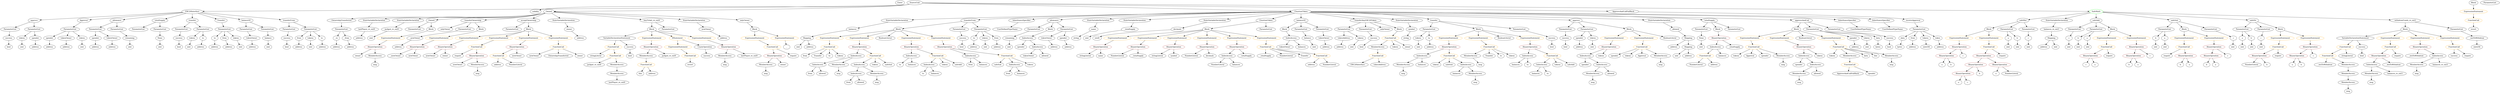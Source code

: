 strict digraph {
	graph [bb="0,0,17011,756"];
	node [label="\N"];
	Enter	[height=0.5,
		pos="6033.5,738",
		width=0.83628];
	StateVariableDeclaration_Unnamed_9	[color=black,
		height=0.5,
		label=StateVariableDeclaration,
		pos="6090.5,594",
		width=2.8184];
	VariableDeclaration_balances	[color=black,
		height=0.5,
		label=balances,
		pos="5671.5,522",
		width=1.1828];
	StateVariableDeclaration_Unnamed_9 -> VariableDeclaration_balances	[pos="e,5710.8,529.56 6018.5,580.97 5934,566.85 5796.1,543.8 5722.1,531.45"];
	Block_Unnamed_18	[color=black,
		height=0.5,
		label=Block,
		pos="16838,738",
		width=0.90558];
	ExpressionStatement_Unnamed_40	[color=orange,
		height=0.5,
		label=ExpressionStatement,
		pos="16838,666",
		width=2.458];
	Block_Unnamed_18 -> ExpressionStatement_Unnamed_40	[pos="e,16838,684.1 16838,719.7 16838,712.41 16838,703.73 16838,695.54"];
	MemberAccess_Unnamed_19	[color=black,
		height=0.5,
		label=MemberAccess,
		pos="12203,162",
		width=1.9174];
	Identifier_msg_14	[color=black,
		height=0.5,
		label=msg,
		pos="12203,90",
		width=0.75];
	MemberAccess_Unnamed_19 -> Identifier_msg_14	[pos="e,12203,108.1 12203,143.7 12203,136.41 12203,127.73 12203,119.54"];
	IndexAccess_Unnamed_11	[color=black,
		height=0.5,
		label=IndexAccess,
		pos="6583.5,306",
		width=1.6402];
	Identifier_from	[color=black,
		height=0.5,
		label=from,
		pos="6583.5,234",
		width=0.7947];
	IndexAccess_Unnamed_11 -> Identifier_from	[pos="e,6583.5,252.1 6583.5,287.7 6583.5,280.41 6583.5,271.73 6583.5,263.54"];
	Identifier_balances_7	[color=black,
		height=0.5,
		label=balances,
		pos="6672.5,234",
		width=1.1828];
	IndexAccess_Unnamed_11 -> Identifier_balances_7	[pos="e,6652.9,250.43 6604.2,288.76 6616,279.47 6631,267.67 6643.9,257.49"];
	ParameterList_Unnamed_16	[color=black,
		height=0.5,
		label=ParameterList,
		pos="1213.5,522",
		width=1.7095];
	Parameter_success	[color=black,
		height=0.5,
		label=success,
		pos="1168.5,450",
		width=1.1135];
	ParameterList_Unnamed_16 -> Parameter_success	[pos="e,1179.3,467.79 1202.6,504.05 1197.5,496.06 1191.3,486.33 1185.5,477.4"];
	Identifier_spender_1	[color=black,
		height=0.5,
		label=spender,
		pos="10904,306",
		width=1.1135];
	IndexAccess_Unnamed_19	[color=black,
		height=0.5,
		label=IndexAccess,
		pos="6953.5,450",
		width=1.6402];
	Identifier_spender_2	[color=black,
		height=0.5,
		label=spender,
		pos="6913.5,378",
		width=1.1135];
	IndexAccess_Unnamed_19 -> Identifier_spender_2	[pos="e,6923.1,395.79 6943.9,432.05 6939.3,424.14 6933.9,414.54 6928.8,405.69"];
	IndexAccess_Unnamed_20	[color=black,
		height=0.5,
		label=IndexAccess,
		pos="7030.5,378",
		width=1.6402];
	IndexAccess_Unnamed_19 -> IndexAccess_Unnamed_20	[pos="e,7012.4,395.47 6971.8,432.41 6981.4,423.69 6993.3,412.85 7003.9,403.21"];
	Parameter_to_3	[color=black,
		height=0.5,
		label=to,
		pos="6575.5,450",
		width=0.75];
	ElementaryTypeName_address_31	[color=black,
		height=0.5,
		label=address,
		pos="6573.5,378",
		width=1.0996];
	Parameter_to_3 -> ElementaryTypeName_address_31	[pos="e,6574,396.1 6575,431.7 6574.8,424.41 6574.6,415.73 6574.4,407.54"];
	Parameter_None	[color=black,
		height=0.5,
		label=None,
		pos="1072.5,450",
		width=0.85014];
	ElementaryTypeName_uint_13	[color=black,
		height=0.5,
		label=uint,
		pos="1072.5,378",
		width=0.75];
	Parameter_None -> ElementaryTypeName_uint_13	[pos="e,1072.5,396.1 1072.5,431.7 1072.5,424.41 1072.5,415.73 1072.5,407.54"];
	ElementaryTypeName_uint_4	[color=black,
		height=0.5,
		label=uint,
		pos="14712,378",
		width=0.75];
	VariableDeclaration_spender	[color=black,
		height=0.5,
		label=spender,
		pos="333.54,450",
		width=1.1135];
	ElementaryTypeName_address_11	[color=black,
		height=0.5,
		label=address,
		pos="333.54,378",
		width=1.0996];
	VariableDeclaration_spender -> ElementaryTypeName_address_11	[pos="e,333.54,396.1 333.54,431.7 333.54,424.41 333.54,415.73 333.54,407.54"];
	BinaryOperation_Unnamed_36	[color=brown,
		height=0.5,
		label=BinaryOperation,
		pos="6154.5,378",
		width=1.9867];
	IndexAccess_Unnamed_17	[color=black,
		height=0.5,
		label=IndexAccess,
		pos="6154.5,306",
		width=1.6402];
	BinaryOperation_Unnamed_36 -> IndexAccess_Unnamed_17	[pos="e,6154.5,324.1 6154.5,359.7 6154.5,352.41 6154.5,343.73 6154.5,335.54"];
	FunctionCall_Unnamed_25	[color=orange,
		height=0.5,
		label=FunctionCall,
		pos="6344.5,306",
		width=1.6125];
	BinaryOperation_Unnamed_36 -> FunctionCall_Unnamed_25	[pos="e,6308.3,320.37 6193.5,362.67 6223.7,351.53 6265.7,336.03 6297.8,324.22"];
	ParameterList_Unnamed_22	[color=black,
		height=0.5,
		label=ParameterList,
		pos="477.54,522",
		width=1.7095];
	ParameterList_Unnamed_22 -> VariableDeclaration_spender	[pos="e,360.03,463.88 446.65,505.98 424.29,495.11 393.98,480.38 370.36,468.9"];
	VariableDeclaration_tokenOwner	[color=black,
		height=0.5,
		label=tokenOwner,
		pos="447.54,450",
		width=1.5571];
	ParameterList_Unnamed_22 -> VariableDeclaration_tokenOwner	[pos="e,454.87,468.1 470.13,503.7 466.89,496.15 463.02,487.12 459.41,478.68"];
	VariableDeclaration_tokens_1	[color=black,
		height=0.5,
		label=tokens,
		pos="556.54,450",
		width=0.97489];
	ParameterList_Unnamed_22 -> VariableDeclaration_tokens_1	[pos="e,539.57,466.04 496.26,504.41 506.63,495.22 519.67,483.67 530.97,473.66"];
	BinaryOperation_Unnamed_2	[color=brown,
		height=0.5,
		label=BinaryOperation,
		pos="14203,306",
		width=1.9867];
	Identifier_c_1	[color=black,
		height=0.5,
		label=c,
		pos="14167,234",
		width=0.75];
	BinaryOperation_Unnamed_2 -> Identifier_c_1	[pos="e,14175,251.14 14194,287.7 14190,279.75 14185,270.16 14180,261.34"];
	Identifier_a_1	[color=black,
		height=0.5,
		label=a,
		pos="14239,234",
		width=0.75];
	BinaryOperation_Unnamed_2 -> Identifier_a_1	[pos="e,14230,251.14 14211,287.7 14216,279.75 14220,270.16 14225,261.34"];
	FunctionCall_Unnamed_32	[color=orange,
		height=0.5,
		label=FunctionCall,
		pos="9316.5,306",
		width=1.6125];
	Identifier_ERC20Interface	[color=black,
		height=0.5,
		label=ERC20Interface,
		pos="9166.5,234",
		width=1.959];
	FunctionCall_Unnamed_32 -> Identifier_ERC20Interface	[pos="e,9199.4,250.33 9285.5,290.5 9263.6,280.28 9233.9,266.45 9209.7,255.16"];
	Identifier_tokenAddress	[color=black,
		height=0.5,
		label=tokenAddress,
		pos="9317.5,234",
		width=1.7372];
	FunctionCall_Unnamed_32 -> Identifier_tokenAddress	[pos="e,9317.3,252.1 9316.8,287.7 9316.9,280.41 9317,271.73 9317.1,263.54"];
	Parameter_data	[color=black,
		height=0.5,
		label=data,
		pos="12905,450",
		width=0.75];
	ElementaryTypeName_bytes	[color=black,
		height=0.5,
		label=bytes,
		pos="12887,378",
		width=0.85014];
	Parameter_data -> ElementaryTypeName_bytes	[pos="e,12891,396.28 12900,432.05 12898,424.6 12896,415.64 12894,407.22"];
	VariableDeclaration_owner	[color=black,
		height=0.5,
		label=owner,
		pos="3812.5,522",
		width=0.93331];
	ElementaryTypeName_address_14	[color=black,
		height=0.5,
		label=address,
		pos="3885.5,450",
		width=1.0996];
	VariableDeclaration_owner -> ElementaryTypeName_address_14	[pos="e,3869.2,466.64 3828.4,505.81 3837.9,496.67 3850.2,484.85 3861,474.52"];
	Identifier_this	[color=black,
		height=0.5,
		label=this,
		pos="4290.5,162",
		width=0.75];
	Identifier_tokens_11	[color=black,
		height=0.5,
		label=tokens,
		pos="12435,306",
		width=0.97489];
	Identifier_msg_7	[color=black,
		height=0.5,
		label=msg,
		pos="9469.5,162",
		width=0.75];
	Identifier_msg_2	[color=black,
		height=0.5,
		label=msg,
		pos="16485,162",
		width=0.75];
	ExpressionStatement_Unnamed_1	[color=orange,
		height=0.5,
		label=ExpressionStatement,
		pos="14312,450",
		width=2.458];
	FunctionCall_Unnamed	[color=orange,
		height=0.5,
		label=FunctionCall,
		pos="14312,378",
		width=1.6125];
	ExpressionStatement_Unnamed_1 -> FunctionCall_Unnamed	[pos="e,14312,396.1 14312,431.7 14312,424.41 14312,415.73 14312,407.54"];
	ElementaryTypeName_uint_23	[color=black,
		height=0.5,
		label=uint,
		pos="5402.5,378",
		width=0.75];
	Identifier_from_4	[color=black,
		height=0.5,
		label=from,
		pos="5431.5,306",
		width=0.7947];
	Mapping_Unnamed	[color=black,
		height=0.5,
		label=Mapping,
		pos="13915,450",
		width=1.2105];
	ElementaryTypeName_address	[color=black,
		height=0.5,
		label=address,
		pos="13858,378",
		width=1.0996];
	Mapping_Unnamed -> ElementaryTypeName_address	[pos="e,13871,394.99 13901,432.41 13894,423.83 13885,413.19 13878,403.67"];
	ElementaryTypeName_uint_3	[color=black,
		height=0.5,
		label=uint,
		pos="13943,378",
		width=0.75];
	Mapping_Unnamed -> ElementaryTypeName_uint_3	[pos="e,13936,395.79 13921,432.05 13924,424.32 13928,414.96 13932,406.27"];
	FunctionDefinition_transferFrom_1	[color=black,
		height=0.5,
		label=transferFrom,
		pos="6554.5,594",
		width=1.6402];
	Block_Unnamed_15	[color=black,
		height=0.5,
		label=Block,
		pos="6062.5,522",
		width=0.90558];
	FunctionDefinition_transferFrom_1 -> Block_Unnamed_15	[pos="e,6094,527.47 6501.9,585.51 6403.9,571.57 6195.4,541.9 6105.4,529.09"];
	ParameterList_Unnamed_39	[color=black,
		height=0.5,
		label=ParameterList,
		pos="6484.5,522",
		width=1.7095];
	FunctionDefinition_transferFrom_1 -> ParameterList_Unnamed_39	[pos="e,6501,539.47 6538,576.41 6529.3,567.78 6518.6,557.06 6509,547.5"];
	ParameterList_Unnamed_38	[color=black,
		height=0.5,
		label=ParameterList,
		pos="6625.5,522",
		width=1.7095];
	FunctionDefinition_transferFrom_1 -> ParameterList_Unnamed_38	[pos="e,6608.8,539.47 6571.4,576.41 6580.1,567.78 6591,557.06 6600.7,547.5"];
	Identifier_a_5	[color=black,
		height=0.5,
		label=a,
		pos="13546,162",
		width=0.75];
	NumberLiteral_Unnamed_4	[color=black,
		height=0.5,
		label=NumberLiteral,
		pos="7523.5,306",
		width=1.765];
	ExpressionStatement_Unnamed_38	[color=orange,
		height=0.5,
		label=ExpressionStatement,
		pos="11874,450",
		width=2.458];
	FunctionCall_Unnamed_27	[color=orange,
		height=0.5,
		label=FunctionCall,
		pos="11882,378",
		width=1.6125];
	ExpressionStatement_Unnamed_38 -> FunctionCall_Unnamed_27	[pos="e,11880,396.1 11876,431.7 11876,424.41 11877,415.73 11878,407.54"];
	Identifier_newOwner_3	[color=black,
		height=0.5,
		label=newOwner,
		pos="2866.5,306",
		width=1.4046];
	MemberAccess_Unnamed_23	[color=black,
		height=0.5,
		label=MemberAccess,
		pos="9316.5,378",
		width=1.9174];
	MemberAccess_Unnamed_23 -> FunctionCall_Unnamed_32	[pos="e,9316.5,324.1 9316.5,359.7 9316.5,352.41 9316.5,343.73 9316.5,335.54"];
	ElementaryTypeName_uint_32	[color=black,
		height=0.5,
		label=uint,
		pos="9128.5,378",
		width=0.75];
	FunctionCall_Unnamed_9	[color=orange,
		height=0.5,
		label=FunctionCall,
		pos="4109.5,378",
		width=1.6125];
	stringLiteral_Unnamed_1	[color=black,
		height=0.5,
		label=stringLiteral,
		pos="3991.5,306",
		width=1.5016];
	FunctionCall_Unnamed_9 -> stringLiteral_Unnamed_1	[pos="e,4017.3,322.25 4083.4,361.46 4066.7,351.61 4045,338.73 4026.9,327.98"];
	FunctionCall_Unnamed_10	[color=orange,
		height=0.5,
		label=FunctionCall,
		pos="4121.5,306",
		width=1.6125];
	FunctionCall_Unnamed_9 -> FunctionCall_Unnamed_10	[pos="e,4118.6,324.1 4112.5,359.7 4113.8,352.32 4115.3,343.52 4116.7,335.25"];
	Identifier_safeSub_1	[color=black,
		height=0.5,
		label=safeSub,
		pos="6773.5,234",
		width=1.1274];
	VariableDeclaration_to	[color=black,
		height=0.5,
		label=to,
		pos="1421.5,450",
		width=0.75];
	ElementaryTypeName_address_9	[color=black,
		height=0.5,
		label=address,
		pos="1421.5,378",
		width=1.0996];
	VariableDeclaration_to -> ElementaryTypeName_address_9	[pos="e,1421.5,396.1 1421.5,431.7 1421.5,424.41 1421.5,415.73 1421.5,407.54"];
	ParameterList_Unnamed_3	[color=black,
		height=0.5,
		label=ParameterList,
		pos="14712,522",
		width=1.7095];
	Parameter_b_1	[color=black,
		height=0.5,
		label=b,
		pos="14640,450",
		width=0.75];
	ParameterList_Unnamed_3 -> Parameter_b_1	[pos="e,14654,465.11 14694,504.41 14685,495.06 14673,483.26 14662,473.13"];
	Parameter_a_1	[color=black,
		height=0.5,
		label=a,
		pos="14712,450",
		width=0.75];
	ParameterList_Unnamed_3 -> Parameter_a_1	[pos="e,14712,468.1 14712,503.7 14712,496.41 14712,487.73 14712,479.54"];
	Mapping_Unnamed_2	[color=black,
		height=0.5,
		label=Mapping,
		pos="11418,450",
		width=1.2105];
	ElementaryTypeName_address_23	[color=black,
		height=0.5,
		label=address,
		pos="11318,378",
		width=1.0996];
	Mapping_Unnamed_2 -> ElementaryTypeName_address_23	[pos="e,11338,393.58 11396,434.15 11382,424.25 11363,411.08 11348,400.09"];
	Mapping_Unnamed_3	[color=black,
		height=0.5,
		label=Mapping,
		pos="11419,378",
		width=1.2105];
	Mapping_Unnamed_2 -> Mapping_Unnamed_3	[pos="e,11418,396.1 11418,431.7 11418,424.41 11418,415.73 11418,407.54"];
	ElementaryTypeName_uint_17	[color=black,
		height=0.5,
		label=uint,
		pos="142.54,378",
		width=0.75];
	VariableDeclaration__to	[color=black,
		height=0.5,
		label=_to,
		pos="2247.5,450",
		width=0.75];
	ElementaryTypeName_address_17	[color=black,
		height=0.5,
		label=address,
		pos="2247.5,378",
		width=1.0996];
	VariableDeclaration__to -> ElementaryTypeName_address_17	[pos="e,2247.5,396.1 2247.5,431.7 2247.5,424.41 2247.5,415.73 2247.5,407.54"];
	ParameterList_Unnamed_23	[color=black,
		height=0.5,
		label=ParameterList,
		pos="13022,522",
		width=1.7095];
	ParameterList_Unnamed_23 -> Parameter_data	[pos="e,12924,462.74 12995,505.29 12977,494.41 12953,479.9 12934,468.63"];
	Parameter_from_1	[color=black,
		height=0.5,
		label=from,
		pos="12981,450",
		width=0.7947];
	ParameterList_Unnamed_23 -> Parameter_from_1	[pos="e,12990,467.31 13012,504.05 13007,495.94 13001,486.04 12996,477.01"];
	Parameter_tokens_3	[color=black,
		height=0.5,
		label=tokens,
		pos="13064,450",
		width=0.97489];
	ParameterList_Unnamed_23 -> Parameter_tokens_3	[pos="e,13054,467.31 13032,504.05 13037,495.94 13043,486.04 13048,477.01"];
	Parameter_token	[color=black,
		height=0.5,
		label=token,
		pos="13151,450",
		width=0.864];
	ParameterList_Unnamed_23 -> Parameter_token	[pos="e,13128,463.08 13050,505.64 13070,494.69 13097,479.95 13118,468.54"];
	ElementaryTypeName_uint256_1	[color=black,
		height=0.5,
		label=uint256,
		pos="13070,378",
		width=1.0442];
	VariableDeclaration_decimals	[color=black,
		height=0.5,
		label=decimals,
		pos="7935.5,522",
		width=1.1967];
	ElementaryTypeName_uint8	[color=black,
		height=0.5,
		label=uint8,
		pos="7439.5,450",
		width=0.7947];
	VariableDeclaration_decimals -> ElementaryTypeName_uint8	[pos="e,7461.2,462.06 7893.7,516.9 7788.3,506.45 7517.2,478.89 7477.5,468 7475.7,467.49 7473.8,466.89 7471.9,466.25"];
	MemberAccess_Unnamed_6	[color=black,
		height=0.5,
		label=MemberAccess,
		pos="5162.5,234",
		width=1.9174];
	Identifier_msg_4	[color=black,
		height=0.5,
		label=msg,
		pos="5162.5,162",
		width=0.75];
	MemberAccess_Unnamed_6 -> Identifier_msg_4	[pos="e,5162.5,180.1 5162.5,215.7 5162.5,208.41 5162.5,199.73 5162.5,191.54"];
	Identifier_from_2	[color=black,
		height=0.5,
		label=from,
		pos="5440.5,162",
		width=0.7947];
	Parameter_spender	[color=black,
		height=0.5,
		label=spender,
		pos="649.54,450",
		width=1.1135];
	ElementaryTypeName_address_3	[color=black,
		height=0.5,
		label=address,
		pos="649.54,378",
		width=1.0996];
	Parameter_spender -> ElementaryTypeName_address_3	[pos="e,649.54,396.1 649.54,431.7 649.54,424.41 649.54,415.73 649.54,407.54"];
	BinaryOperation_Unnamed_20	[color=brown,
		height=0.5,
		label=BinaryOperation,
		pos="4905.5,378",
		width=1.9867];
	MemberAccess_Unnamed_9	[color=black,
		height=0.5,
		label=MemberAccess,
		pos="4888.5,306",
		width=1.9174];
	BinaryOperation_Unnamed_20 -> MemberAccess_Unnamed_9	[pos="e,4892.7,324.1 4901.3,359.7 4899.5,352.32 4897.4,343.52 4895.4,335.25"];
	Identifier_lastPlayer_re_ent9_1	[color=black,
		height=0.5,
		label=lastPlayer_re_ent9,
		pos="5054.5,306",
		width=2.1808];
	BinaryOperation_Unnamed_20 -> Identifier_lastPlayer_re_ent9_1	[pos="e,5021.1,322.69 4938.2,361.64 4959.6,351.62 4987.6,338.43 5010.9,327.52"];
	IndexAccess_Unnamed_8	[color=black,
		height=0.5,
		label=IndexAccess,
		pos="10392,234",
		width=1.6402];
	Identifier_balances_6	[color=black,
		height=0.5,
		label=balances,
		pos="10348,162",
		width=1.1828];
	IndexAccess_Unnamed_8 -> Identifier_balances_6	[pos="e,10358,179.79 10381,216.05 10376,208.06 10370,198.33 10364,189.4"];
	Identifier_to_1	[color=black,
		height=0.5,
		label=to,
		pos="10436,162",
		width=0.75];
	IndexAccess_Unnamed_8 -> Identifier_to_1	[pos="e,10426,178.83 10402,216.05 10407,207.73 10414,197.54 10420,188.32"];
	MemberAccess_Unnamed_14	[color=black,
		height=0.5,
		label=MemberAccess,
		pos="9934.5,306",
		width=1.9174];
	Identifier_msg_9	[color=black,
		height=0.5,
		label=msg,
		pos="10012,234",
		width=0.75];
	MemberAccess_Unnamed_14 -> Identifier_msg_9	[pos="e,9996,249.11 9952.8,288.41 9963.2,278.97 9976.3,267.03 9987.5,256.83"];
	Block_Unnamed_8	[color=black,
		height=0.5,
		label=Block,
		pos="4395.5,522",
		width=0.90558];
	VariableDeclarationStatement_Unnamed_1	[color=black,
		height=0.5,
		label=VariableDeclarationStatement,
		pos="4169.5,450",
		width=3.3174];
	Block_Unnamed_8 -> VariableDeclarationStatement_Unnamed_1	[pos="e,4220.3,466.71 4367.8,512.42 4334,501.93 4275.7,483.87 4231,470.04"];
	ExpressionStatement_Unnamed_17	[color=orange,
		height=0.5,
		label=ExpressionStatement,
		pos="4395.5,450",
		width=2.458];
	Block_Unnamed_8 -> ExpressionStatement_Unnamed_17	[pos="e,4395.5,468.1 4395.5,503.7 4395.5,496.41 4395.5,487.73 4395.5,479.54"];
	IfStatement_Unnamed	[color=orange,
		height=0.5,
		label=IfStatement,
		pos="4564.5,450",
		width=1.4739];
	Block_Unnamed_8 -> IfStatement_Unnamed	[pos="e,4531.9,464.5 4421.1,510.39 4426.2,508.27 4431.6,506.06 4436.5,504 4464.8,492.29 4496.6,479.14 4521.4,468.86"];
	ExpressionStatement_Unnamed_16	[color=orange,
		height=0.5,
		label=ExpressionStatement,
		pos="4724.5,450",
		width=2.458];
	Block_Unnamed_8 -> ExpressionStatement_Unnamed_16	[pos="e,4659.5,462.61 4420,509.89 4425.3,507.72 4431.1,505.62 4436.5,504 4446.7,500.99 4566.4,479.32 4648.2,464.64"];
	ExpressionStatement_Unnamed_12	[color=orange,
		height=0.5,
		label=ExpressionStatement,
		pos="5116.5,450",
		width=2.458];
	FunctionCall_Unnamed_8	[color=orange,
		height=0.5,
		label=FunctionCall,
		pos="5213.5,378",
		width=1.6125];
	ExpressionStatement_Unnamed_12 -> FunctionCall_Unnamed_8	[pos="e,5191.4,394.99 5139.5,432.41 5152.3,423.21 5168.3,411.64 5182.2,401.63"];
	ElementaryTypeName_uint	[color=black,
		height=0.5,
		label=uint,
		pos="14179,378",
		width=0.75];
	FunctionDefinition_safeMul	[color=black,
		height=0.5,
		label=safeMul,
		pos="13689,594",
		width=1.1135];
	Block_Unnamed_3	[color=black,
		height=0.5,
		label=Block,
		pos="13486,522",
		width=0.90558];
	FunctionDefinition_safeMul -> Block_Unnamed_3	[pos="e,13513,532.34 13657,582.22 13621,569.79 13562,549.38 13523,536.06"];
	ParameterList_Unnamed_5	[color=black,
		height=0.5,
		label=ParameterList,
		pos="13619,522",
		width=1.7095];
	FunctionDefinition_safeMul -> ParameterList_Unnamed_5	[pos="e,13635,539.8 13673,577.12 13664,568.42 13653,557.45 13643,547.66"];
	ParameterList_Unnamed_6	[color=black,
		height=0.5,
		label=ParameterList,
		pos="13760,522",
		width=1.7095];
	FunctionDefinition_safeMul -> ParameterList_Unnamed_6	[pos="e,13743,539.31 13705,577.12 13714,568.29 13725,557.13 13735,547.24"];
	IndexAccess_Unnamed_21	[color=black,
		height=0.5,
		label=IndexAccess,
		pos="12235,306",
		width=1.6402];
	Identifier_spender_3	[color=black,
		height=0.5,
		label=spender,
		pos="12199,234",
		width=1.1135];
	IndexAccess_Unnamed_21 -> Identifier_spender_3	[pos="e,12207,251.79 12226,288.05 12222,280.23 12217,270.75 12212,261.98"];
	IndexAccess_Unnamed_22	[color=black,
		height=0.5,
		label=IndexAccess,
		pos="12316,234",
		width=1.6402];
	IndexAccess_Unnamed_21 -> IndexAccess_Unnamed_22	[pos="e,12297,251.39 12253,288.76 12264,279.82 12277,268.55 12288,258.64"];
	VariableDeclarationStatement_Unnamed	[color=black,
		height=0.5,
		label=VariableDeclarationStatement,
		pos="16062,450",
		width=3.3174];
	FunctionCall_Unnamed_2	[color=orange,
		height=0.5,
		label=FunctionCall,
		pos="15967,378",
		width=1.6125];
	VariableDeclarationStatement_Unnamed -> FunctionCall_Unnamed_2	[pos="e,15988,395.07 16039,432.05 16026,422.92 16011,411.51 15997,401.63"];
	VariableDeclaration_success	[color=black,
		height=0.5,
		label=success,
		pos="16083,378",
		width=1.1135];
	VariableDeclarationStatement_Unnamed -> VariableDeclaration_success	[pos="e,16077,396.1 16067,431.7 16069,424.24 16072,415.32 16074,406.97"];
	Block_Unnamed_6	[color=black,
		height=0.5,
		label=Block,
		pos="5116.5,522",
		width=0.90558];
	Block_Unnamed_6 -> ExpressionStatement_Unnamed_12	[pos="e,5116.5,468.1 5116.5,503.7 5116.5,496.41 5116.5,487.73 5116.5,479.54"];
	ExpressionStatement_Unnamed_13	[color=orange,
		height=0.5,
		label=ExpressionStatement,
		pos="5311.5,450",
		width=2.458];
	Block_Unnamed_6 -> ExpressionStatement_Unnamed_13	[pos="e,5269.1,466.24 5143.2,511.41 5172.8,500.81 5221.1,483.47 5258.4,470.08"];
	Identifier_msg_5	[color=black,
		height=0.5,
		label=msg,
		pos="4888.5,234",
		width=0.75];
	MemberAccess_Unnamed_9 -> Identifier_msg_5	[pos="e,4888.5,252.1 4888.5,287.7 4888.5,280.41 4888.5,271.73 4888.5,263.54"];
	NumberLiteral_Unnamed_5	[color=black,
		height=0.5,
		label=NumberLiteral,
		pos="8206.5,234",
		width=1.765];
	ParameterList_Unnamed_45	[color=black,
		height=0.5,
		label=ParameterList,
		pos="9083.5,522",
		width=1.7095];
	Parameter_tokenAddress	[color=black,
		height=0.5,
		label=tokenAddress,
		pos="9081.5,450",
		width=1.7372];
	ParameterList_Unnamed_45 -> Parameter_tokenAddress	[pos="e,9082,468.1 9083,503.7 9082.8,496.41 9082.6,487.73 9082.4,479.54"];
	Parameter_tokens_8	[color=black,
		height=0.5,
		label=tokens,
		pos="9197.5,450",
		width=0.97489];
	ParameterList_Unnamed_45 -> Parameter_tokens_8	[pos="e,9175.9,464.3 9109.1,505.29 9126,494.93 9148.2,481.29 9166.1,470.28"];
	Identifier_balances	[color=black,
		height=0.5,
		label=balances,
		pos="8330.5,234",
		width=1.1828];
	ElementaryTypeName_uint_14	[color=black,
		height=0.5,
		label=uint,
		pos="1799.5,378",
		width=0.75];
	VariableDeclaration_balances_re_ent3	[color=black,
		height=0.5,
		label=balances_re_ent3,
		pos="13915,522",
		width=2.0838];
	VariableDeclaration_balances_re_ent3 -> Mapping_Unnamed	[pos="e,13915,468.1 13915,503.7 13915,496.41 13915,487.73 13915,479.54"];
	Identifier__totalSupply_2	[color=black,
		height=0.5,
		label=_totalSupply,
		pos="8537.5,306",
		width=1.6125];
	NumberLiteral_Unnamed_1	[color=black,
		height=0.5,
		label=NumberLiteral,
		pos="15326,234",
		width=1.765];
	Parameter_tokens_1	[color=black,
		height=0.5,
		label=tokens,
		pos="142.54,450",
		width=0.97489];
	Parameter_tokens_1 -> ElementaryTypeName_uint_17	[pos="e,142.54,396.1 142.54,431.7 142.54,424.41 142.54,415.73 142.54,407.54"];
	IndexAccess_Unnamed_7	[color=black,
		height=0.5,
		label=IndexAccess,
		pos="10343,306",
		width=1.6402];
	Identifier_balances_5	[color=black,
		height=0.5,
		label=balances,
		pos="10200,234",
		width=1.1828];
	IndexAccess_Unnamed_7 -> Identifier_balances_5	[pos="e,10226,248.17 10312,290.15 10290,279.37 10260,264.7 10237,253.21"];
	Identifier_to	[color=black,
		height=0.5,
		label=to,
		pos="10288,234",
		width=0.75];
	IndexAccess_Unnamed_7 -> Identifier_to	[pos="e,10300,250.36 10329,288.05 10322,279.44 10314,268.81 10307,259.33"];
	NumberLiteral_Unnamed_7	[color=black,
		height=0.5,
		label=NumberLiteral,
		pos="8677.5,306",
		width=1.765];
	Identifier_allowed_4	[color=black,
		height=0.5,
		label=allowed,
		pos="12329,162",
		width=1.0858];
	MemberAccess_Unnamed_10	[color=black,
		height=0.5,
		label=MemberAccess,
		pos="4340.5,306",
		width=1.9174];
	FunctionCall_Unnamed_12	[color=orange,
		height=0.5,
		label=FunctionCall,
		pos="4340.5,234",
		width=1.6125];
	MemberAccess_Unnamed_10 -> FunctionCall_Unnamed_12	[pos="e,4340.5,252.1 4340.5,287.7 4340.5,280.41 4340.5,271.73 4340.5,263.54"];
	ParameterList_Unnamed_41	[color=black,
		height=0.5,
		label=ParameterList,
		pos="6981.5,522",
		width=1.7095];
	Parameter_remaining_1	[color=black,
		height=0.5,
		label=remaining,
		pos="6830.5,450",
		width=1.2798];
	ParameterList_Unnamed_41 -> Parameter_remaining_1	[pos="e,6859.5,464.4 6949.5,506.15 6926.2,495.34 6894.5,480.63 6869.6,469.12"];
	BinaryOperation_Unnamed_30	[color=brown,
		height=0.5,
		label=BinaryOperation,
		pos="11630,450",
		width=1.9867];
	IndexAccess_Unnamed_3	[color=black,
		height=0.5,
		label=IndexAccess,
		pos="11613,378",
		width=1.6402];
	BinaryOperation_Unnamed_30 -> IndexAccess_Unnamed_3	[pos="e,11617,396.1 11625,431.7 11624,424.32 11621,415.52 11619,407.25"];
	Identifier__totalSupply_3	[color=black,
		height=0.5,
		label=_totalSupply,
		pos="11748,378",
		width=1.6125];
	BinaryOperation_Unnamed_30 -> Identifier__totalSupply_3	[pos="e,11721,394.5 11657,432.94 11673,423.2 11694,410.66 11712,400.12"];
	BinaryOperation_Unnamed_18	[color=brown,
		height=0.5,
		label=BinaryOperation,
		pos="5222.5,306",
		width=1.9867];
	BinaryOperation_Unnamed_18 -> MemberAccess_Unnamed_6	[pos="e,5176.9,251.79 5208,288.05 5200.9,279.71 5192.1,269.49 5184.2,260.25"];
	Identifier_owner_1	[color=black,
		height=0.5,
		label=owner,
		pos="5283.5,234",
		width=0.93331];
	BinaryOperation_Unnamed_18 -> Identifier_owner_1	[pos="e,5269.7,250.83 5237.3,288.05 5244.8,279.47 5254,268.89 5262.2,259.44"];
	ElementaryTypeName_address_22	[color=black,
		height=0.5,
		label=address,
		pos="5487.5,378",
		width=1.0996];
	NumberLiteral_Unnamed_3	[color=black,
		height=0.5,
		label=NumberLiteral,
		pos="8023.5,306",
		width=1.765];
	Identifier_jackpot_re_ent9_1	[color=black,
		height=0.5,
		label=jackpot_re_ent9,
		pos="4498.5,306",
		width=1.959];
	ExpressionStatement_Unnamed_7	[color=orange,
		height=0.5,
		label=ExpressionStatement,
		pos="13291,450",
		width=2.458];
	Block_Unnamed_3 -> ExpressionStatement_Unnamed_7	[pos="e,13333,466.24 13459,511.41 13429,500.81 13381,483.47 13344,470.08"];
	ExpressionStatement_Unnamed_8	[color=orange,
		height=0.5,
		label=ExpressionStatement,
		pos="13486,450",
		width=2.458];
	Block_Unnamed_3 -> ExpressionStatement_Unnamed_8	[pos="e,13486,468.1 13486,503.7 13486,496.41 13486,487.73 13486,479.54"];
	Parameter_a_3	[color=black,
		height=0.5,
		label=a,
		pos="15245,450",
		width=0.75];
	ElementaryTypeName_uint_10	[color=black,
		height=0.5,
		label=uint,
		pos="15245,378",
		width=0.75];
	Parameter_a_3 -> ElementaryTypeName_uint_10	[pos="e,15245,396.1 15245,431.7 15245,424.41 15245,415.73 15245,407.54"];
	ElementaryTypeName_uint_31	[color=black,
		height=0.5,
		label=uint,
		pos="12653,378",
		width=0.75];
	BinaryOperation_Unnamed_16	[color=brown,
		height=0.5,
		label=BinaryOperation,
		pos="15633,306",
		width=1.9867];
	Identifier_a_7	[color=black,
		height=0.5,
		label=a,
		pos="15565,234",
		width=0.75];
	BinaryOperation_Unnamed_16 -> Identifier_a_7	[pos="e,15579,249.42 15616,288.05 15607,278.92 15596,267.52 15587,257.63"];
	Identifier_b_6	[color=black,
		height=0.5,
		label=b,
		pos="15637,234",
		width=0.75];
	BinaryOperation_Unnamed_16 -> Identifier_b_6	[pos="e,15636,252.1 15634,287.7 15634,280.41 15634,271.73 15635,263.54"];
	FunctionCall_Unnamed_21	[color=orange,
		height=0.5,
		label=FunctionCall,
		pos="10064,378",
		width=1.6125];
	FunctionCall_Unnamed_21 -> MemberAccess_Unnamed_14	[pos="e,9963.4,322.64 10036,361.81 10017,351.95 9993.4,338.96 9973.4,328.1"];
	Identifier_Transfer_1	[color=black,
		height=0.5,
		label=Transfer,
		pos="10064,306",
		width=1.1689];
	FunctionCall_Unnamed_21 -> Identifier_Transfer_1	[pos="e,10064,324.1 10064,359.7 10064,352.41 10064,343.73 10064,335.54"];
	Identifier_to_2	[color=black,
		height=0.5,
		label=to,
		pos="10151,306",
		width=0.75];
	FunctionCall_Unnamed_21 -> Identifier_to_2	[pos="e,10134,320.56 10084,360.76 10096,350.85 10112,338.09 10125,327.49"];
	Identifier_tokens_2	[color=black,
		height=0.5,
		label=tokens,
		pos="10231,306",
		width=0.97489];
	FunctionCall_Unnamed_21 -> Identifier_tokens_2	[pos="e,10204,318.21 10097,363 10125,351.33 10164,334.71 10193,322.6"];
	ExpressionStatement_Unnamed_23	[color=orange,
		height=0.5,
		label=ExpressionStatement,
		pos="7574.5,450",
		width=2.458];
	BinaryOperation_Unnamed_26	[color=brown,
		height=0.5,
		label=BinaryOperation,
		pos="7411.5,378",
		width=1.9867];
	ExpressionStatement_Unnamed_23 -> BinaryOperation_Unnamed_26	[pos="e,7446.6,394.06 7538,433.29 7514.1,423.03 7482.7,409.54 7457.1,398.58"];
	BinaryOperation_Unnamed_23	[color=brown,
		height=0.5,
		label=BinaryOperation,
		pos="2968.5,378",
		width=1.9867];
	BinaryOperation_Unnamed_23 -> Identifier_newOwner_3	[pos="e,2888.9,322.35 2944.6,360.59 2930.8,351.11 2913.3,339.06 2898.3,328.8"];
	Identifier_owner_3	[color=black,
		height=0.5,
		label=owner,
		pos="2968.5,306",
		width=0.93331];
	BinaryOperation_Unnamed_23 -> Identifier_owner_3	[pos="e,2968.5,324.1 2968.5,359.7 2968.5,352.41 2968.5,343.73 2968.5,335.54"];
	InheritanceSpecifier_Unnamed_1	[color=black,
		height=0.5,
		label=InheritanceSpecifier,
		pos="6873.5,594",
		width=2.3333];
	UserDefinedTypeName_Unnamed_1	[color=black,
		height=0.5,
		label=UserDefinedTypeName,
		pos="6803.5,522",
		width=2.7214];
	InheritanceSpecifier_Unnamed_1 -> UserDefinedTypeName_Unnamed_1	[pos="e,6820.3,539.79 6856.6,576.05 6848.1,567.54 6837.6,557.07 6828.2,547.68"];
	Identifier_require	[color=black,
		height=0.5,
		label=require,
		pos="14329,306",
		width=1.0026];
	Parameter_tokens	[color=black,
		height=0.5,
		label=tokens,
		pos="1266.5,450",
		width=0.97489];
	ElementaryTypeName_uint_16	[color=black,
		height=0.5,
		label=uint,
		pos="1239.5,378",
		width=0.75];
	Parameter_tokens -> ElementaryTypeName_uint_16	[pos="e,1246,395.79 1260,432.05 1257,424.32 1253.4,414.96 1250.1,406.27"];
	Identifier__newOwner	[color=black,
		height=0.5,
		label=_newOwner,
		pos="2623.5,306",
		width=1.5432];
	Identifier_to_3	[color=black,
		height=0.5,
		label=to,
		pos="6079.5,234",
		width=0.75];
	ElementaryTypeName_uint_24	[color=black,
		height=0.5,
		label=uint,
		pos="11343,306",
		width=0.75];
	ModifierInvocation_onlyOwner	[color=black,
		height=0.5,
		label=onlyOwner,
		pos="2985.5,522",
		width=1.4323];
	ElementaryTypeName_uint_7	[color=black,
		height=0.5,
		label=uint,
		pos="13619,378",
		width=0.75];
	ElementaryTypeName_address_21	[color=black,
		height=0.5,
		label=address,
		pos="3324.5,234",
		width=1.0996];
	ParameterList_Unnamed_18	[color=black,
		height=0.5,
		label=ParameterList,
		pos="61.543,522",
		width=1.7095];
	Parameter_success_1	[color=black,
		height=0.5,
		label=success,
		pos="49.543,450",
		width=1.1135];
	ParameterList_Unnamed_18 -> Parameter_success_1	[pos="e,52.475,468.1 58.577,503.7 57.312,496.32 55.804,487.52 54.386,479.25"];
	Identifier__weiToWithdraw_2	[color=black,
		height=0.5,
		label=_weiToWithdraw,
		pos="16456,306",
		width=2.0976];
	ElementaryTypeName_address_10	[color=black,
		height=0.5,
		label=address,
		pos="447.54,378",
		width=1.0996];
	ElementaryTypeName_uint_25	[color=black,
		height=0.5,
		label=uint,
		pos="11509,378",
		width=0.75];
	Parameter_tokenOwner_3	[color=black,
		height=0.5,
		label=tokenOwner,
		pos="7086.5,450",
		width=1.5571];
	ElementaryTypeName_address_32	[color=black,
		height=0.5,
		label=address,
		pos="7147.5,378",
		width=1.0996];
	Parameter_tokenOwner_3 -> ElementaryTypeName_address_32	[pos="e,7133.6,394.99 7101,432.41 7108.6,423.74 7117.9,412.97 7126.3,403.38"];
	ElementaryTypeName_bool_9	[color=black,
		height=0.5,
		label=bool,
		pos="9201.5,378",
		width=0.76697];
	ParameterList_Unnamed_11	[color=black,
		height=0.5,
		label=ParameterList,
		pos="1637.5,522",
		width=1.7095];
	Parameter_tokenOwner	[color=black,
		height=0.5,
		label=tokenOwner,
		pos="1686.5,450",
		width=1.5571];
	ParameterList_Unnamed_11 -> Parameter_tokenOwner	[pos="e,1674.8,467.79 1649.4,504.05 1655.1,495.97 1662,486.12 1668.3,477.11"];
	IndexAccess_Unnamed_9	[color=black,
		height=0.5,
		label=IndexAccess,
		pos="10699,306",
		width=1.6402];
	Identifier_spender	[color=black,
		height=0.5,
		label=spender,
		pos="10699,234",
		width=1.1135];
	IndexAccess_Unnamed_9 -> Identifier_spender	[pos="e,10699,252.1 10699,287.7 10699,280.41 10699,271.73 10699,263.54"];
	IndexAccess_Unnamed_10	[color=black,
		height=0.5,
		label=IndexAccess,
		pos="10816,234",
		width=1.6402];
	IndexAccess_Unnamed_9 -> IndexAccess_Unnamed_10	[pos="e,10790,250.49 10725,289.46 10741,279.68 10762,266.91 10780,256.2"];
	FunctionDefinition_approve	[color=black,
		height=0.5,
		label=approve,
		pos="224.54,594",
		width=1.1412];
	FunctionDefinition_approve -> ParameterList_Unnamed_18	[pos="e,95.085,537.4 195.78,580.65 170.82,569.93 134.29,554.24 105.64,541.94"];
	ParameterList_Unnamed_17	[color=black,
		height=0.5,
		label=ParameterList,
		pos="224.54,522",
		width=1.7095];
	FunctionDefinition_approve -> ParameterList_Unnamed_17	[pos="e,224.54,540.1 224.54,575.7 224.54,568.41 224.54,559.73 224.54,551.54"];
	Identifier_to_4	[color=black,
		height=0.5,
		label=to,
		pos="6243.5,162",
		width=0.75];
	BinaryOperation_Unnamed_3	[color=brown,
		height=0.5,
		label=BinaryOperation,
		pos="16200,306",
		width=1.9867];
	IndexAccess_Unnamed	[color=black,
		height=0.5,
		label=IndexAccess,
		pos="16162,234",
		width=1.6402];
	BinaryOperation_Unnamed_3 -> IndexAccess_Unnamed	[pos="e,16171,252.1 16190,287.7 16186,279.98 16181,270.71 16176,262.11"];
	Identifier__weiToWithdraw	[color=black,
		height=0.5,
		label=_weiToWithdraw,
		pos="16315,234",
		width=2.0976];
	BinaryOperation_Unnamed_3 -> Identifier__weiToWithdraw	[pos="e,16288,251.23 16226,288.94 16241,279.49 16261,267.41 16278,257.08"];
	Parameter_success_3	[color=black,
		height=0.5,
		label=success,
		pos="10495,450",
		width=1.1135];
	ElementaryTypeName_bool_5	[color=black,
		height=0.5,
		label=bool,
		pos="10495,378",
		width=0.76697];
	Parameter_success_3 -> ElementaryTypeName_bool_5	[pos="e,10495,396.1 10495,431.7 10495,424.41 10495,415.73 10495,407.54"];
	Identifier_revert	[color=black,
		height=0.5,
		label=revert,
		pos="4645.5,234",
		width=0.87786];
	FunctionCall_Unnamed_15	[color=orange,
		height=0.5,
		label=FunctionCall,
		pos="3330.5,306",
		width=1.6125];
	FunctionCall_Unnamed_15 -> ElementaryTypeName_address_21	[pos="e,3326,252.1 3329.1,287.7 3328.4,280.41 3327.7,271.73 3327,263.54"];
	NumberLiteral_Unnamed_2	[color=black,
		height=0.5,
		label=NumberLiteral,
		pos="3445.5,234",
		width=1.765];
	FunctionCall_Unnamed_15 -> NumberLiteral_Unnamed_2	[pos="e,3419.7,250.73 3356.1,289.46 3371.9,279.84 3392.4,267.32 3409.9,256.72"];
	EventDefinition_Approval	[color=black,
		height=0.5,
		label=Approval,
		pos="593.54,594",
		width=1.266];
	EventDefinition_Approval -> ParameterList_Unnamed_22	[pos="e,503.44,538.63 569.23,578.33 552.97,568.52 531.31,555.45 513.13,544.47"];
	FunctionCall_Unnamed_23	[color=orange,
		height=0.5,
		label=FunctionCall,
		pos="6838.5,306",
		width=1.6125];
	FunctionCall_Unnamed_23 -> Identifier_safeSub_1	[pos="e,6788.4,250.99 6823.1,288.41 6815.1,279.74 6805.1,268.97 6796.2,259.38"];
	IndexAccess_Unnamed_12	[color=black,
		height=0.5,
		label=IndexAccess,
		pos="6891.5,234",
		width=1.6402];
	FunctionCall_Unnamed_23 -> IndexAccess_Unnamed_12	[pos="e,6878.8,251.79 6851.4,288.05 6857.6,279.89 6865.1,269.91 6872,260.82"];
	Identifier_tokens_5	[color=black,
		height=0.5,
		label=tokens,
		pos="7003.5,234",
		width=0.97489];
	FunctionCall_Unnamed_23 -> Identifier_tokens_5	[pos="e,6977,246.26 6871.9,290.83 6899.4,279.18 6938.3,262.68 6966.7,250.64"];
	FunctionCall_Unnamed_14	[color=orange,
		height=0.5,
		label=FunctionCall,
		pos="3739.5,378",
		width=1.6125];
	Identifier_newOwner_2	[color=black,
		height=0.5,
		label=newOwner,
		pos="3576.5,306",
		width=1.4046];
	FunctionCall_Unnamed_14 -> Identifier_newOwner_2	[pos="e,3607.8,320.43 3706.6,362.83 3681.1,351.9 3645.7,336.7 3618.3,324.92"];
	Identifier_OwnershipTransferred	[color=black,
		height=0.5,
		label=OwnershipTransferred,
		pos="3739.5,306",
		width=2.6243];
	FunctionCall_Unnamed_14 -> Identifier_OwnershipTransferred	[pos="e,3739.5,324.1 3739.5,359.7 3739.5,352.41 3739.5,343.73 3739.5,335.54"];
	Identifier_owner_2	[color=black,
		height=0.5,
		label=owner,
		pos="3885.5,306",
		width=0.93331];
	FunctionCall_Unnamed_14 -> Identifier_owner_2	[pos="e,3861.3,318.65 3770.1,362.33 3793.7,351.01 3826.4,335.36 3850.9,323.59"];
	ElementaryTypeName_address_25	[color=black,
		height=0.5,
		label=address,
		pos="8845.5,234",
		width=1.0996];
	Block_Unnamed_12	[color=black,
		height=0.5,
		label=Block,
		pos="8689.5,522",
		width=0.90558];
	IndexAccess_Unnamed_4	[color=black,
		height=0.5,
		label=IndexAccess,
		pos="8715.5,450",
		width=1.6402];
	Block_Unnamed_12 -> IndexAccess_Unnamed_4	[pos="e,8709.1,468.28 8695.8,504.05 8698.6,496.52 8702,487.44 8705.2,478.94"];
	Identifier_tokens_10	[color=black,
		height=0.5,
		label=tokens,
		pos="11759,306",
		width=0.97489];
	FunctionCall_Unnamed_27 -> Identifier_tokens_10	[pos="e,11781,319.98 11855,361.64 11836,351.01 11811,336.82 11791,325.56"];
	Identifier_Approval_1	[color=black,
		height=0.5,
		label=Approval,
		pos="11858,306",
		width=1.266];
	FunctionCall_Unnamed_27 -> Identifier_Approval_1	[pos="e,11863,324.1 11876,359.7 11873,352.24 11870,343.32 11867,334.97"];
	Identifier_spender_4	[color=black,
		height=0.5,
		label=spender,
		pos="11962,306",
		width=1.1135];
	FunctionCall_Unnamed_27 -> Identifier_spender_4	[pos="e,11944,322.43 11900,360.76 11911,351.56 11924,339.9 11935,329.79"];
	MemberAccess_Unnamed_20	[color=black,
		height=0.5,
		label=MemberAccess,
		pos="12089,306",
		width=1.9174];
	FunctionCall_Unnamed_27 -> MemberAccess_Unnamed_20	[pos="e,12048,320.84 11920,364.16 11952,353.04 12000,336.84 12037,324.52"];
	BinaryOperation_Unnamed_27	[color=brown,
		height=0.5,
		label=BinaryOperation,
		pos="8148.5,378",
		width=1.9867];
	BinaryOperation_Unnamed_27 -> NumberLiteral_Unnamed_3	[pos="e,8051.4,322.58 8120.2,361.12 8102.7,351.34 8080.1,338.69 8061.2,328.07"];
	Identifier_decimals	[color=black,
		height=0.5,
		label=decimals,
		pos="8148.5,306",
		width=1.1967];
	BinaryOperation_Unnamed_27 -> Identifier_decimals	[pos="e,8148.5,324.1 8148.5,359.7 8148.5,352.41 8148.5,343.73 8148.5,335.54"];
	ElementaryTypeName_address_18	[color=black,
		height=0.5,
		label=address,
		pos="2648.5,378",
		width=1.0996];
	ParameterList_Unnamed_46	[color=black,
		height=0.5,
		label=ParameterList,
		pos="9224.5,522",
		width=1.7095];
	Parameter_success_7	[color=black,
		height=0.5,
		label=success,
		pos="9290.5,450",
		width=1.1135];
	ParameterList_Unnamed_46 -> Parameter_success_7	[pos="e,9275.5,466.99 9240.2,504.41 9248.4,495.66 9258.7,484.75 9267.8,475.08"];
	Identifier_from_1	[color=black,
		height=0.5,
		label=from,
		pos="6846.5,162",
		width=0.7947];
	IndexAccess_Unnamed_12 -> Identifier_from_1	[pos="e,6856.7,178.83 6880.6,216.05 6875.3,207.73 6868.7,197.54 6862.8,188.32"];
	Identifier_balances_8	[color=black,
		height=0.5,
		label=balances,
		pos="6935.5,162",
		width=1.1828];
	IndexAccess_Unnamed_12 -> Identifier_balances_8	[pos="e,6925,179.79 6902.2,216.05 6907.2,208.06 6913.3,198.33 6918.9,189.4"];
	MemberAccess_Unnamed_21	[color=black,
		height=0.5,
		label=MemberAccess,
		pos="12557,306",
		width=1.9174];
	FunctionCall_Unnamed_29	[color=orange,
		height=0.5,
		label=FunctionCall,
		pos="12557,234",
		width=1.6125];
	MemberAccess_Unnamed_21 -> FunctionCall_Unnamed_29	[pos="e,12557,252.1 12557,287.7 12557,280.41 12557,271.73 12557,263.54"];
	ParameterList_Unnamed_7	[color=black,
		height=0.5,
		label=ParameterList,
		pos="15248,522",
		width=1.7095];
	ParameterList_Unnamed_7 -> Parameter_a_3	[pos="e,15245,468.1 15247,503.7 15246,496.41 15246,487.73 15246,479.54"];
	Parameter_b_3	[color=black,
		height=0.5,
		label=b,
		pos="15317,450",
		width=0.75];
	ParameterList_Unnamed_7 -> Parameter_b_3	[pos="e,15302,465.57 15264,504.41 15273,495.19 15284,483.58 15294,473.54"];
	Parameter_a_2	[color=black,
		height=0.5,
		label=a,
		pos="13619,450",
		width=0.75];
	ParameterList_Unnamed_5 -> Parameter_a_2	[pos="e,13619,468.1 13619,503.7 13619,496.41 13619,487.73 13619,479.54"];
	Parameter_b_2	[color=black,
		height=0.5,
		label=b,
		pos="13691,450",
		width=0.75];
	ParameterList_Unnamed_5 -> Parameter_b_2	[pos="e,13676,465.11 13636,504.41 13645,495.06 13657,483.26 13668,473.13"];
	IndexAccess_Unnamed_18	[color=black,
		height=0.5,
		label=IndexAccess,
		pos="6287.5,234",
		width=1.6402];
	IndexAccess_Unnamed_18 -> Identifier_to_4	[pos="e,6253.5,178.83 6276.9,216.05 6271.7,207.73 6265.3,197.54 6259.5,188.32"];
	Identifier_balances_10	[color=black,
		height=0.5,
		label=balances,
		pos="6331.5,162",
		width=1.1828];
	IndexAccess_Unnamed_18 -> Identifier_balances_10	[pos="e,6321,179.79 6298.2,216.05 6303.2,208.06 6309.3,198.33 6314.9,189.4"];
	BinaryOperation_Unnamed_8	[color=brown,
		height=0.5,
		label=BinaryOperation,
		pos="13294,378",
		width=1.9867];
	BinaryOperation_Unnamed_9	[color=brown,
		height=0.5,
		label=BinaryOperation,
		pos="13198,306",
		width=1.9867];
	BinaryOperation_Unnamed_8 -> BinaryOperation_Unnamed_9	[pos="e,13220,323.39 13271,360.76 13259,351.64 13243,340.1 13229,330.06"];
	Identifier_c_3	[color=black,
		height=0.5,
		label=c,
		pos="13315,306",
		width=0.75];
	BinaryOperation_Unnamed_8 -> Identifier_c_3	[pos="e,13309,324.1 13299,359.7 13301,352.24 13304,343.32 13306,334.97"];
	VariableDeclarationStatement_Unnamed_1 -> FunctionCall_Unnamed_9	[pos="e,4123.8,395.62 4154.7,431.7 4147.6,423.44 4139,413.39 4131.2,404.3"];
	VariableDeclaration_success_1	[color=black,
		height=0.5,
		label=success,
		pos="4225.5,378",
		width=1.1135];
	VariableDeclarationStatement_Unnamed_1 -> VariableDeclaration_success_1	[pos="e,4212.6,395.14 4183.4,431.7 4190.1,423.32 4198.3,413.1 4205.6,403.9"];
	Identifier_newOwner	[color=black,
		height=0.5,
		label=newOwner,
		pos="2747.5,306",
		width=1.4046];
	ExpressionStatement_Unnamed_36	[color=orange,
		height=0.5,
		label=ExpressionStatement,
		pos="5611.5,450",
		width=2.458];
	Block_Unnamed_15 -> ExpressionStatement_Unnamed_36	[pos="e,5676.9,462.55 6031.3,516.56 5969.8,507.74 5828.2,487.2 5709.5,468 5702.6,466.88 5695.4,465.68 5688.2,464.47"];
	ExpressionStatement_Unnamed_34	[color=orange,
		height=0.5,
		label=ExpressionStatement,
		pos="5806.5,450",
		width=2.458];
	Block_Unnamed_15 -> ExpressionStatement_Unnamed_34	[pos="e,5857.8,465.02 6033.7,513.11 5993.9,502.22 5921.1,482.33 5868.7,467.99"];
	BooleanLiteral_Unnamed_2	[color=black,
		height=0.5,
		label=BooleanLiteral,
		pos="5977.5,450",
		width=1.7788];
	Block_Unnamed_15 -> BooleanLiteral_Unnamed_2	[pos="e,5997.5,467.45 6044.9,506.5 6033.7,497.26 6018.9,485.07 6006,474.47"];
	ExpressionStatement_Unnamed_35	[color=orange,
		height=0.5,
		label=ExpressionStatement,
		pos="6148.5,450",
		width=2.458];
	Block_Unnamed_15 -> ExpressionStatement_Unnamed_35	[pos="e,6127.7,467.95 6080.4,506.5 6091.6,497.39 6106.3,485.41 6119.2,474.92"];
	ExpressionStatement_Unnamed_33	[color=orange,
		height=0.5,
		label=ExpressionStatement,
		pos="6343.5,450",
		width=2.458];
	Block_Unnamed_15 -> ExpressionStatement_Unnamed_33	[pos="e,6289.1,464.56 6091.8,513.71 6135.6,502.8 6219.3,481.96 6278.1,467.31"];
	VariableDeclaration_from	[color=black,
		height=0.5,
		label=from,
		pos="1495.5,450",
		width=0.7947];
	ElementaryTypeName_address_8	[color=black,
		height=0.5,
		label=address,
		pos="1518.5,378",
		width=1.0996];
	VariableDeclaration_from -> ElementaryTypeName_address_8	[pos="e,1512.9,396.28 1501.1,432.05 1503.6,424.52 1506.6,415.44 1509.4,406.94"];
	ElementaryTypeName_address_34	[color=black,
		height=0.5,
		label=address,
		pos="12568,378",
		width=1.0996];
	Identifier_newOwner_1	[color=black,
		height=0.5,
		label=newOwner,
		pos="3049.5,234",
		width=1.4046];
	ElementaryTypeName_address_1	[color=black,
		height=0.5,
		label=address,
		pos="1688.5,378",
		width=1.0996];
	Identifier__totalSupply	[color=black,
		height=0.5,
		label=_totalSupply,
		pos="7663.5,306",
		width=1.6125];
	ExpressionStatement_Unnamed_25	[color=orange,
		height=0.5,
		label=ExpressionStatement,
		pos="7769.5,450",
		width=2.458];
	BinaryOperation_Unnamed_28	[color=brown,
		height=0.5,
		label=BinaryOperation,
		pos="7663.5,378",
		width=1.9867];
	ExpressionStatement_Unnamed_25 -> BinaryOperation_Unnamed_28	[pos="e,7688.1,395.23 7744.4,432.41 7730.5,423.19 7712.9,411.59 7697.7,401.55"];
	Identifier_require_1	[color=black,
		height=0.5,
		label=require,
		pos="16326,306",
		width=1.0026];
	Parameter_from	[color=black,
		height=0.5,
		label=from,
		pos="1983.5,450",
		width=0.7947];
	ElementaryTypeName_address_6	[color=black,
		height=0.5,
		label=address,
		pos="1980.5,378",
		width=1.0996];
	Parameter_from -> ElementaryTypeName_address_6	[pos="e,1981.3,396.1 1982.8,431.7 1982.5,424.41 1982.1,415.73 1981.8,407.54"];
	Parameter_spender_4	[color=black,
		height=0.5,
		label=spender,
		pos="12558,450",
		width=1.1135];
	Parameter_spender_4 -> ElementaryTypeName_address_34	[pos="e,12565,396.1 12560,431.7 12561,424.32 12562,415.52 12564,407.25"];
	Identifier_a_4	[color=black,
		height=0.5,
		label=a,
		pos="13162,234",
		width=0.75];
	ParameterList_Unnamed_31	[color=black,
		height=0.5,
		label=ParameterList,
		pos="11510,522",
		width=1.7095];
	Parameter_None_1	[color=black,
		height=0.5,
		label=None,
		pos="11510,450",
		width=0.85014];
	ParameterList_Unnamed_31 -> Parameter_None_1	[pos="e,11510,468.1 11510,503.7 11510,496.41 11510,487.73 11510,479.54"];
	Identifier_Transfer_2	[color=black,
		height=0.5,
		label=Transfer,
		pos="5520.5,306",
		width=1.1689];
	ExpressionStatement_Unnamed_28	[color=orange,
		height=0.5,
		label=ExpressionStatement,
		pos="9810.5,450",
		width=2.458];
	BinaryOperation_Unnamed_31	[color=brown,
		height=0.5,
		label=BinaryOperation,
		pos="9818.5,378",
		width=1.9867];
	ExpressionStatement_Unnamed_28 -> BinaryOperation_Unnamed_31	[pos="e,9816.6,396.1 9812.5,431.7 9813.4,424.41 9814.3,415.73 9815.3,407.54"];
	ElementaryTypeName_address_29	[color=black,
		height=0.5,
		label=address,
		pos="10691,378",
		width=1.0996];
	FunctionDefinition_allowance_1	[color=black,
		height=0.5,
		label=allowance,
		pos="7149.5,594",
		width=1.3076];
	FunctionDefinition_allowance_1 -> ParameterList_Unnamed_41	[pos="e,7015.9,537.33 7118.7,580.16 7092.8,569.37 7055.5,553.8 7026.3,541.64"];
	Block_Unnamed_16	[color=black,
		height=0.5,
		label=Block,
		pos="7093.5,522",
		width=0.90558];
	FunctionDefinition_allowance_1 -> Block_Unnamed_16	[pos="e,7106.3,538.99 7136.3,576.41 7129.5,567.92 7121.1,557.41 7113.5,547.96"];
	ParameterList_Unnamed_40	[color=black,
		height=0.5,
		label=ParameterList,
		pos="7205.5,522",
		width=1.7095];
	FunctionDefinition_allowance_1 -> ParameterList_Unnamed_40	[pos="e,7192,539.96 7162.8,576.41 7169.4,568.16 7177.5,558.01 7184.9,548.78"];
	Identifier_balances_4	[color=black,
		height=0.5,
		label=balances,
		pos="9842.5,162",
		width=1.1828];
	BinaryOperation_Unnamed_12	[color=brown,
		height=0.5,
		label=BinaryOperation,
		pos="13407,234",
		width=1.9867];
	BinaryOperation_Unnamed_13	[color=brown,
		height=0.5,
		label=BinaryOperation,
		pos="13313,162",
		width=1.9867];
	BinaryOperation_Unnamed_12 -> BinaryOperation_Unnamed_13	[pos="e,13335,179.47 13384,216.41 13372,207.43 13357,196.19 13344,186.34"];
	Identifier_b_4	[color=black,
		height=0.5,
		label=b,
		pos="13430,162",
		width=0.75];
	BinaryOperation_Unnamed_12 -> Identifier_b_4	[pos="e,13424,180.1 13412,215.7 13415,208.24 13418,199.32 13420,190.97"];
	Identifier_data	[color=black,
		height=0.5,
		label=data,
		pos="12671,306",
		width=0.75];
	ElementaryTypeName_address_12	[color=black,
		height=0.5,
		label=address,
		pos="12975,378",
		width=1.0996];
	Parameter_from_1 -> ElementaryTypeName_address_12	[pos="e,12976,396.1 12979,431.7 12978,424.41 12978,415.73 12977,407.54"];
	StateVariableDeclaration_Unnamed_6	[color=black,
		height=0.5,
		label=StateVariableDeclaration,
		pos="7475.5,594",
		width=2.8184];
	VariableDeclaration_name	[color=black,
		height=0.5,
		label=name,
		pos="7403.5,522",
		width=0.83628];
	StateVariableDeclaration_Unnamed_6 -> VariableDeclaration_name	[pos="e,7418.9,537.89 7458.1,576.05 7448.7,566.95 7437.1,555.6 7426.9,545.74"];
	BinaryOperation_Unnamed_21	[color=brown,
		height=0.5,
		label=BinaryOperation,
		pos="4390.5,378",
		width=1.9867];
	BinaryOperation_Unnamed_21 -> MemberAccess_Unnamed_10	[pos="e,4352.5,323.79 4378.4,360.05 4372.7,351.97 4365.6,342.12 4359.2,333.11"];
	BinaryOperation_Unnamed_21 -> Identifier_jackpot_re_ent9_1	[pos="e,4473.6,323.15 4415.6,360.76 4430,351.4 4448.4,339.49 4464.2,329.26"];
	ElementaryTypeName_uint_1	[color=black,
		height=0.5,
		label=uint,
		pos="14107,378",
		width=0.75];
	ContractDefinition_ERC20Interface	[color=black,
		height=0.5,
		label=ERC20Interface,
		pos="1259.5,666",
		width=1.959];
	ContractDefinition_ERC20Interface -> FunctionDefinition_approve	[pos="e,265.11,597.74 1192,660.43 999.09,647.38 448.13,610.12 276.34,598.5"];
	ContractDefinition_ERC20Interface -> EventDefinition_Approval	[pos="e,636.72,600.42 1194.4,658.84 1095.2,649.35 900.03,630.33 734.54,612 705.94,608.83 674.1,605.02 647.93,601.81"];
	FunctionDefinition_allowance	[color=black,
		height=0.5,
		label=allowance,
		pos="790.54,594",
		width=1.3076];
	ContractDefinition_ERC20Interface -> FunctionDefinition_allowance	[pos="e,833.73,601.45 1199.7,656.06 1107.8,642.35 933.28,616.3 844.84,603.1"];
	FunctionDefinition_totalSupply	[color=black,
		height=0.5,
		label=totalSupply,
		pos="1072.5,594",
		width=1.4739];
	ContractDefinition_ERC20Interface -> FunctionDefinition_totalSupply	[pos="e,1107.1,607.95 1220.8,650.5 1190.8,639.28 1149.3,623.74 1117.8,611.95"];
	FunctionDefinition_transfer	[color=black,
		height=0.5,
		label=transfer,
		pos="1259.5,594",
		width=1.0719];
	ContractDefinition_ERC20Interface -> FunctionDefinition_transfer	[pos="e,1259.5,612.1 1259.5,647.7 1259.5,640.41 1259.5,631.73 1259.5,623.54"];
	EventDefinition_Transfer	[color=black,
		height=0.5,
		label=Transfer,
		pos="1404.5,594",
		width=1.1689];
	ContractDefinition_ERC20Interface -> EventDefinition_Transfer	[pos="e,1377.7,607.98 1291.4,649.64 1313.8,638.82 1343.9,624.3 1367.4,612.95"];
	FunctionDefinition_balanceOf	[color=black,
		height=0.5,
		label=balanceOf,
		pos="1637.5,594",
		width=1.3491];
	ContractDefinition_ERC20Interface -> FunctionDefinition_balanceOf	[pos="e,1594.7,602.93 1315.3,654.67 1387.5,641.3 1512.6,618.14 1583.8,604.95"];
	FunctionDefinition_transferFrom	[color=black,
		height=0.5,
		label=transferFrom,
		pos="1919.5,594",
		width=1.6402];
	ContractDefinition_ERC20Interface -> FunctionDefinition_transferFrom	[pos="e,1864.6,600.82 1323.7,658.19 1449.3,644.87 1726.5,615.48 1853.5,602"];
	ElementaryTypeName_string_1	[color=black,
		height=0.5,
		label=string,
		pos="7289.5,450",
		width=0.864];
	BinaryOperation_Unnamed_9 -> Identifier_a_4	[pos="e,13170,251.14 13189,287.7 13185,279.75 13180,270.16 13175,261.34"];
	Identifier_b_3	[color=black,
		height=0.5,
		label=b,
		pos="13234,234",
		width=0.75];
	BinaryOperation_Unnamed_9 -> Identifier_b_3	[pos="e,13225,251.14 13206,287.7 13211,279.75 13215,270.16 13220,261.34"];
	EventDefinition_OwnershipTransferred	[color=black,
		height=0.5,
		label=OwnershipTransferred,
		pos="2292.5,594",
		width=2.6243];
	ParameterList_Unnamed_24	[color=black,
		height=0.5,
		label=ParameterList,
		pos="2292.5,522",
		width=1.7095];
	EventDefinition_OwnershipTransferred -> ParameterList_Unnamed_24	[pos="e,2292.5,540.1 2292.5,575.7 2292.5,568.41 2292.5,559.73 2292.5,551.54"];
	SourceUnit_Unnamed	[color=black,
		height=0.5,
		label=SourceUnit,
		pos="6134.5,738",
		width=1.46];
	SourceUnit_Unnamed -> ContractDefinition_ERC20Interface	[pos="e,1330.3,667.53 6096.8,725.01 6088.9,722.95 6080.5,721.12 6072.5,720 5950.5,702.89 1965.6,672.3 1341.4,667.61"];
	PragmaDirective_solidity	[color=black,
		height=0.5,
		label=solidity,
		pos="3549.5,666",
		width=1.0442];
	SourceUnit_Unnamed -> PragmaDirective_solidity	[pos="e,3576.8,678.81 6096.8,725.03 6088.9,722.97 6080.5,721.13 6072.5,720 5800,681.3 3866.1,734.43 3595.5,684 3592.9,683.51 3590.3,682.89 \
3587.6,682.18"];
	ContractDefinition_Owned	[color=black,
		height=0.5,
		label=Owned,
		pos="3642.5,666",
		width=1.0442];
	SourceUnit_Unnamed -> ContractDefinition_Owned	[pos="e,3680.2,667.26 6096.8,725.07 6088.9,723.01 6080.5,721.16 6072.5,720 5829.2,684.54 4014,669.71 3691.5,667.34"];
	ContractDefinition_CleariumToken	[color=black,
		height=0.5,
		label=CleariumToken,
		pos="8801.5,666",
		width=1.8759];
	SourceUnit_Unnamed -> ContractDefinition_CleariumToken	[pos="e,8734.4,668.76 6186.9,735.63 6518.3,726.93 8322.8,679.57 8722.9,669.06"];
	ContractDefinition_ApproveAndCallFallBack	[color=black,
		height=0.5,
		label=ApproveAndCallFallBack,
		pos="10996,666",
		width=2.957];
	SourceUnit_Unnamed -> ContractDefinition_ApproveAndCallFallBack	[pos="e,10890,668.52 6187.1,736.24 6660.3,729.43 10187,678.64 10878,668.69"];
	ContractDefinition_SafeMath	[color=green,
		height=0.5,
		label=SafeMath,
		pos="14211,666",
		width=1.2798];
	SourceUnit_Unnamed -> ContractDefinition_SafeMath	[pos="e,14164,667.4 6187.2,736.54 6845.3,730.84 13465,673.46 14153,667.5"];
	Identifier_tokenOwner_1	[color=black,
		height=0.5,
		label=tokenOwner,
		pos="7000.5,306",
		width=1.5571];
	IndexAccess_Unnamed_1	[color=black,
		height=0.5,
		label=IndexAccess,
		pos="16609,306",
		width=1.6402];
	MemberAccess_Unnamed_4	[color=black,
		height=0.5,
		label=MemberAccess,
		pos="16485,234",
		width=1.9174];
	IndexAccess_Unnamed_1 -> MemberAccess_Unnamed_4	[pos="e,16513,250.81 16581,289.64 16564,279.88 16541,267.11 16522,256.38"];
	Identifier_balances_re_ent3_1	[color=black,
		height=0.5,
		label=balances_re_ent3,
		pos="16647,234",
		width=2.0838];
	IndexAccess_Unnamed_1 -> Identifier_balances_re_ent3_1	[pos="e,16637,252.28 16618,288.05 16622,280.35 16627,271.03 16632,262.36"];
	BinaryOperation_Unnamed_29	[color=brown,
		height=0.5,
		label=BinaryOperation,
		pos="8354.5,378",
		width=1.9867];
	IndexAccess_Unnamed_2	[color=black,
		height=0.5,
		label=IndexAccess,
		pos="8268.5,306",
		width=1.6402];
	BinaryOperation_Unnamed_29 -> IndexAccess_Unnamed_2	[pos="e,8288.5,323.23 8334.2,360.41 8323.2,351.45 8309.4,340.25 8297.3,330.42"];
	Identifier__totalSupply_1	[color=black,
		height=0.5,
		label=_totalSupply,
		pos="8403.5,306",
		width=1.6125];
	BinaryOperation_Unnamed_29 -> Identifier__totalSupply_1	[pos="e,8391.8,323.79 8366.4,360.05 8372.1,351.97 8379,342.12 8385.3,333.11"];
	Parameter_spender_2	[color=black,
		height=0.5,
		label=spender,
		pos="10691,450",
		width=1.1135];
	Parameter_spender_2 -> ElementaryTypeName_address_29	[pos="e,10691,396.1 10691,431.7 10691,424.41 10691,415.73 10691,407.54"];
	ExpressionStatement_Unnamed_31	[color=orange,
		height=0.5,
		label=ExpressionStatement,
		pos="10926,450",
		width=2.458];
	BinaryOperation_Unnamed_33	[color=brown,
		height=0.5,
		label=BinaryOperation,
		pos="10897,378",
		width=1.9867];
	ExpressionStatement_Unnamed_31 -> BinaryOperation_Unnamed_33	[pos="e,10904,396.1 10918,431.7 10915,424.15 10912,415.12 10908,406.68"];
	Parameter_a_2 -> ElementaryTypeName_uint_7	[pos="e,13619,396.1 13619,431.7 13619,424.41 13619,415.73 13619,407.54"];
	FunctionCall_Unnamed_26	[color=orange,
		height=0.5,
		label=FunctionCall,
		pos="5607.5,378",
		width=1.6125];
	FunctionCall_Unnamed_26 -> Identifier_from_4	[pos="e,5454.4,317.45 5571,363.58 5543.1,353.17 5503.7,338.18 5469.5,324 5468,323.36 5466.4,322.69 5464.8,322.02"];
	FunctionCall_Unnamed_26 -> Identifier_Transfer_2	[pos="e,5539.7,322.43 5587.4,360.76 5575.8,351.47 5561.1,339.67 5548.5,329.49"];
	Identifier_to_5	[color=black,
		height=0.5,
		label=to,
		pos="5607.5,306",
		width=0.75];
	FunctionCall_Unnamed_26 -> Identifier_to_5	[pos="e,5607.5,324.1 5607.5,359.7 5607.5,352.41 5607.5,343.73 5607.5,335.54"];
	Identifier_tokens_8	[color=black,
		height=0.5,
		label=tokens,
		pos="5687.5,306",
		width=0.97489];
	FunctionCall_Unnamed_26 -> Identifier_tokens_8	[pos="e,5670.5,321.95 5626.1,360.76 5636.8,351.43 5650.3,339.57 5662,329.36"];
	ElementaryTypeName_uint_20	[color=black,
		height=0.5,
		label=uint,
		pos="556.54,378",
		width=0.75];
	FunctionCall_Unnamed_16	[color=orange,
		height=0.5,
		label=FunctionCall,
		pos="8524.5,378",
		width=1.6125];
	FunctionCall_Unnamed_16 -> Identifier__totalSupply_2	[pos="e,8534.4,324.1 8527.8,359.7 8529.1,352.32 8530.8,343.52 8532.3,335.25"];
	FunctionCall_Unnamed_16 -> NumberLiteral_Unnamed_7	[pos="e,8645.1,321.85 8556.2,362.5 8579,352.09 8609.9,337.95 8634.8,326.55"];
	Identifier_Transfer	[color=black,
		height=0.5,
		label=Transfer,
		pos="8801.5,306",
		width=1.1689];
	FunctionCall_Unnamed_16 -> Identifier_Transfer	[pos="e,8769.6,318.19 8568.1,365.77 8575.9,363.81 8584,361.82 8591.5,360 8662,343.09 8680.8,343.48 8750.5,324 8753.3,323.24 8756,322.43 \
8758.8,321.58"];
	FunctionCall_Unnamed_17	[color=orange,
		height=0.5,
		label=FunctionCall,
		pos="8919.5,306",
		width=1.6125];
	FunctionCall_Unnamed_16 -> FunctionCall_Unnamed_17	[pos="e,8876.8,318.6 8567.3,365.4 8575.3,363.44 8583.7,361.54 8591.5,360 8706.5,337.57 8737.6,346.43 8852.5,324 8856.9,323.16 8861.3,322.21 \
8865.8,321.2"];
	ParameterList_Unnamed_17 -> Parameter_tokens_1	[pos="e,160.06,465.95 205.52,504.76 194.59,495.43 180.7,483.57 168.74,473.36"];
	Parameter_spender_1	[color=black,
		height=0.5,
		label=spender,
		pos="235.54,450",
		width=1.1135];
	ParameterList_Unnamed_17 -> Parameter_spender_1	[pos="e,232.85,468.1 227.26,503.7 228.42,496.32 229.8,487.52 231.1,479.25"];
	MemberAccess_Unnamed_15	[color=black,
		height=0.5,
		label=MemberAccess,
		pos="10753,162",
		width=1.9174];
	Identifier_msg_10	[color=black,
		height=0.5,
		label=msg,
		pos="10753,90",
		width=0.75];
	MemberAccess_Unnamed_15 -> Identifier_msg_10	[pos="e,10753,108.1 10753,143.7 10753,136.41 10753,127.73 10753,119.54"];
	Identifier_tokens_9	[color=black,
		height=0.5,
		label=tokens,
		pos="12347,306",
		width=0.97489];
	ElementaryTypeName_uint_15	[color=black,
		height=0.5,
		label=uint,
		pos="883.54,378",
		width=0.75];
	ExpressionStatement_Unnamed_22	[color=orange,
		height=0.5,
		label=ExpressionStatement,
		pos="7964.5,450",
		width=2.458];
	BinaryOperation_Unnamed_25	[color=brown,
		height=0.5,
		label=BinaryOperation,
		pos="7903.5,378",
		width=1.9867];
	ExpressionStatement_Unnamed_22 -> BinaryOperation_Unnamed_25	[pos="e,7918.2,395.79 7949.8,432.05 7942.5,423.71 7933.6,413.49 7925.5,404.25"];
	ParameterList_Unnamed_13	[color=black,
		height=0.5,
		label=ParameterList,
		pos="649.54,522",
		width=1.7095];
	ParameterList_Unnamed_13 -> Parameter_spender	[pos="e,649.54,468.1 649.54,503.7 649.54,496.41 649.54,487.73 649.54,479.54"];
	Parameter_tokenOwner_1	[color=black,
		height=0.5,
		label=tokenOwner,
		pos="763.54,450",
		width=1.5571];
	ParameterList_Unnamed_13 -> Parameter_tokenOwner_1	[pos="e,738.44,466.42 675.13,505.29 690.93,495.59 711.42,483 728.7,472.4"];
	StateVariableDeclaration_Unnamed_8	[color=black,
		height=0.5,
		label=StateVariableDeclaration,
		pos="7735.5,594",
		width=2.8184];
	VariableDeclaration__totalSupply	[color=black,
		height=0.5,
		label=_totalSupply,
		pos="7685.5,522",
		width=1.6125];
	StateVariableDeclaration_Unnamed_8 -> VariableDeclaration__totalSupply	[pos="e,7697.4,539.62 7723.2,575.7 7717.4,567.61 7710.4,557.81 7704,548.87"];
	ElementaryTypeName_uint_26	[color=black,
		height=0.5,
		label=uint,
		pos="8861.5,378",
		width=0.75];
	Parameter_tokens_6	[color=black,
		height=0.5,
		label=tokens,
		pos="6655.5,450",
		width=0.97489];
	ElementaryTypeName_uint_29	[color=black,
		height=0.5,
		label=uint,
		pos="6658.5,378",
		width=0.75];
	Parameter_tokens_6 -> ElementaryTypeName_uint_29	[pos="e,6657.8,396.1 6656.3,431.7 6656.6,424.41 6657,415.73 6657.3,407.54"];
	IndexAccess_Unnamed_15	[color=black,
		height=0.5,
		label=IndexAccess,
		pos="5787.5,234",
		width=1.6402];
	IndexAccess_Unnamed_16	[color=black,
		height=0.5,
		label=IndexAccess,
		pos="5766.5,162",
		width=1.6402];
	IndexAccess_Unnamed_15 -> IndexAccess_Unnamed_16	[pos="e,5771.7,180.1 5782.4,215.7 5780.1,208.24 5777.4,199.32 5774.9,190.97"];
	MemberAccess_Unnamed_18	[color=black,
		height=0.5,
		label=MemberAccess,
		pos="5912.5,162",
		width=1.9174];
	IndexAccess_Unnamed_15 -> MemberAccess_Unnamed_18	[pos="e,5884.3,178.81 5815,217.64 5832.4,207.88 5855.2,195.11 5874.4,184.38"];
	Parameter_balance	[color=black,
		height=0.5,
		label=balance,
		pos="1799.5,450",
		width=1.0719];
	Parameter_balance -> ElementaryTypeName_uint_14	[pos="e,1799.5,396.1 1799.5,431.7 1799.5,424.41 1799.5,415.73 1799.5,407.54"];
	FunctionCall_Unnamed_12 -> Identifier_this	[pos="e,4301.8,178.83 4328.4,216.05 4322.4,207.65 4315.1,197.32 4308.4,188.02"];
	ElementaryTypeName_address_20	[color=black,
		height=0.5,
		label=address,
		pos="4375.5,162",
		width=1.0996];
	FunctionCall_Unnamed_12 -> ElementaryTypeName_address_20	[pos="e,4367.1,179.79 4349,216.05 4352.9,208.23 4357.7,198.75 4362.1,189.98"];
	StateVariableDeclaration_Unnamed	[color=black,
		height=0.5,
		label=StateVariableDeclaration,
		pos="13982,594",
		width=2.8184];
	StateVariableDeclaration_Unnamed -> VariableDeclaration_balances_re_ent3	[pos="e,13931,539.79 13965,576.05 13957,567.63 13947,557.28 13938,547.97"];
	ParameterList_Unnamed_37	[color=black,
		height=0.5,
		label=ParameterList,
		pos="10593,522",
		width=1.7095];
	Parameter_success_4	[color=black,
		height=0.5,
		label=success,
		pos="10593,450",
		width=1.1135];
	ParameterList_Unnamed_37 -> Parameter_success_4	[pos="e,10593,468.1 10593,503.7 10593,496.41 10593,487.73 10593,479.54"];
	ElementaryTypeName_bool_3	[color=black,
		height=0.5,
		label=bool,
		pos="1895.5,378",
		width=0.76697];
	ParameterList_Unnamed_24 -> VariableDeclaration__to	[pos="e,2257.7,466.83 2281.6,504.05 2276.3,495.73 2269.7,485.54 2263.8,476.32"];
	VariableDeclaration__from	[color=black,
		height=0.5,
		label=_from,
		pos="2326.5,450",
		width=0.93331];
	ParameterList_Unnamed_24 -> VariableDeclaration__from	[pos="e,2318.5,467.62 2300.9,503.7 2304.7,495.87 2309.3,486.44 2313.6,477.73"];
	stringLiteral_Unnamed_3	[color=black,
		height=0.5,
		label=stringLiteral,
		pos="7309.5,306",
		width=1.5016];
	BinaryOperation_Unnamed_26 -> stringLiteral_Unnamed_3	[pos="e,7332.3,322.59 7387.6,360.59 7373.9,351.17 7356.5,339.23 7341.6,329.01"];
	Identifier_name	[color=black,
		height=0.5,
		label=name,
		pos="7411.5,306",
		width=0.83628];
	BinaryOperation_Unnamed_26 -> Identifier_name	[pos="e,7411.5,324.1 7411.5,359.7 7411.5,352.41 7411.5,343.73 7411.5,335.54"];
	MemberAccess_Unnamed	[color=black,
		height=0.5,
		label=MemberAccess,
		pos="16120,162",
		width=1.9174];
	Identifier_msg	[color=black,
		height=0.5,
		label=msg,
		pos="16120,90",
		width=0.75];
	MemberAccess_Unnamed -> Identifier_msg	[pos="e,16120,108.1 16120,143.7 16120,136.41 16120,127.73 16120,119.54"];
	ElementaryTypeName_address_5	[color=black,
		height=0.5,
		label=address,
		pos="235.54,378",
		width=1.0996];
	Parameter_spender_1 -> ElementaryTypeName_address_5	[pos="e,235.54,396.1 235.54,431.7 235.54,424.41 235.54,415.73 235.54,407.54"];
	ExpressionStatement_Unnamed_32	[color=orange,
		height=0.5,
		label=ExpressionStatement,
		pos="11121,450",
		width=2.458];
	FunctionCall_Unnamed_22	[color=orange,
		height=0.5,
		label=FunctionCall,
		pos="11096,378",
		width=1.6125];
	ExpressionStatement_Unnamed_32 -> FunctionCall_Unnamed_22	[pos="e,11102,396.1 11114,431.7 11112,424.15 11108,415.12 11105,406.68"];
	FunctionCall_Unnamed_8 -> BinaryOperation_Unnamed_18	[pos="e,5220.3,324.1 5215.8,359.7 5216.7,352.32 5217.8,343.52 5218.9,335.25"];
	Identifier_require_6	[color=black,
		height=0.5,
		label=require,
		pos="5348.5,306",
		width=1.0026];
	FunctionCall_Unnamed_8 -> Identifier_require_6	[pos="e,5324.1,319.65 5242.5,361.98 5263.5,351.09 5292,336.32 5314.2,324.83"];
	ElementaryTypeName_address_2	[color=black,
		height=0.5,
		label=address,
		pos="763.54,378",
		width=1.0996];
	Parameter_tokenOwner_1 -> ElementaryTypeName_address_2	[pos="e,763.54,396.1 763.54,431.7 763.54,424.41 763.54,415.73 763.54,407.54"];
	ExpressionStatement_Unnamed_15	[color=orange,
		height=0.5,
		label=ExpressionStatement,
		pos="4568.5,378",
		width=2.458];
	FunctionCall_Unnamed_11	[color=orange,
		height=0.5,
		label=FunctionCall,
		pos="4645.5,306",
		width=1.6125];
	ExpressionStatement_Unnamed_15 -> FunctionCall_Unnamed_11	[pos="e,4627.3,323.55 4587.2,360.05 4596.7,351.39 4608.5,340.7 4618.9,331.19"];
	Identifier_require_7	[color=black,
		height=0.5,
		label=require,
		pos="3056.5,306",
		width=1.0026];
	ExpressionStatement_Unnamed_36 -> FunctionCall_Unnamed_26	[pos="e,5608.5,396.1 5610.6,431.7 5610.1,424.41 5609.6,415.73 5609.2,407.54"];
	Parameter_tokenOwner -> ElementaryTypeName_address_1	[pos="e,1688.1,396.1 1687,431.7 1687.2,424.41 1687.5,415.73 1687.7,407.54"];
	ParameterList_Unnamed_9	[color=black,
		height=0.5,
		label=ParameterList,
		pos="931.54,522",
		width=1.7095];
	ElementaryTypeName_address_28	[color=black,
		height=0.5,
		label=address,
		pos="9689.5,378",
		width=1.0996];
	FunctionDefinition_allowance -> ParameterList_Unnamed_13	[pos="e,679.78,538.01 762.69,579.17 741.95,568.87 713.32,554.66 690.05,543.11"];
	ParameterList_Unnamed_14	[color=black,
		height=0.5,
		label=ParameterList,
		pos="790.54,522",
		width=1.7095];
	FunctionDefinition_allowance -> ParameterList_Unnamed_14	[pos="e,790.54,540.1 790.54,575.7 790.54,568.41 790.54,559.73 790.54,551.54"];
	ElementaryTypeName_address_4	[color=black,
		height=0.5,
		label=address,
		pos="1324.5,378",
		width=1.0996];
	ElementaryTypeName_uint_5	[color=black,
		height=0.5,
		label=uint,
		pos="14640,378",
		width=0.75];
	Parameter_b_1 -> ElementaryTypeName_uint_5	[pos="e,14640,396.1 14640,431.7 14640,424.41 14640,415.73 14640,407.54"];
	NumberLiteral_Unnamed_8	[color=black,
		height=0.5,
		label=NumberLiteral,
		pos="11483,234",
		width=1.765];
	ElementaryTypeName_address_33	[color=black,
		height=0.5,
		label=address,
		pos="7244.5,378",
		width=1.0996];
	Parameter_success_5	[color=black,
		height=0.5,
		label=success,
		pos="6490.5,450",
		width=1.1135];
	ParameterList_Unnamed_39 -> Parameter_success_5	[pos="e,6489.1,468.1 6486,503.7 6486.7,496.41 6487.4,487.73 6488.1,479.54"];
	Mapping_Unnamed_1	[color=black,
		height=0.5,
		label=Mapping,
		pos="5461.5,450",
		width=1.2105];
	Mapping_Unnamed_1 -> ElementaryTypeName_uint_23	[pos="e,5415.3,394.19 5447.9,432.76 5440.4,423.86 5430.9,412.65 5422.6,402.78"];
	Mapping_Unnamed_1 -> ElementaryTypeName_address_22	[pos="e,5481.3,395.79 5467.8,432.05 5470.7,424.4 5474.1,415.16 5477.3,406.56"];
	ExpressionStatement_Unnamed_11	[color=orange,
		height=0.5,
		label=ExpressionStatement,
		pos="2635.5,450",
		width=2.458];
	BinaryOperation_Unnamed_17	[color=brown,
		height=0.5,
		label=BinaryOperation,
		pos="2480.5,378",
		width=1.9867];
	ExpressionStatement_Unnamed_11 -> BinaryOperation_Unnamed_17	[pos="e,2514.2,394.22 2600.4,433.12 2577.9,422.96 2548.5,409.71 2524.5,398.86"];
	FunctionCall_Unnamed_3	[color=orange,
		height=0.5,
		label=FunctionCall,
		pos="15853,306",
		width=1.6125];
	FunctionCall_Unnamed_2 -> FunctionCall_Unnamed_3	[pos="e,15878,322.49 15941,361.46 15925,351.77 15905,339.15 15888,328.5"];
	stringLiteral_Unnamed	[color=black,
		height=0.5,
		label=stringLiteral,
		pos="15983,306",
		width=1.5016];
	FunctionCall_Unnamed_2 -> stringLiteral_Unnamed	[pos="e,15979,324.1 15970,359.7 15972,352.32 15974,343.52 15976,335.25"];
	Block_Unnamed_2	[color=black,
		height=0.5,
		label=Block,
		pos="14845,522",
		width=0.90558];
	ExpressionStatement_Unnamed_5	[color=orange,
		height=0.5,
		label=ExpressionStatement,
		pos="14845,450",
		width=2.458];
	Block_Unnamed_2 -> ExpressionStatement_Unnamed_5	[pos="e,14845,468.1 14845,503.7 14845,496.41 14845,487.73 14845,479.54"];
	ExpressionStatement_Unnamed_6	[color=orange,
		height=0.5,
		label=ExpressionStatement,
		pos="15040,450",
		width=2.458];
	Block_Unnamed_2 -> ExpressionStatement_Unnamed_6	[pos="e,14997,466.24 14871,511.41 14901,500.81 14949,483.47 14986,470.08"];
	ElementaryTypeName_bool_4	[color=black,
		height=0.5,
		label=bool,
		pos="4225.5,306",
		width=0.76697];
	VariableDeclaration_success_1 -> ElementaryTypeName_bool_4	[pos="e,4225.5,324.1 4225.5,359.7 4225.5,352.41 4225.5,343.73 4225.5,335.54"];
	ParameterList_Unnamed_28	[color=black,
		height=0.5,
		label=ParameterList,
		pos="3432.5,522",
		width=1.7095];
	StateVariableDeclaration_Unnamed_7	[color=black,
		height=0.5,
		label=StateVariableDeclaration,
		pos="8193.5,594",
		width=2.8184];
	StateVariableDeclaration_Unnamed_7 -> VariableDeclaration_decimals	[pos="e,7971,532.61 8139.5,578.33 8092.8,565.68 8026.2,547.61 7982,535.6"];
	MemberAccess_Unnamed_4 -> Identifier_msg_2	[pos="e,16485,180.1 16485,215.7 16485,208.41 16485,199.73 16485,191.54"];
	BinaryOperation_Unnamed_35	[color=brown,
		height=0.5,
		label=BinaryOperation,
		pos="5806.5,378",
		width=1.9867];
	ExpressionStatement_Unnamed_34 -> BinaryOperation_Unnamed_35	[pos="e,5806.5,396.1 5806.5,431.7 5806.5,424.41 5806.5,415.73 5806.5,407.54"];
	ExpressionStatement_Unnamed_2	[color=orange,
		height=0.5,
		label=ExpressionStatement,
		pos="16288,450",
		width=2.458];
	FunctionCall_Unnamed_1	[color=orange,
		height=0.5,
		label=FunctionCall,
		pos="16288,378",
		width=1.6125];
	ExpressionStatement_Unnamed_2 -> FunctionCall_Unnamed_1	[pos="e,16288,396.1 16288,431.7 16288,424.41 16288,415.73 16288,407.54"];
	MemberAccess_Unnamed_12	[color=black,
		height=0.5,
		label=MemberAccess,
		pos="9469.5,234",
		width=1.9174];
	MemberAccess_Unnamed_12 -> Identifier_msg_7	[pos="e,9469.5,180.1 9469.5,215.7 9469.5,208.41 9469.5,199.73 9469.5,191.54"];
	Block_Unnamed_10	[color=black,
		height=0.5,
		label=Block,
		pos="8159.5,522",
		width=0.90558];
	Block_Unnamed_10 -> ExpressionStatement_Unnamed_23	[pos="e,7638.8,462.74 8127.6,517.79 8034,508.34 7761.3,480.51 7672.5,468 7665.2,466.96 7657.5,465.8 7649.9,464.57"];
	Block_Unnamed_10 -> ExpressionStatement_Unnamed_25	[pos="e,7834.2,462.61 8128.6,515.45 8067.9,504.56 7931.7,480.1 7845.5,464.64"];
	Block_Unnamed_10 -> ExpressionStatement_Unnamed_22	[pos="e,8007,466.24 8132.8,511.41 8103.3,500.81 8055,483.47 8017.7,470.08"];
	ExpressionStatement_Unnamed_24	[color=orange,
		height=0.5,
		label=ExpressionStatement,
		pos="8159.5,450",
		width=2.458];
	Block_Unnamed_10 -> ExpressionStatement_Unnamed_24	[pos="e,8159.5,468.1 8159.5,503.7 8159.5,496.41 8159.5,487.73 8159.5,479.54"];
	ExpressionStatement_Unnamed_26	[color=orange,
		height=0.5,
		label=ExpressionStatement,
		pos="8354.5,450",
		width=2.458];
	Block_Unnamed_10 -> ExpressionStatement_Unnamed_26	[pos="e,8312.1,466.24 8186.2,511.41 8215.8,500.81 8264.1,483.47 8301.4,470.08"];
	ExpressionStatement_Unnamed_27	[color=orange,
		height=0.5,
		label=ExpressionStatement,
		pos="8549.5,450",
		width=2.458];
	Block_Unnamed_10 -> ExpressionStatement_Unnamed_27	[pos="e,8484.8,462.61 8190.5,515.45 8251.2,504.56 8387.4,480.1 8473.6,464.64"];
	Identifier_ApproveAndCallFallBack	[color=black,
		height=0.5,
		label=ApproveAndCallFallBack,
		pos="12506,162",
		width=2.957];
	MemberAccess_Unnamed_3	[color=black,
		height=0.5,
		label=MemberAccess,
		pos="15935,90",
		width=1.9174];
	Identifier_msg_1	[color=black,
		height=0.5,
		label=msg,
		pos="15935,18",
		width=0.75];
	MemberAccess_Unnamed_3 -> Identifier_msg_1	[pos="e,15935,36.104 15935,71.697 15935,64.407 15935,55.726 15935,47.536"];
	NumberLiteral_Unnamed	[color=black,
		height=0.5,
		label=NumberLiteral,
		pos="13655,162",
		width=1.765];
	ExpressionStatement_Unnamed_20	[color=orange,
		height=0.5,
		label=ExpressionStatement,
		pos="3154.5,450",
		width=2.458];
	ExpressionStatement_Unnamed_20 -> BinaryOperation_Unnamed_23	[pos="e,3007,393.49 3113.7,433.64 3085.4,422.99 3047.6,408.76 3017.7,397.49"];
	Identifier__weiToWithdraw_1	[color=black,
		height=0.5,
		label=_weiToWithdraw,
		pos="15772,234",
		width=2.0976];
	FunctionCall_Unnamed_3 -> Identifier__weiToWithdraw_1	[pos="e,15791,251.88 15834,288.76 15824,280.03 15811,269.09 15800,259.36"];
	MemberAccess_Unnamed_1	[color=black,
		height=0.5,
		label=MemberAccess,
		pos="15935,234",
		width=1.9174];
	FunctionCall_Unnamed_3 -> MemberAccess_Unnamed_1	[pos="e,15915,251.63 15872,288.76 15882,279.88 15895,268.71 15907,258.85"];
	BinaryOperation_Unnamed_11	[color=brown,
		height=0.5,
		label=BinaryOperation,
		pos="13568,234",
		width=1.9867];
	BinaryOperation_Unnamed_11 -> Identifier_a_5	[pos="e,13551,180.1 13562,215.7 13560,208.24 13557,199.32 13554,190.97"];
	BinaryOperation_Unnamed_11 -> NumberLiteral_Unnamed	[pos="e,13634,179.47 13588,216.41 13599,207.52 13613,196.41 13625,186.63"];
	BinaryOperation_Unnamed_6	[color=brown,
		height=0.5,
		label=BinaryOperation,
		pos="15040,378",
		width=1.9867];
	BinaryOperation_Unnamed_7	[color=brown,
		height=0.5,
		label=BinaryOperation,
		pos="15031,306",
		width=1.9867];
	BinaryOperation_Unnamed_6 -> BinaryOperation_Unnamed_7	[pos="e,15033,324.1 15037,359.7 15036,352.32 15035,343.52 15034,335.25"];
	Identifier_c_2	[color=black,
		height=0.5,
		label=c,
		pos="15148,306",
		width=0.75];
	BinaryOperation_Unnamed_6 -> Identifier_c_2	[pos="e,15129,319.21 15065,360.76 15081,350.16 15102,336.3 15119,325.31"];
	ElementaryTypeName_bool	[color=black,
		height=0.5,
		label=bool,
		pos="16083,306",
		width=0.76697];
	Identifier_b_1	[color=black,
		height=0.5,
		label=b,
		pos="14798,234",
		width=0.75];
	VariableDeclaration_success -> ElementaryTypeName_bool	[pos="e,16083,324.1 16083,359.7 16083,352.41 16083,343.73 16083,335.54"];
	ModifierInvocation_onlyOwner_1	[color=black,
		height=0.5,
		label=onlyOwner,
		pos="9355.5,522",
		width=1.4323];
	Identifier_tokens_6	[color=black,
		height=0.5,
		label=tokens,
		pos="5899.5,234",
		width=0.97489];
	FunctionDefinition_CleariumToken	[color=black,
		height=0.5,
		label=CleariumToken,
		pos="8541.5,594",
		width=1.8759];
	FunctionDefinition_CleariumToken -> Block_Unnamed_10	[pos="e,8190.3,528.64 8487.2,583.05 8410.1,568.92 8270.7,543.37 8201.2,530.64"];
	ParameterList_Unnamed_29	[color=black,
		height=0.5,
		label=ParameterList,
		pos="8541.5,522",
		width=1.7095];
	FunctionDefinition_CleariumToken -> ParameterList_Unnamed_29	[pos="e,8541.5,540.1 8541.5,575.7 8541.5,568.41 8541.5,559.73 8541.5,551.54"];
	Identifier_tokens_4	[color=black,
		height=0.5,
		label=tokens,
		pos="10997,306",
		width=0.97489];
	ElementaryTypeName_address_24	[color=black,
		height=0.5,
		label=address,
		pos="11428,306",
		width=1.0996];
	Parameter_success_2	[color=black,
		height=0.5,
		label=success,
		pos="1896.5,450",
		width=1.1135];
	Parameter_success_2 -> ElementaryTypeName_bool_3	[pos="e,1895.8,396.1 1896.3,431.7 1896.2,424.41 1896.1,415.73 1896,407.54"];
	Identifier_a_6	[color=black,
		height=0.5,
		label=a,
		pos="13277,90",
		width=0.75];
	BinaryOperation_Unnamed_13 -> Identifier_a_6	[pos="e,13285,107.14 13304,143.7 13300,135.75 13295,126.16 13290,117.34"];
	Identifier_c_4	[color=black,
		height=0.5,
		label=c,
		pos="13349,90",
		width=0.75];
	BinaryOperation_Unnamed_13 -> Identifier_c_4	[pos="e,13340,107.14 13321,143.7 13326,135.75 13330,126.16 13335,117.34"];
	Identifier_balances_9	[color=black,
		height=0.5,
		label=balances,
		pos="6167.5,234",
		width=1.1828];
	BinaryOperation_Unnamed_15	[color=brown,
		height=0.5,
		label=BinaryOperation,
		pos="15717,378",
		width=1.9867];
	BinaryOperation_Unnamed_15 -> BinaryOperation_Unnamed_16	[pos="e,15653,323.71 15697,360.41 15686,351.58 15673,340.57 15661,330.84"];
	Identifier_c_5	[color=black,
		height=0.5,
		label=c,
		pos="15750,306",
		width=0.75];
	BinaryOperation_Unnamed_15 -> Identifier_c_5	[pos="e,15742,323.62 15725,359.7 15728,351.95 15733,342.64 15737,334.02"];
	FunctionCall_Unnamed_7	[color=orange,
		height=0.5,
		label=FunctionCall,
		pos="15507,378",
		width=1.6125];
	BinaryOperation_Unnamed_14	[color=brown,
		height=0.5,
		label=BinaryOperation,
		pos="15381,306",
		width=1.9867];
	FunctionCall_Unnamed_7 -> BinaryOperation_Unnamed_14	[pos="e,15409,322.89 15479,361.81 15462,352.06 15439,339.26 15419,328.48"];
	Identifier_require_5	[color=black,
		height=0.5,
		label=require,
		pos="15507,306",
		width=1.0026];
	FunctionCall_Unnamed_7 -> Identifier_require_5	[pos="e,15507,324.1 15507,359.7 15507,352.41 15507,343.73 15507,335.54"];
	Identifier_msg_13	[color=black,
		height=0.5,
		label=msg,
		pos="5912.5,90",
		width=0.75];
	ExpressionStatement_Unnamed_30	[color=orange,
		height=0.5,
		label=ExpressionStatement,
		pos="10006,450",
		width=2.458];
	ExpressionStatement_Unnamed_30 -> FunctionCall_Unnamed_21	[pos="e,10050,395.79 10020,432.05 10026,423.8 10035,413.7 10042,404.54"];
	ElementaryTypeName_bool_1	[color=black,
		height=0.5,
		label=bool,
		pos="1166.5,378",
		width=0.76697];
	Parameter_success -> ElementaryTypeName_bool_1	[pos="e,1167,396.1 1168,431.7 1167.8,424.41 1167.6,415.73 1167.4,407.54"];
	Block_Unnamed_1	[color=black,
		height=0.5,
		label=Block,
		pos="16385,522",
		width=0.90558];
	Block_Unnamed_1 -> VariableDeclarationStatement_Unnamed	[pos="e,16128,465.39 16354,514.48 16306,503.91 16208,482.72 16139,467.74"];
	Block_Unnamed_1 -> ExpressionStatement_Unnamed_2	[pos="e,16311,467.76 16365,507.17 16352,497.8 16335,485.19 16320,474.29"];
	ExpressionStatement_Unnamed_4	[color=orange,
		height=0.5,
		label=ExpressionStatement,
		pos="16483,450",
		width=2.458];
	Block_Unnamed_1 -> ExpressionStatement_Unnamed_4	[pos="e,16459,467.76 16404,507.17 16417,497.8 16435,485.19 16450,474.29"];
	ExpressionStatement_Unnamed_3	[color=orange,
		height=0.5,
		label=ExpressionStatement,
		pos="16678,450",
		width=2.458];
	Block_Unnamed_1 -> ExpressionStatement_Unnamed_3	[pos="e,16622,464.31 16414,513.9 16460,502.95 16549,481.66 16611,466.9"];
	BinaryOperation_Unnamed_33 -> IndexAccess_Unnamed_9	[pos="e,10736,320.31 10856,362.83 10825,351.62 10780,335.93 10747,324.03"];
	Identifier_tokens_3	[color=black,
		height=0.5,
		label=tokens,
		pos="10811,306",
		width=0.97489];
	BinaryOperation_Unnamed_33 -> Identifier_tokens_3	[pos="e,10829,321.8 10876,360.41 10865,350.98 10850,339.05 10837,328.86"];
	Identifier_msg_3	[color=black,
		height=0.5,
		label=msg,
		pos="2480.5,234",
		width=0.75];
	ExpressionStatement_Unnamed_18	[color=orange,
		height=0.5,
		label=ExpressionStatement,
		pos="3349.5,450",
		width=2.458];
	FunctionCall_Unnamed_13	[color=orange,
		height=0.5,
		label=FunctionCall,
		pos="3182.5,378",
		width=1.6125];
	ExpressionStatement_Unnamed_18 -> FunctionCall_Unnamed_13	[pos="e,3216.2,393.11 3312.1,433.29 3286.8,422.7 3253.3,408.68 3226.8,397.54"];
	Identifier_tokenOwner	[color=black,
		height=0.5,
		label=tokenOwner,
		pos="8656.5,378",
		width=1.5571];
	Block_Unnamed_19	[color=black,
		height=0.5,
		label=Block,
		pos="9457.5,522",
		width=0.90558];
	FunctionCall_Unnamed_31	[color=orange,
		height=0.5,
		label=FunctionCall,
		pos="9406.5,450",
		width=1.6125];
	Block_Unnamed_19 -> FunctionCall_Unnamed_31	[pos="e,9418.7,467.63 9445.7,504.76 9439.7,496.49 9432.2,486.23 9425.4,476.9"];
	Parameter_tokens_7	[color=black,
		height=0.5,
		label=tokens,
		pos="12651,450",
		width=0.97489];
	Parameter_tokens_7 -> ElementaryTypeName_uint_31	[pos="e,12652,396.1 12651,431.7 12651,424.41 12651,415.73 12652,407.54"];
	FunctionCall_Unnamed_22 -> Identifier_spender_1	[pos="e,10934,318.09 11059,363.67 11026,351.75 10978,334.3 10944,321.92"];
	FunctionCall_Unnamed_22 -> Identifier_tokens_4	[pos="e,11017,321.16 11073,361.12 11059,351.16 11041,338.23 11026,327.51"];
	Identifier_Approval	[color=black,
		height=0.5,
		label=Approval,
		pos="11096,306",
		width=1.266];
	FunctionCall_Unnamed_22 -> Identifier_Approval	[pos="e,11096,324.1 11096,359.7 11096,352.41 11096,343.73 11096,335.54"];
	MemberAccess_Unnamed_16	[color=black,
		height=0.5,
		label=MemberAccess,
		pos="11229,306",
		width=1.9174];
	FunctionCall_Unnamed_22 -> MemberAccess_Unnamed_16	[pos="e,11199,322.48 11124,361.98 11143,352.02 11168,338.8 11189,327.82"];
	ParameterList_Unnamed_15	[color=black,
		height=0.5,
		label=ParameterList,
		pos="1354.5,522",
		width=1.7095];
	ParameterList_Unnamed_15 -> Parameter_tokens	[pos="e,1285,465.72 1334.1,504.76 1322.2,495.27 1307,483.17 1294,472.85"];
	Parameter_to	[color=black,
		height=0.5,
		label=to,
		pos="1348.5,450",
		width=0.75];
	ParameterList_Unnamed_15 -> Parameter_to	[pos="e,1350,468.1 1353.1,503.7 1352.4,496.41 1351.7,487.73 1351,479.54"];
	Parameter_tokens_2	[color=black,
		height=0.5,
		label=tokens,
		pos="2065.5,450",
		width=0.97489];
	ElementaryTypeName_uint_18	[color=black,
		height=0.5,
		label=uint,
		pos="2065.5,378",
		width=0.75];
	Parameter_tokens_2 -> ElementaryTypeName_uint_18	[pos="e,2065.5,396.1 2065.5,431.7 2065.5,424.41 2065.5,415.73 2065.5,407.54"];
	ExpressionStatement_Unnamed_17 -> BinaryOperation_Unnamed_21	[pos="e,4391.8,396.1 4394.3,431.7 4393.8,424.41 4393.2,415.73 4392.6,407.54"];
	Block_Unnamed_17	[color=black,
		height=0.5,
		label=Block,
		pos="12199,522",
		width=0.90558];
	Block_Unnamed_17 -> ExpressionStatement_Unnamed_38	[pos="e,11933,463.73 12169,514.54 12118,503.6 12014,481.15 11944,466.08"];
	ExpressionStatement_Unnamed_37	[color=orange,
		height=0.5,
		label=ExpressionStatement,
		pos="12069,450",
		width=2.458];
	Block_Unnamed_17 -> ExpressionStatement_Unnamed_37	[pos="e,12099,467.25 12176,508.81 12157,498.87 12131,484.57 12109,472.69"];
	BooleanLiteral_Unnamed_3	[color=black,
		height=0.5,
		label=BooleanLiteral,
		pos="12240,450",
		width=1.7788];
	Block_Unnamed_17 -> BooleanLiteral_Unnamed_3	[pos="e,12230,467.96 12208,504.41 12213,496.42 12219,486.64 12224,477.64"];
	ExpressionStatement_Unnamed_39	[color=orange,
		height=0.5,
		label=ExpressionStatement,
		pos="12411,450",
		width=2.458];
	Block_Unnamed_17 -> ExpressionStatement_Unnamed_39	[pos="e,12360,465.22 12224,510.2 12229,508.06 12234,505.89 12240,504 12276,490.95 12317,478.15 12350,468.4"];
	FunctionCall_Unnamed_4	[color=orange,
		height=0.5,
		label=FunctionCall,
		pos="16726,378",
		width=1.6125];
	Identifier_success	[color=black,
		height=0.5,
		label=success,
		pos="16726,306",
		width=1.1135];
	FunctionCall_Unnamed_4 -> Identifier_success	[pos="e,16726,324.1 16726,359.7 16726,352.41 16726,343.73 16726,335.54"];
	Identifier_require_2	[color=black,
		height=0.5,
		label=require,
		pos="16820,306",
		width=1.0026];
	FunctionCall_Unnamed_4 -> Identifier_require_2	[pos="e,16800,321.39 16747,361.12 16760,351.32 16777,338.65 16791,328.02"];
	Identifier_allowed	[color=black,
		height=0.5,
		label=allowed,
		pos="10879,162",
		width=1.0858];
	ElementaryTypeName_bool_7	[color=black,
		height=0.5,
		label=bool,
		pos="6488.5,378",
		width=0.76697];
	FunctionDefinition_balanceOf_1	[color=black,
		height=0.5,
		label=balanceOf,
		pos="8801.5,594",
		width=1.3491];
	FunctionDefinition_balanceOf_1 -> Block_Unnamed_12	[pos="e,8710.5,536.11 8777.5,577.98 8760.7,567.48 8738.1,553.35 8720,542.05"];
	ParameterList_Unnamed_33	[color=black,
		height=0.5,
		label=ParameterList,
		pos="8801.5,522",
		width=1.7095];
	FunctionDefinition_balanceOf_1 -> ParameterList_Unnamed_33	[pos="e,8801.5,540.1 8801.5,575.7 8801.5,568.41 8801.5,559.73 8801.5,551.54"];
	ParameterList_Unnamed_32	[color=black,
		height=0.5,
		label=ParameterList,
		pos="8942.5,522",
		width=1.7095];
	FunctionDefinition_balanceOf_1 -> ParameterList_Unnamed_32	[pos="e,8912.4,537.94 8829.7,579 8850.5,568.69 8879,554.52 8902.2,543.02"];
	Identifier_owner	[color=black,
		height=0.5,
		label=owner,
		pos="2359.5,306",
		width=0.93331];
	BinaryOperation_Unnamed_14 -> NumberLiteral_Unnamed_1	[pos="e,15339,251.79 15367,288.05 15361,279.89 15353,269.91 15346,260.82"];
	Identifier_b_5	[color=black,
		height=0.5,
		label=b,
		pos="15435,234",
		width=0.75];
	BinaryOperation_Unnamed_14 -> Identifier_b_5	[pos="e,15423,250.36 15394,288.05 15400,279.44 15408,268.81 15416,259.33"];
	Identifier_tokens	[color=black,
		height=0.5,
		label=tokens,
		pos="9695.5,234",
		width=0.97489];
	ElementaryTypeName_uint_22	[color=black,
		height=0.5,
		label=uint,
		pos="7365.5,450",
		width=0.75];
	VariableDeclaration__totalSupply -> ElementaryTypeName_uint_22	[pos="e,7386.1,461.82 7631.4,515.09 7573.5,507.81 7479.4,493.2 7401.5,468 7399.9,467.48 7398.3,466.91 7396.7,466.29"];
	StateVariableDeclaration_Unnamed_3	[color=black,
		height=0.5,
		label=StateVariableDeclaration,
		pos="2506.5,594",
		width=2.8184];
	VariableDeclaration_lastPlayer_re_ent9	[color=black,
		height=0.5,
		label=lastPlayer_re_ent9,
		pos="2451.5,522",
		width=2.1808];
	StateVariableDeclaration_Unnamed_3 -> VariableDeclaration_lastPlayer_re_ent9	[pos="e,2465,540.1 2492.9,575.7 2486.6,567.64 2479,557.89 2472,548.98"];
	FunctionCall_Unnamed_5	[color=orange,
		height=0.5,
		label=FunctionCall,
		pos="14845,378",
		width=1.6125];
	Identifier_require_3	[color=black,
		height=0.5,
		label=require,
		pos="14727,306",
		width=1.0026];
	FunctionCall_Unnamed_5 -> Identifier_require_3	[pos="e,14749,320.37 14818,361.46 14801,351.07 14778,337.3 14759,326.22"];
	BinaryOperation_Unnamed_5	[color=brown,
		height=0.5,
		label=BinaryOperation,
		pos="14853,306",
		width=1.9867];
	FunctionCall_Unnamed_5 -> BinaryOperation_Unnamed_5	[pos="e,14851,324.1 14847,359.7 14847,352.41 14848,343.73 14849,335.54"];
	ElementaryTypeName_uint_9	[color=black,
		height=0.5,
		label=uint,
		pos="13763,378",
		width=0.75];
	IndexAccess_Unnamed_13	[color=black,
		height=0.5,
		label=IndexAccess,
		pos="5799.5,306",
		width=1.6402];
	IndexAccess_Unnamed_14	[color=black,
		height=0.5,
		label=IndexAccess,
		pos="5495.5,234",
		width=1.6402];
	IndexAccess_Unnamed_13 -> IndexAccess_Unnamed_14	[pos="e,5539.8,246.28 5755.3,293.72 5747.4,291.76 5739.2,289.79 5731.5,288 5657.2,270.74 5637.9,269.26 5563.5,252 5559.3,251.02 5555,249.99 \
5550.6,248.93"];
	MemberAccess_Unnamed_17	[color=black,
		height=0.5,
		label=MemberAccess,
		pos="5641.5,234",
		width=1.9174];
	IndexAccess_Unnamed_13 -> MemberAccess_Unnamed_17	[pos="e,5675.5,250.04 5767.2,290.67 5743.7,280.26 5711.6,266.06 5685.8,254.6"];
	IndexAccess_Unnamed_17 -> Identifier_to_3	[pos="e,6094.7,249.11 6136.8,288.41 6126.7,278.97 6113.9,267.03 6102.9,256.83"];
	IndexAccess_Unnamed_17 -> Identifier_balances_9	[pos="e,6164.4,252.1 6157.8,287.7 6159.1,280.32 6160.8,271.52 6162.3,263.25"];
	stringLiteral_Unnamed_2	[color=black,
		height=0.5,
		label=stringLiteral,
		pos="7793.5,306",
		width=1.5016];
	FunctionCall_Unnamed_1 -> BinaryOperation_Unnamed_3	[pos="e,16220,323.63 16267,360.76 16256,351.79 16242,340.49 16229,330.56"];
	FunctionCall_Unnamed_1 -> Identifier_require_1	[pos="e,16316,323.79 16297,360.05 16301,352.14 16306,342.54 16311,333.69"];
	ExpressionStatement_Unnamed_24 -> BinaryOperation_Unnamed_27	[pos="e,8151.2,396.1 8156.8,431.7 8155.7,424.32 8154.3,415.52 8153,407.25"];
	NumberLiteral_Unnamed_6	[color=black,
		height=0.5,
		label=NumberLiteral,
		pos="8966.5,234",
		width=1.765];
	Parameter_None_1 -> ElementaryTypeName_uint_25	[pos="e,11509,396.1 11509,431.7 11509,424.41 11509,415.73 11509,407.54"];
	ParameterList_Unnamed_34	[color=black,
		height=0.5,
		label=ParameterList,
		pos="9677.5,522",
		width=1.7095];
	Parameter_tokens_4	[color=black,
		height=0.5,
		label=tokens,
		pos="9597.5,450",
		width=0.97489];
	ParameterList_Unnamed_34 -> Parameter_tokens_4	[pos="e,9614.7,466.04 9658.6,504.41 9648,495.13 9634.6,483.44 9623.1,473.36"];
	Parameter_to_2	[color=black,
		height=0.5,
		label=to,
		pos="9677.5,450",
		width=0.75];
	ParameterList_Unnamed_34 -> Parameter_to_2	[pos="e,9677.5,468.1 9677.5,503.7 9677.5,496.41 9677.5,487.73 9677.5,479.54"];
	FunctionCall_Unnamed_20	[color=orange,
		height=0.5,
		label=FunctionCall,
		pos="10496,306",
		width=1.6125];
	FunctionCall_Unnamed_20 -> IndexAccess_Unnamed_8	[pos="e,10415,250.82 10472,289.12 10458,279.63 10440,267.44 10424,257.03"];
	Identifier_tokens_1	[color=black,
		height=0.5,
		label=tokens,
		pos="10504,234",
		width=0.97489];
	FunctionCall_Unnamed_20 -> Identifier_tokens_1	[pos="e,10502,252.1 10498,287.7 10498,280.41 10499,271.73 10500,263.54"];
	Identifier_safeAdd	[color=black,
		height=0.5,
		label=safeAdd,
		pos="10599,234",
		width=1.1689];
	FunctionCall_Unnamed_20 -> Identifier_safeAdd	[pos="e,10577,249.86 10519,289.12 10533,279.36 10552,266.75 10567,256.16"];
	ParameterList_Unnamed_27	[color=black,
		height=0.5,
		label=ParameterList,
		pos="4507.5,522",
		width=1.7095];
	FunctionDefinition_transferAnyERC20Token	[color=black,
		height=0.5,
		label=transferAnyERC20Token,
		pos="9224.5,594",
		width=2.9293];
	FunctionDefinition_transferAnyERC20Token -> ParameterList_Unnamed_45	[pos="e,9114,538.11 9191.5,576.59 9171.3,566.59 9145.4,553.73 9124.1,543.12"];
	FunctionDefinition_transferAnyERC20Token -> ParameterList_Unnamed_46	[pos="e,9224.5,540.1 9224.5,575.7 9224.5,568.41 9224.5,559.73 9224.5,551.54"];
	FunctionDefinition_transferAnyERC20Token -> ModifierInvocation_onlyOwner_1	[pos="e,9328.3,537.57 9255.6,576.41 9274.4,566.36 9298.5,553.47 9318.3,542.88"];
	FunctionDefinition_transferAnyERC20Token -> Block_Unnamed_19	[pos="e,9432.6,533.93 9283.5,578.74 9321.8,568.99 9372.6,555.12 9416.5,540 9418.3,539.38 9420.2,538.72 9422,538.04"];
	ElementaryTypeName_address_19	[color=black,
		height=0.5,
		label=address,
		pos="2417.5,450",
		width=1.0996];
	ElementaryTypeName_uint_30	[color=black,
		height=0.5,
		label=uint,
		pos="6828.5,378",
		width=0.75];
	ParameterList_Unnamed_8	[color=black,
		height=0.5,
		label=ParameterList,
		pos="15389,522",
		width=1.7095];
	Parameter_c_3	[color=black,
		height=0.5,
		label=c,
		pos="15389,450",
		width=0.75];
	ParameterList_Unnamed_8 -> Parameter_c_3	[pos="e,15389,468.1 15389,503.7 15389,496.41 15389,487.73 15389,479.54"];
	ParameterList_Unnamed_1	[color=black,
		height=0.5,
		label=ParameterList,
		pos="14070,522",
		width=1.7095];
	Parameter_c	[color=black,
		height=0.5,
		label=c,
		pos="14035,450",
		width=0.75];
	ParameterList_Unnamed_1 -> Parameter_c	[pos="e,14043,467.62 14061,503.7 14057,495.87 14052,486.44 14048,477.73"];
	ElementaryTypeName_address_16	[color=black,
		height=0.5,
		label=address,
		pos="2344.5,378",
		width=1.0996];
	VariableDeclaration__from -> ElementaryTypeName_address_16	[pos="e,2340.1,396.1 2331,431.7 2332.9,424.32 2335.2,415.52 2337.3,407.25"];
	Parameter_balance_1	[color=black,
		height=0.5,
		label=balance,
		pos="8831.5,450",
		width=1.0719];
	Parameter_balance_1 -> ElementaryTypeName_uint_26	[pos="e,8854.3,395.79 8838.8,432.05 8842.1,424.32 8846.1,414.96 8849.9,406.27"];
	IndexAccess_Unnamed_5	[color=black,
		height=0.5,
		label=IndexAccess,
		pos="9599.5,306",
		width=1.6402];
	BinaryOperation_Unnamed_31 -> IndexAccess_Unnamed_5	[pos="e,9639.1,319.66 9775.5,363.25 9739.5,351.73 9688,335.26 9650,323.12"];
	FunctionCall_Unnamed_19	[color=orange,
		height=0.5,
		label=FunctionCall,
		pos="9789.5,306",
		width=1.6125];
	BinaryOperation_Unnamed_31 -> FunctionCall_Unnamed_19	[pos="e,9796.6,324.1 9811.4,359.7 9808.2,352.15 9804.5,343.12 9801,334.68"];
	ExpressionStatement_Unnamed_9	[color=orange,
		height=0.5,
		label=ExpressionStatement,
		pos="15522,450",
		width=2.458];
	ExpressionStatement_Unnamed_9 -> FunctionCall_Unnamed_7	[pos="e,15510,396.1 15518,431.7 15516,424.32 15514,415.52 15513,407.25"];
	Identifier_from_3	[color=black,
		height=0.5,
		label=from,
		pos="5711.5,90",
		width=0.7947];
	ParameterList_Unnamed_26	[color=black,
		height=0.5,
		label=ParameterList,
		pos="3116.5,522",
		width=1.7095];
	Parameter__newOwner	[color=black,
		height=0.5,
		label=_newOwner,
		pos="2797.5,450",
		width=1.5432];
	ParameterList_Unnamed_26 -> Parameter__newOwner	[pos="e,2839.1,462.27 3070.7,509.55 3062.6,507.63 3054.4,505.71 3046.5,504 2965.1,486.16 2943.8,486.55 2862.5,468 2858.5,467.08 2854.3,\
466.08 2850.1,465.05"];
	Identifier_balances_re_ent3	[color=black,
		height=0.5,
		label=balances_re_ent3,
		pos="16282,162",
		width=2.0838];
	FunctionCall_Unnamed_18	[color=orange,
		height=0.5,
		label=FunctionCall,
		pos="11544,306",
		width=1.6125];
	IndexAccess_Unnamed_3 -> FunctionCall_Unnamed_18	[pos="e,11560,323.47 11596,360.41 11588,351.78 11577,341.06 11568,331.5"];
	Identifier_balances_1	[color=black,
		height=0.5,
		label=balances,
		pos="11663,306",
		width=1.1828];
	IndexAccess_Unnamed_3 -> Identifier_balances_1	[pos="e,11651,323.31 11625,360.05 11631,351.77 11638,341.62 11644,332.42"];
	Identifier_revert_1	[color=black,
		height=0.5,
		label=revert,
		pos="16838,522",
		width=0.87786];
	FunctionDefinition_safeAdd	[color=black,
		height=0.5,
		label=safeAdd,
		pos="14211,594",
		width=1.1689];
	FunctionDefinition_safeAdd -> ParameterList_Unnamed_1	[pos="e,14100,537.98 14184,579.67 14163,569.3 14134,554.76 14110,543"];
	ParameterList_Unnamed	[color=black,
		height=0.5,
		label=ParameterList,
		pos="14211,522",
		width=1.7095];
	FunctionDefinition_safeAdd -> ParameterList_Unnamed	[pos="e,14211,540.1 14211,575.7 14211,568.41 14211,559.73 14211,551.54"];
	Block_Unnamed	[color=black,
		height=0.5,
		label=Block,
		pos="14323,522",
		width=0.90558];
	FunctionDefinition_safeAdd -> Block_Unnamed	[pos="e,14302,536.07 14234,578.5 14251,567.95 14274,553.58 14292,542.1"];
	IndexAccess_Unnamed_2 -> NumberLiteral_Unnamed_5	[pos="e,8221.6,251.96 8253.8,288.41 8246.5,280.08 8237.4,269.8 8229.1,260.49"];
	IndexAccess_Unnamed_2 -> Identifier_balances	[pos="e,8316.4,250.99 8283.2,288.41 8290.9,279.74 8300.5,268.97 8309,259.38"];
	ElementaryTypeName_bool_6	[color=black,
		height=0.5,
		label=bool,
		pos="10593,378",
		width=0.76697];
	FunctionDefinition_safeSub	[color=black,
		height=0.5,
		label=safeSub,
		pos="14778,594",
		width=1.1274];
	FunctionDefinition_safeSub -> ParameterList_Unnamed_3	[pos="e,14727,539.8 14763,577.12 14754,568.51 14744,557.67 14735,547.96"];
	FunctionDefinition_safeSub -> Block_Unnamed_2	[pos="e,14830,538.34 14793,577.12 14801,568.04 14812,556.49 14822,546.39"];
	ParameterList_Unnamed_4	[color=black,
		height=0.5,
		label=ParameterList,
		pos="15032,522",
		width=1.7095];
	FunctionDefinition_safeSub -> ParameterList_Unnamed_4	[pos="e,14988,535.01 14812,583.63 14854,571.96 14927,551.87 14977,538.03"];
	StateVariableDeclaration_Unnamed_4	[color=black,
		height=0.5,
		label=StateVariableDeclaration,
		pos="2727.5,594",
		width=2.8184];
	VariableDeclaration_jackpot_re_ent9	[color=black,
		height=0.5,
		label=jackpot_re_ent9,
		pos="2620.5,522",
		width=1.959];
	StateVariableDeclaration_Unnamed_4 -> VariableDeclaration_jackpot_re_ent9	[pos="e,2645.2,539.15 2701.9,576.23 2687.8,567.01 2670.1,555.44 2654.9,545.45"];
	IndexAccess_Unnamed_20 -> Identifier_tokenOwner_1	[pos="e,7007.9,324.1 7023.1,359.7 7019.9,352.15 7016,343.12 7012.4,334.68"];
	Identifier_allowed_3	[color=black,
		height=0.5,
		label=allowed,
		pos="7113.5,306",
		width=1.0858];
	IndexAccess_Unnamed_20 -> Identifier_allowed_3	[pos="e,7095.5,322.19 7049.8,360.76 7060.8,351.5 7074.7,339.73 7086.8,329.58"];
	BinaryOperation_Unnamed_1	[color=brown,
		height=0.5,
		label=BinaryOperation,
		pos="14473,306",
		width=1.9867];
	Identifier_b	[color=black,
		height=0.5,
		label=b,
		pos="14437,234",
		width=0.75];
	BinaryOperation_Unnamed_1 -> Identifier_b	[pos="e,14445,251.14 14464,287.7 14460,279.75 14455,270.16 14450,261.34"];
	Identifier_a	[color=black,
		height=0.5,
		label=a,
		pos="14509,234",
		width=0.75];
	BinaryOperation_Unnamed_1 -> Identifier_a	[pos="e,14500,251.14 14481,287.7 14486,279.75 14490,270.16 14495,261.34"];
	ParameterList_Unnamed_36	[color=black,
		height=0.5,
		label=ParameterList,
		pos="10734,522",
		width=1.7095];
	ParameterList_Unnamed_36 -> Parameter_spender_2	[pos="e,10701,467.79 10723,504.05 10718,496.06 10712,486.33 10707,477.4"];
	Parameter_tokens_5	[color=black,
		height=0.5,
		label=tokens,
		pos="10784,450",
		width=0.97489];
	ParameterList_Unnamed_36 -> Parameter_tokens_5	[pos="e,10772,467.31 10746,504.05 10752,495.77 10759,485.62 10765,476.42"];
	StateVariableDeclaration_Unnamed_5	[color=black,
		height=0.5,
		label=StateVariableDeclaration,
		pos="9514.5,594",
		width=2.8184];
	VariableDeclaration_symbol	[color=black,
		height=0.5,
		label=symbol,
		pos="9546.5,522",
		width=1.0581];
	StateVariableDeclaration_Unnamed_5 -> VariableDeclaration_symbol	[pos="e,9538.7,540.1 9522.5,575.7 9525.9,568.07 9530.1,558.92 9534,550.4"];
	BinaryOperation_Unnamed_4	[color=brown,
		height=0.5,
		label=BinaryOperation,
		pos="16483,378",
		width=1.9867];
	ExpressionStatement_Unnamed_4 -> BinaryOperation_Unnamed_4	[pos="e,16483,396.1 16483,431.7 16483,424.41 16483,415.73 16483,407.54"];
	BinaryOperation_Unnamed	[color=brown,
		height=0.5,
		label=BinaryOperation,
		pos="14507,378",
		width=1.9867];
	BinaryOperation_Unnamed -> BinaryOperation_Unnamed_1	[pos="e,14481,324.1 14498,359.7 14494,352.07 14490,342.92 14486,334.4"];
	Identifier_c	[color=black,
		height=0.5,
		label=c,
		pos="14590,306",
		width=0.75];
	BinaryOperation_Unnamed -> Identifier_c	[pos="e,14573,320.65 14526,360.41 14538,350.65 14553,338.22 14565,327.81"];
	FunctionDefinition_transfer_1	[color=black,
		height=0.5,
		label=transfer,
		pos="9708.5,594",
		width=1.0719];
	FunctionDefinition_transfer_1 -> ParameterList_Unnamed_34	[pos="e,9685.2,540.28 9701,576.05 9697.7,568.43 9693.6,559.23 9689.8,550.65"];
	Block_Unnamed_13	[color=black,
		height=0.5,
		label=Block,
		pos="10006,522",
		width=0.90558];
	FunctionDefinition_transfer_1 -> Block_Unnamed_13	[pos="e,9975.9,529.99 9742.6,584.97 9797.6,572.01 9905.7,546.52 9964.7,532.62"];
	ParameterList_Unnamed_35	[color=black,
		height=0.5,
		label=ParameterList,
		pos="10285,522",
		width=1.7095];
	FunctionDefinition_transfer_1 -> ParameterList_Unnamed_35	[pos="e,10229,529.78 9745.5,588.51 9840.6,576.95 10095,546.01 10217,531.16"];
	FunctionDefinition_totalSupply -> ParameterList_Unnamed_9	[pos="e,961.69,537.97 1043.3,578.5 1022.6,568.22 994.58,554.3 971.76,542.97"];
	ParameterList_Unnamed_10	[color=black,
		height=0.5,
		label=ParameterList,
		pos="1072.5,522",
		width=1.7095];
	FunctionDefinition_totalSupply -> ParameterList_Unnamed_10	[pos="e,1072.5,540.1 1072.5,575.7 1072.5,568.41 1072.5,559.73 1072.5,551.54"];
	Identifier_balances_3	[color=black,
		height=0.5,
		label=balances,
		pos="9599.5,234",
		width=1.1828];
	Identifier_msg_6	[color=black,
		height=0.5,
		label=msg,
		pos="3187.5,162",
		width=0.75];
	VariableDeclaration_tokenOwner -> ElementaryTypeName_address_10	[pos="e,447.54,396.1 447.54,431.7 447.54,424.41 447.54,415.73 447.54,407.54"];
	ElementaryTypeName_uint_12	[color=black,
		height=0.5,
		label=uint,
		pos="15389,378",
		width=0.75];
	ParameterList_Unnamed_42	[color=black,
		height=0.5,
		label=ParameterList,
		pos="12311,522",
		width=1.7095];
	ParameterList_Unnamed_42 -> Parameter_spender_4	[pos="e,12527,461.83 12356,509.62 12396,499.41 12456,483.67 12508,468 12510,467.17 12513,466.29 12516,465.39"];
	ParameterList_Unnamed_42 -> Parameter_tokens_7	[pos="e,12624,462.17 12356,509.49 12364,507.54 12372,505.62 12381,504 12480,483.98 12508,494.48 12607,468 12609,467.38 12611,466.69 12613,\
465.94"];
	Parameter_data_1	[color=black,
		height=0.5,
		label=data,
		pos="12731,450",
		width=0.75];
	ParameterList_Unnamed_42 -> Parameter_data_1	[pos="e,12710,462.08 12355,509.29 12364,507.33 12372,505.47 12381,504 12519,479.38 12559,506.5 12695,468 12696,467.54 12698,467.01 12699,\
466.43"];
	BinaryOperation_Unnamed_28 -> NumberLiteral_Unnamed_4	[pos="e,7554,322.25 7632.5,361.46 7612.4,351.43 7586.1,338.26 7564.3,327.38"];
	BinaryOperation_Unnamed_28 -> Identifier__totalSupply	[pos="e,7663.5,324.1 7663.5,359.7 7663.5,352.41 7663.5,343.73 7663.5,335.54"];
	VariableDeclaration_tokens_1 -> ElementaryTypeName_uint_20	[pos="e,556.54,396.1 556.54,431.7 556.54,424.41 556.54,415.73 556.54,407.54"];
	MemberAccess_Unnamed_5	[color=black,
		height=0.5,
		label=MemberAccess,
		pos="2480.5,306",
		width=1.9174];
	MemberAccess_Unnamed_5 -> Identifier_msg_3	[pos="e,2480.5,252.1 2480.5,287.7 2480.5,280.41 2480.5,271.73 2480.5,263.54"];
	FunctionDefinition_Owned	[color=black,
		height=0.5,
		label=Owned,
		pos="2884.5,594",
		width=1.0442];
	ParameterList_Unnamed_25	[color=black,
		height=0.5,
		label=ParameterList,
		pos="2771.5,522",
		width=1.7095];
	FunctionDefinition_Owned -> ParameterList_Unnamed_25	[pos="e,2797,538.76 2862.2,579.17 2846.4,569.35 2824.8,555.98 2806.6,544.74"];
	Block_Unnamed_5	[color=black,
		height=0.5,
		label=Block,
		pos="2883.5,522",
		width=0.90558];
	FunctionDefinition_Owned -> Block_Unnamed_5	[pos="e,2883.8,540.1 2884.3,575.7 2884.2,568.41 2884.1,559.73 2884,551.54"];
	ElementaryTypeName_uint_8	[color=black,
		height=0.5,
		label=uint,
		pos="13691,378",
		width=0.75];
	Parameter_b_2 -> ElementaryTypeName_uint_8	[pos="e,13691,396.1 13691,431.7 13691,424.41 13691,415.73 13691,407.54"];
	ElementaryTypeName_uint256	[color=black,
		height=0.5,
		label=uint256,
		pos="16860,378",
		width=1.0442];
	ExpressionStatement_Unnamed_21	[color=orange,
		height=0.5,
		label=ExpressionStatement,
		pos="3544.5,450",
		width=2.458];
	BinaryOperation_Unnamed_24	[color=brown,
		height=0.5,
		label=BinaryOperation,
		pos="3457.5,378",
		width=1.9867];
	ExpressionStatement_Unnamed_21 -> BinaryOperation_Unnamed_24	[pos="e,3478.1,395.55 3523.5,432.05 3512.5,423.22 3498.9,412.27 3486.9,402.62"];
	Parameter_spender_3	[color=black,
		height=0.5,
		label=spender,
		pos="7200.5,450",
		width=1.1135];
	Parameter_spender_3 -> ElementaryTypeName_address_33	[pos="e,7234.2,395.47 7211,432.41 7216.1,424.22 7222.5,414.14 7228.2,404.95"];
	BinaryOperation_Unnamed_10	[color=brown,
		height=0.5,
		label=BinaryOperation,
		pos="13465,306",
		width=1.9867];
	BinaryOperation_Unnamed_10 -> BinaryOperation_Unnamed_12	[pos="e,13420,251.79 13451,288.05 13444,279.8 13435,269.7 13428,260.54"];
	BinaryOperation_Unnamed_10 -> BinaryOperation_Unnamed_11	[pos="e,13544,251.31 13489,288.59 13502,279.37 13519,267.74 13534,257.66"];
	Parameter_success_7 -> ElementaryTypeName_bool_9	[pos="e,9218.7,392.5 9271.2,433.81 9258.4,423.72 9241.4,410.35 9227.4,399.34"];
	Block_Unnamed_4	[color=black,
		height=0.5,
		label=Block,
		pos="15522,522",
		width=0.90558];
	Block_Unnamed_4 -> ExpressionStatement_Unnamed_9	[pos="e,15522,468.1 15522,503.7 15522,496.41 15522,487.73 15522,479.54"];
	ExpressionStatement_Unnamed_10	[color=orange,
		height=0.5,
		label=ExpressionStatement,
		pos="15717,450",
		width=2.458];
	Block_Unnamed_4 -> ExpressionStatement_Unnamed_10	[pos="e,15674,466.24 15548,511.41 15578,500.81 15626,483.47 15663,470.08"];
	Identifier_msg_15	[color=black,
		height=0.5,
		label=msg,
		pos="12089,234",
		width=0.75];
	BinaryOperation_Unnamed_24 -> FunctionCall_Unnamed_15	[pos="e,3357.9,322.1 3428.7,361.12 3410.7,351.2 3387.4,338.33 3368,327.63"];
	Identifier_newOwner_4	[color=black,
		height=0.5,
		label=newOwner,
		pos="3457.5,306",
		width=1.4046];
	BinaryOperation_Unnamed_24 -> Identifier_newOwner_4	[pos="e,3457.5,324.1 3457.5,359.7 3457.5,352.41 3457.5,343.73 3457.5,335.54"];
	Identifier_symbol	[color=black,
		height=0.5,
		label=symbol,
		pos="7903.5,306",
		width=1.0581];
	Block_Unnamed_14	[color=black,
		height=0.5,
		label=Block,
		pos="11024,522",
		width=0.90558];
	Block_Unnamed_14 -> ExpressionStatement_Unnamed_31	[pos="e,10949,467.76 11004,507.17 10991,497.8 10973,485.19 10958,474.29"];
	Block_Unnamed_14 -> ExpressionStatement_Unnamed_32	[pos="e,11097,467.76 11043,507.17 11056,497.8 11073,485.19 11088,474.29"];
	BooleanLiteral_Unnamed_1	[color=black,
		height=0.5,
		label=BooleanLiteral,
		pos="11292,450",
		width=1.7788];
	Block_Unnamed_14 -> BooleanLiteral_Unnamed_1	[pos="e,11246,462.93 11053,513.38 11096,502 11179,480.39 11235,465.83"];
	IndexAccess_Unnamed_5 -> MemberAccess_Unnamed_12	[pos="e,9498.6,250.64 9571.3,289.81 9553,279.95 9528.9,266.96 9508.7,256.1"];
	IndexAccess_Unnamed_5 -> Identifier_balances_3	[pos="e,9599.5,252.1 9599.5,287.7 9599.5,280.41 9599.5,271.73 9599.5,263.54"];
	ParameterList_Unnamed_21	[color=black,
		height=0.5,
		label=ParameterList,
		pos="1495.5,522",
		width=1.7095];
	ParameterList_Unnamed_21 -> VariableDeclaration_to	[pos="e,1436.5,465.11 1478,504.41 1468,494.97 1455.4,483.03 1444.6,472.83"];
	ParameterList_Unnamed_21 -> VariableDeclaration_from	[pos="e,1495.5,468.1 1495.5,503.7 1495.5,496.41 1495.5,487.73 1495.5,479.54"];
	VariableDeclaration_tokens	[color=black,
		height=0.5,
		label=tokens,
		pos="1577.5,450",
		width=0.97489];
	ParameterList_Unnamed_21 -> VariableDeclaration_tokens	[pos="e,1560,465.95 1514.6,504.76 1525.5,495.43 1539.4,483.57 1551.3,473.36"];
	ParameterList_Unnamed_43	[color=black,
		height=0.5,
		label=ParameterList,
		pos="12452,522",
		width=1.7095];
	Parameter_success_6	[color=black,
		height=0.5,
		label=success,
		pos="12816,450",
		width=1.1135];
	ParameterList_Unnamed_43 -> Parameter_success_6	[pos="e,12785,462.42 12497,509.52 12505,507.54 12514,505.61 12523,504 12630,483.22 12660,494.08 12767,468 12769,467.36 12772,466.63 12775,\
465.86"];
	ElementaryTypeName_uint_27	[color=black,
		height=0.5,
		label=uint,
		pos="9604.5,378",
		width=0.75];
	IndexAccess_Unnamed -> MemberAccess_Unnamed	[pos="e,16130,180.28 16151,216.05 16147,208.26 16141,198.82 16136,190.08"];
	IndexAccess_Unnamed -> Identifier_balances_re_ent3	[pos="e,16254,178.98 16188,217.46 16205,207.81 16226,195.27 16244,184.65"];
	Parameter_c_1	[color=black,
		height=0.5,
		label=c,
		pos="15173,450",
		width=0.75];
	ElementaryTypeName_uint_6	[color=black,
		height=0.5,
		label=uint,
		pos="15173,378",
		width=0.75];
	Parameter_c_1 -> ElementaryTypeName_uint_6	[pos="e,15173,396.1 15173,431.7 15173,424.41 15173,415.73 15173,407.54"];
	BinaryOperation_Unnamed_37	[color=brown,
		height=0.5,
		label=BinaryOperation,
		pos="12235,378",
		width=1.9867];
	ExpressionStatement_Unnamed_37 -> BinaryOperation_Unnamed_37	[pos="e,12199,394.06 12106,433.29 12130,422.98 12162,409.42 12188,398.44"];
	FunctionDefinition_approve_1	[color=black,
		height=0.5,
		label=approve,
		pos="10663,594",
		width=1.1412];
	FunctionDefinition_approve_1 -> ParameterList_Unnamed_37	[pos="e,10609,539.8 10647,577.12 10638,568.42 10627,557.45 10617,547.66"];
	FunctionDefinition_approve_1 -> ParameterList_Unnamed_36	[pos="e,10717,539.31 10679,577.12 10688,568.29 10699,557.13 10709,547.24"];
	FunctionDefinition_approve_1 -> Block_Unnamed_14	[pos="e,10993,528.9 10699,585.84 10767,572.7 10911,544.84 10982,531.06"];
	Block_Unnamed_13 -> ExpressionStatement_Unnamed_28	[pos="e,9853,466.24 9978.8,511.41 9949.3,500.81 9901,483.47 9863.7,470.08"];
	Block_Unnamed_13 -> ExpressionStatement_Unnamed_30	[pos="e,10006,468.1 10006,503.7 10006,496.41 10006,487.73 10006,479.54"];
	BooleanLiteral_Unnamed	[color=black,
		height=0.5,
		label=BooleanLiteral,
		pos="10177,450",
		width=1.7788];
	Block_Unnamed_13 -> BooleanLiteral_Unnamed	[pos="e,10141,465.45 10031,510.52 10057,499.76 10099,482.79 10131,469.72"];
	ExpressionStatement_Unnamed_29	[color=orange,
		height=0.5,
		label=ExpressionStatement,
		pos="10348,450",
		width=2.458];
	Block_Unnamed_13 -> ExpressionStatement_Unnamed_29	[pos="e,10287,463.44 10036,514.79 10089,503.86 10201,480.9 10276,465.72"];
	Identifier_safeSub	[color=black,
		height=0.5,
		label=safeSub,
		pos="9789.5,234",
		width=1.1274];
	ElementaryTypeName_uint_21	[color=black,
		height=0.5,
		label=uint,
		pos="2502.5,450",
		width=0.75];
	VariableDeclaration_jackpot_re_ent9 -> ElementaryTypeName_uint_21	[pos="e,2522.1,462.62 2593.5,504.94 2575.1,494.04 2550.8,479.64 2532,468.46"];
	VariableDeclaration_balances -> Mapping_Unnamed_1	[pos="e,5494.8,462.09 5638.7,510.06 5602.9,498.11 5545.3,478.91 5505.5,465.66"];
	MemberAccess_Unnamed_11	[color=black,
		height=0.5,
		label=MemberAccess,
		pos="3187.5,234",
		width=1.9174];
	MemberAccess_Unnamed_11 -> Identifier_msg_6	[pos="e,3187.5,180.1 3187.5,215.7 3187.5,208.41 3187.5,199.73 3187.5,191.54"];
	MemberAccess_Unnamed_20 -> Identifier_msg_15	[pos="e,12089,252.1 12089,287.7 12089,280.41 12089,271.73 12089,263.54"];
	Block_Unnamed_11	[color=black,
		height=0.5,
		label=Block,
		pos="11622,522",
		width=0.90558];
	Block_Unnamed_11 -> BinaryOperation_Unnamed_30	[pos="e,11628,468.1 11624,503.7 11624,496.41 11625,487.73 11626,479.54"];
	ExpressionStatement_Unnamed_26 -> BinaryOperation_Unnamed_29	[pos="e,8354.5,396.1 8354.5,431.7 8354.5,424.41 8354.5,415.73 8354.5,407.54"];
	Identifier_msg_11	[color=black,
		height=0.5,
		label=msg,
		pos="11229,234",
		width=0.75];
	FunctionDefinition_safeDiv	[color=black,
		height=0.5,
		label=safeDiv,
		pos="15319,594",
		width=1.0719];
	FunctionDefinition_safeDiv -> ParameterList_Unnamed_7	[pos="e,15264,539.71 15303,577.46 15294,568.72 15283,557.59 15273,547.68"];
	FunctionDefinition_safeDiv -> ParameterList_Unnamed_8	[pos="e,15372,539.8 15334,577.12 15343,568.42 15354,557.45 15364,547.66"];
	FunctionDefinition_safeDiv -> Block_Unnamed_4	[pos="e,15494,532.43 15349,582.52 15385,570.16 15444,549.61 15483,536.18"];
	Identifier_jackpot_re_ent9	[color=black,
		height=0.5,
		label=jackpot_re_ent9,
		pos="4003.5,234",
		width=1.959];
	FunctionCall_Unnamed_18 -> NumberLiteral_Unnamed_8	[pos="e,11497,251.96 11529,288.41 11522,280.08 11513,269.8 11505,260.49"];
	ElementaryTypeName_address_26	[color=black,
		height=0.5,
		label=address,
		pos="11604,234",
		width=1.0996];
	FunctionCall_Unnamed_18 -> ElementaryTypeName_address_26	[pos="e,11590,250.99 11558,288.41 11565,279.83 11574,269.19 11582,259.67"];
	FunctionCall_Unnamed_25 -> IndexAccess_Unnamed_18	[pos="e,6301.2,251.79 6330.7,288.05 6324,279.8 6315.8,269.7 6308.3,260.54"];
	Identifier_tokens_7	[color=black,
		height=0.5,
		label=tokens,
		pos="6399.5,234",
		width=0.97489];
	FunctionCall_Unnamed_25 -> Identifier_tokens_7	[pos="e,6387.1,250.83 6357.9,288.05 6364.5,279.56 6372.7,269.11 6380.1,259.73"];
	Identifier_safeAdd_1	[color=black,
		height=0.5,
		label=safeAdd,
		pos="6494.5,234",
		width=1.1689];
	FunctionCall_Unnamed_25 -> Identifier_safeAdd_1	[pos="e,6467,247.84 6375.6,290.5 6399.2,279.49 6431.7,264.32 6456.8,252.62"];
	BinaryOperation_Unnamed_4 -> Identifier__weiToWithdraw_2	[pos="e,16462,324.1 16476,359.7 16473,352.15 16469,343.12 16466,334.68"];
	BinaryOperation_Unnamed_4 -> IndexAccess_Unnamed_1	[pos="e,16581,322.34 16511,361.12 16529,351.27 16552,338.51 16571,327.85"];
	ExpressionStatement_Unnamed_27 -> FunctionCall_Unnamed_16	[pos="e,8530.7,396.1 8543.4,431.7 8540.7,424.15 8537.4,415.12 8534.4,406.68"];
	Identifier__	[color=black,
		height=0.5,
		label=_,
		pos="5316.5,378",
		width=0.75];
	ContractDefinition_Owned -> EventDefinition_OwnershipTransferred	[pos="e,2358.9,607.19 3615.2,653.26 3609.2,651.13 3602.7,649.2 3596.5,648 3334.7,597.09 2662.1,637.57 2396.5,612 2388,611.17 2379,610.08 \
2370.1,608.83"];
	ContractDefinition_Owned -> StateVariableDeclaration_Unnamed_3	[pos="e,2577.7,607.15 3615.2,653.29 3609.2,651.16 3602.7,649.22 3596.5,648 3383,605.74 2834.3,632.51 2617.5,612 2608.3,611.12 2598.6,609.98 \
2589,608.7"];
	ContractDefinition_Owned -> StateVariableDeclaration_Unnamed_4	[pos="e,2799,607.17 3615.2,653.34 3609.2,651.21 3602.7,649.26 3596.5,648 3265.6,580.68 3173.6,645.84 2837.5,612 2828.7,611.11 2819.4,609.98 \
2810.2,608.74"];
	ContractDefinition_Owned -> FunctionDefinition_Owned	[pos="e,2921.4,598.29 3615.2,653.45 3609.1,651.31 3602.7,649.33 3596.5,648 3373.5,599.98 3312,629.66 3084.5,612 3032.7,607.97 2973.3,602.86 \
2932.8,599.3"];
	FunctionDefinition_transferOwnership	[color=black,
		height=0.5,
		label=transferOwnership,
		pos="3172.5,594",
		width=2.1947];
	ContractDefinition_Owned -> FunctionDefinition_transferOwnership	[pos="e,3248.5,599.23 3614.6,653.53 3608.7,651.43 3602.5,649.45 3596.5,648 3482,620.08 3346.4,606.4 3259.9,600.04"];
	FunctionDefinition_acceptOwnership	[color=black,
		height=0.5,
		label=acceptOwnership,
		pos="3544.5,594",
		width=2.0976];
	ContractDefinition_Owned -> FunctionDefinition_acceptOwnership	[pos="e,3567.6,611.45 3622.2,650.5 3609.1,641.08 3591.6,628.6 3576.6,617.87"];
	StateVariableDeclaration_Unnamed_1	[color=black,
		height=0.5,
		label=StateVariableDeclaration,
		pos="3776.5,594",
		width=2.8184];
	ContractDefinition_Owned -> StateVariableDeclaration_Unnamed_1	[pos="e,3745.2,611.39 3667.4,652 3686.4,642.1 3712.9,628.25 3735,616.69"];
	FunctionDefinition_buyTicket_re_ent9	[color=black,
		height=0.5,
		label=buyTicket_re_ent9,
		pos="4395.5,594",
		width=2.2362];
	ContractDefinition_Owned -> FunctionDefinition_buyTicket_re_ent9	[pos="e,4322.3,601.81 3679.4,661.58 3794.1,650.91 4147.4,618.07 4310.9,602.87"];
	StateVariableDeclaration_Unnamed_2	[color=black,
		height=0.5,
		label=StateVariableDeclaration,
		pos="4677.5,594",
		width=2.8184];
	ContractDefinition_Owned -> StateVariableDeclaration_Unnamed_2	[pos="e,4589.6,603.26 3680,662.99 3798.2,656.56 4174.4,635.55 4485.5,612 4515.7,609.72 4548.5,606.92 4578.4,604.27"];
	ModifierDefinition_onlyOwner	[color=black,
		height=0.5,
		label=onlyOwner,
		pos="5035.5,594",
		width=1.4323];
	ContractDefinition_Owned -> ModifierDefinition_onlyOwner	[pos="e,4985.7,598.74 3680.1,663.56 3823.8,658.01 4352.5,636.98 4787.5,612 4851.3,608.34 4924.2,603.23 4974.4,599.57"];
	FunctionCall_Unnamed_19 -> Identifier_tokens	[pos="e,9714.9,249.39 9768.2,289.12 9755.1,279.32 9738,266.65 9723.8,256.02"];
	FunctionCall_Unnamed_19 -> Identifier_safeSub	[pos="e,9789.5,252.1 9789.5,287.7 9789.5,280.41 9789.5,271.73 9789.5,263.54"];
	IndexAccess_Unnamed_6	[color=black,
		height=0.5,
		label=IndexAccess,
		pos="9907.5,234",
		width=1.6402];
	FunctionCall_Unnamed_19 -> IndexAccess_Unnamed_6	[pos="e,9881.4,250.49 9815.7,289.46 9832.2,279.72 9853.5,267.03 9871.6,256.35"];
	Parameter_b	[color=black,
		height=0.5,
		label=b,
		pos="14107,450",
		width=0.75];
	ParameterList_Unnamed -> Parameter_b	[pos="e,14125,463.5 14187,504.94 14171,494.51 14151,480.87 14135,469.92"];
	Parameter_a	[color=black,
		height=0.5,
		label=a,
		pos="14179,450",
		width=0.75];
	ParameterList_Unnamed -> Parameter_a	[pos="e,14186,467.62 14203,503.7 14199,495.95 14195,486.64 14191,478.02"];
	BinaryOperation_Unnamed_35 -> IndexAccess_Unnamed_13	[pos="e,5801.3,324.1 5804.8,359.7 5804.1,352.41 5803.2,343.73 5802.4,335.54"];
	FunctionCall_Unnamed_24	[color=orange,
		height=0.5,
		label=FunctionCall,
		pos="5934.5,306",
		width=1.6125];
	BinaryOperation_Unnamed_35 -> FunctionCall_Unnamed_24	[pos="e,5906.9,322.1 5835.6,361.12 5853.8,351.15 5877.5,338.21 5897.1,327.48"];
	Identifier_this_1	[color=black,
		height=0.5,
		label=this,
		pos="12743,306",
		width=0.75];
	ExpressionStatement_Unnamed_3 -> FunctionCall_Unnamed_4	[pos="e,16714,396.1 16689,431.7 16695,423.81 16701,414.3 16707,405.55"];
	ElementaryTypeName_uint_11	[color=black,
		height=0.5,
		label=uint,
		pos="15317,378",
		width=0.75];
	ElementaryTypeName_bool_2	[color=black,
		height=0.5,
		label=bool,
		pos="49.543,378",
		width=0.76697];
	Parameter_success_1 -> ElementaryTypeName_bool_2	[pos="e,49.543,396.1 49.543,431.7 49.543,424.41 49.543,415.73 49.543,407.54"];
	Parameter_a_1 -> ElementaryTypeName_uint_4	[pos="e,14712,396.1 14712,431.7 14712,424.41 14712,415.73 14712,407.54"];
	FunctionCall_Unnamed_30	[color=orange,
		height=0.5,
		label=FunctionCall,
		pos="16838,594",
		width=1.6125];
	ExpressionStatement_Unnamed_40 -> FunctionCall_Unnamed_30	[pos="e,16838,612.1 16838,647.7 16838,640.41 16838,631.73 16838,623.54"];
	FunctionCall_Unnamed -> BinaryOperation_Unnamed_2	[pos="e,14228,323.14 14287,361.29 14272,351.88 14254,339.76 14237,329.36"];
	FunctionCall_Unnamed -> Identifier_require	[pos="e,14324,324.1 14316,359.7 14318,352.32 14320,343.52 14322,335.25"];
	IndexAccess_Unnamed_16 -> Identifier_from_3	[pos="e,5723.6,106.36 5753.2,144.05 5746.5,135.44 5738.1,124.81 5730.7,115.33"];
	Identifier_allowed_2	[color=black,
		height=0.5,
		label=allowed,
		pos="5797.5,90",
		width=1.0858];
	IndexAccess_Unnamed_16 -> Identifier_allowed_2	[pos="e,5790,108.1 5774.2,143.7 5777.6,136.07 5781.6,126.92 5785.4,118.4"];
	FunctionDefinition_receiveApproval	[color=black,
		height=0.5,
		label=receiveApproval,
		pos="12981,594",
		width=1.9867];
	FunctionDefinition_receiveApproval -> ParameterList_Unnamed_23	[pos="e,13012,540.1 12991,575.7 12995,567.9 13001,558.51 13006,549.83"];
	Parameter_to -> ElementaryTypeName_address_4	[pos="e,1330.5,396.28 1342.7,432.05 1340.1,424.52 1337,415.44 1334.1,406.94"];
	Parameter_tokenOwner_2	[color=black,
		height=0.5,
		label=tokenOwner,
		pos="8944.5,450",
		width=1.5571];
	ElementaryTypeName_address_27	[color=black,
		height=0.5,
		label=address,
		pos="8946.5,378",
		width=1.0996];
	Parameter_tokenOwner_2 -> ElementaryTypeName_address_27	[pos="e,8946.1,396.1 8945,431.7 8945.2,424.41 8945.5,415.73 8945.7,407.54"];
	IndexAccess_Unnamed_10 -> MemberAccess_Unnamed_15	[pos="e,10768,179.96 10801,216.41 10793,208.08 10784,197.8 10775,188.49"];
	IndexAccess_Unnamed_10 -> Identifier_allowed	[pos="e,10864,178.99 10830,216.41 10838,207.74 10848,196.97 10857,187.38"];
	BinaryOperation_Unnamed_34	[color=brown,
		height=0.5,
		label=BinaryOperation,
		pos="6371.5,378",
		width=1.9867];
	BinaryOperation_Unnamed_34 -> IndexAccess_Unnamed_11	[pos="e,6544.7,319.83 6413.7,363.09 6448.3,351.67 6497.3,335.48 6533.8,323.42"];
	BinaryOperation_Unnamed_34 -> FunctionCall_Unnamed_23	[pos="e,6784.8,313.09 6423.5,365.38 6432.8,363.46 6442.5,361.59 6451.5,360 6564.2,340.35 6696.3,323.59 6773.4,314.44"];
	Parameter_remaining	[color=black,
		height=0.5,
		label=remaining,
		pos="883.54,450",
		width=1.2798];
	ParameterList_Unnamed_14 -> Parameter_remaining	[pos="e,863.05,466.43 812.11,504.76 824.58,495.38 840.45,483.44 854.06,473.2"];
	BinaryOperation_Unnamed_25 -> stringLiteral_Unnamed_2	[pos="e,7817.8,322.43 7878,360.76 7863,351.2 7843.8,338.98 7827.5,328.61"];
	BinaryOperation_Unnamed_25 -> Identifier_symbol	[pos="e,7903.5,324.1 7903.5,359.7 7903.5,352.41 7903.5,343.73 7903.5,335.54"];
	Parameter_b -> ElementaryTypeName_uint_1	[pos="e,14107,396.1 14107,431.7 14107,424.41 14107,415.73 14107,407.54"];
	ElementaryTypeName_uint_2	[color=black,
		height=0.5,
		label=uint,
		pos="14035,378",
		width=0.75];
	Parameter__newOwner -> ElementaryTypeName_address_18	[pos="e,2675.5,391.67 2767,434.67 2743.5,423.61 2710.8,408.26 2685.7,396.48"];
	Identifier_success_1	[color=black,
		height=0.5,
		label=success,
		pos="4761.5,306",
		width=1.1135];
	FunctionDefinition_transfer -> ParameterList_Unnamed_16	[pos="e,1224.7,539.96 1248.6,576.41 1243.3,568.34 1236.8,558.43 1230.9,549.35"];
	FunctionDefinition_transfer -> ParameterList_Unnamed_15	[pos="e,1332.8,539.04 1279.7,578.15 1292.5,568.74 1309.3,556.37 1323.7,545.73"];
	Parameter_b_3 -> ElementaryTypeName_uint_11	[pos="e,15317,396.1 15317,431.7 15317,424.41 15317,415.73 15317,407.54"];
	VariableDeclaration_lastPlayer_re_ent9 -> ElementaryTypeName_address_19	[pos="e,2425.6,467.62 2443.1,503.7 2439.3,495.87 2434.8,486.44 2430.5,477.73"];
	ExpressionStatement_Unnamed_13 -> Identifier__	[pos="e,5315.3,396.1 5312.8,431.7 5313.3,424.41 5313.9,415.73 5314.5,407.54"];
	ParameterList_Unnamed_33 -> Parameter_balance_1	[pos="e,8824.2,468.1 8809,503.7 8812.2,496.15 8816.1,487.12 8819.7,478.68"];
	VariableDeclaration_name -> ElementaryTypeName_string_1	[pos="e,7310.1,463.64 7383.2,508.49 7365.5,497.65 7339.8,481.84 7319.7,469.54"];
	ParameterList_Unnamed_20	[color=black,
		height=0.5,
		label=ParameterList,
		pos="1919.5,522",
		width=1.7095];
	ParameterList_Unnamed_20 -> Parameter_success_2	[pos="e,1902.2,468.1 1913.9,503.7 1911.4,496.24 1908.5,487.32 1905.7,478.97"];
	Parameter_success_4 -> ElementaryTypeName_bool_6	[pos="e,10593,396.1 10593,431.7 10593,424.41 10593,415.73 10593,407.54"];
	MemberAccess_Unnamed_2	[color=black,
		height=0.5,
		label=MemberAccess,
		pos="15935,162",
		width=1.9174];
	MemberAccess_Unnamed_2 -> MemberAccess_Unnamed_3	[pos="e,15935,108.1 15935,143.7 15935,136.41 15935,127.73 15935,119.54"];
	ExpressionStatement_Unnamed	[color=orange,
		height=0.5,
		label=ExpressionStatement,
		pos="14507,450",
		width=2.458];
	ExpressionStatement_Unnamed -> BinaryOperation_Unnamed	[pos="e,14507,396.1 14507,431.7 14507,424.41 14507,415.73 14507,407.54"];
	Parameter_c_3 -> ElementaryTypeName_uint_12	[pos="e,15389,396.1 15389,431.7 15389,424.41 15389,415.73 15389,407.54"];
	MemberAccess_Unnamed_8	[color=black,
		height=0.5,
		label=MemberAccess,
		pos="4161.5,162",
		width=1.9174];
	Identifier_lastPlayer_re_ent9	[color=black,
		height=0.5,
		label=lastPlayer_re_ent9,
		pos="4161.5,90",
		width=2.1808];
	MemberAccess_Unnamed_8 -> Identifier_lastPlayer_re_ent9	[pos="e,4161.5,108.1 4161.5,143.7 4161.5,136.41 4161.5,127.73 4161.5,119.54"];
	ParameterList_Unnamed_38 -> Parameter_to_3	[pos="e,6586.8,466.83 6613.4,504.05 6607.4,495.65 6600.1,485.32 6593.4,476.02"];
	ParameterList_Unnamed_38 -> Parameter_tokens_6	[pos="e,6648.4,467.62 6633,503.7 6636.3,495.95 6640.3,486.64 6644,478.02"];
	Parameter_from_2	[color=black,
		height=0.5,
		label=from,
		pos="6737.5,450",
		width=0.7947];
	ParameterList_Unnamed_38 -> Parameter_from_2	[pos="e,6717.7,463.4 6650.7,505.29 6667.7,494.66 6690.2,480.58 6708.1,469.42"];
	ContractDefinition_CleariumToken -> StateVariableDeclaration_Unnamed_9	[pos="e,6187.4,599.7 8734.3,663.95 8457.1,659.53 7375.5,641.25 6486.5,612 6389,608.79 6278,603.92 6198.4,600.21"];
	ContractDefinition_CleariumToken -> FunctionDefinition_transferFrom_1	[pos="e,6610.7,599.99 8733.9,664.42 8478.3,662 7546.9,650.85 6780.5,612 6727.2,609.3 6666.9,604.68 6622,600.94"];
	ContractDefinition_CleariumToken -> InheritanceSpecifier_Unnamed_1	[pos="e,6950.1,601.79 8734,664.02 8504.1,660.46 7731.2,646.51 7093.5,612 7050,609.64 7001.7,606.02 6961.5,602.73"];
	ContractDefinition_CleariumToken -> FunctionDefinition_allowance_1	[pos="e,7195,599.13 8734.2,663.51 8528.8,658.76 7892.3,642.44 7365.5,612 7311.4,608.87 7249.8,603.88 7206.2,600.11"];
	ContractDefinition_CleariumToken -> StateVariableDeclaration_Unnamed_6	[pos="e,7556.4,605.18 8734.2,663.56 8554,659.37 8046.5,645.3 7625.5,612 7606.8,610.52 7586.9,608.54 7567.8,606.45"];
	ContractDefinition_CleariumToken -> StateVariableDeclaration_Unnamed_8	[pos="e,7829.5,601.17 8736.5,660.73 8558,649.01 8059.9,616.3 7841,601.93"];
	ContractDefinition_CleariumToken -> StateVariableDeclaration_Unnamed_7	[pos="e,8277,604.61 8740.5,657.97 8634.1,645.73 8414.3,620.42 8288.2,605.89"];
	ContractDefinition_CleariumToken -> FunctionDefinition_CleariumToken	[pos="e,8587.7,607.44 8755.4,652.57 8711.6,640.78 8645.7,623.05 8598.7,610.38"];
	ContractDefinition_CleariumToken -> FunctionDefinition_balanceOf_1	[pos="e,8801.5,612.1 8801.5,647.7 8801.5,640.41 8801.5,631.73 8801.5,623.54"];
	ContractDefinition_CleariumToken -> FunctionDefinition_transferAnyERC20Token	[pos="e,9150.7,607.22 8857.7,655.7 8929.8,643.78 9055.5,622.97 9139.4,609.09"];
	ContractDefinition_CleariumToken -> StateVariableDeclaration_Unnamed_5	[pos="e,9427.4,603.55 8864.2,658.85 8988.5,646.65 9267,619.3 9416.1,604.67"];
	ContractDefinition_CleariumToken -> FunctionDefinition_transfer_1	[pos="e,9674.8,602.92 8869.1,663.74 9010,660.44 9345.6,649.03 9624.5,612 9637.3,610.31 9651,607.82 9663.6,605.26"];
	ContractDefinition_CleariumToken -> FunctionDefinition_approve_1	[pos="e,10622,596.54 8868.3,662.49 9163.4,651.39 10347,606.86 10610,596.96"];
	StateVariableDeclaration_Unnamed_10	[color=black,
		height=0.5,
		label=StateVariableDeclaration,
		pos="11102,594",
		width=2.8184];
	ContractDefinition_CleariumToken -> StateVariableDeclaration_Unnamed_10	[pos="e,11005,599.65 8868.8,663.52 9115.1,658.03 9990.7,637.78 10713,612 10808,608.61 10915,603.81 10994,600.18"];
	FunctionDefinition_totalSupply_1	[color=black,
		height=0.5,
		label=totalSupply,
		pos="11566,594",
		width=1.4739];
	ContractDefinition_CleariumToken -> FunctionDefinition_totalSupply_1	[pos="e,11513,597.93 8869.1,664.16 9153.8,660.47 10284,644.48 11212,612 11313,608.44 11431,602.39 11502,598.55"];
	FunctionDefinition_approveAndCall	[color=black,
		height=0.5,
		label=approveAndCall,
		pos="12255,594",
		width=1.9867];
	ContractDefinition_CleariumToken -> FunctionDefinition_approveAndCall	[pos="e,12184,597.12 8869.1,663.94 9182.4,658.99 10526,637.26 11628,612 11823,607.52 12052,600.97 12172,597.45"];
	InheritanceSpecifier_Unnamed_2	[color=black,
		height=0.5,
		label=InheritanceSpecifier,
		pos="12502,594",
		width=2.3333];
	ContractDefinition_CleariumToken -> InheritanceSpecifier_Unnamed_2	[pos="e,12430,603.73 8869.2,664.34 9328.3,659.82 11978,632.97 12336,612 12363,610.41 12392,607.71 12419,604.93"];
	InheritanceSpecifier_Unnamed	[color=black,
		height=0.5,
		label=InheritanceSpecifier,
		pos="12766,594",
		width=2.3333];
	ContractDefinition_CleariumToken -> InheritanceSpecifier_Unnamed	[pos="e,12693,603.56 8869.2,664.4 9347.1,660.14 12209,633.81 12595,612 12623,610.39 12654,607.6 12682,604.74"];
	VariableDeclaration_allowed	[color=black,
		height=0.5,
		label=allowed,
		pos="11301,522",
		width=1.0858];
	StateVariableDeclaration_Unnamed_10 -> VariableDeclaration_allowed	[pos="e,11270,533.71 11146,577.46 11180,565.52 11226,549.15 11259,537.48"];
	Block_Unnamed_9	[color=black,
		height=0.5,
		label=Block,
		pos="3544.5,522",
		width=0.90558];
	Block_Unnamed_9 -> ExpressionStatement_Unnamed_20	[pos="e,3219.6,462.56 3520.2,509.73 3514.8,507.57 3509,505.51 3503.5,504 3394.9,474.18 3363.9,485.63 3252.5,468 3245.5,466.88 3238.1,465.67 \
3230.7,464.44"];
	Block_Unnamed_9 -> ExpressionStatement_Unnamed_18	[pos="e,3395,465.81 3519.5,510.32 3514.2,508.17 3508.7,505.97 3503.5,504 3471.4,491.83 3435.1,479.27 3405.8,469.44"];
	Block_Unnamed_9 -> ExpressionStatement_Unnamed_21	[pos="e,3544.5,468.1 3544.5,503.7 3544.5,496.41 3544.5,487.73 3544.5,479.54"];
	ExpressionStatement_Unnamed_19	[color=orange,
		height=0.5,
		label=ExpressionStatement,
		pos="3739.5,450",
		width=2.458];
	Block_Unnamed_9 -> ExpressionStatement_Unnamed_19	[pos="e,3697.1,466.24 3571.2,511.41 3600.8,500.81 3649.1,483.47 3686.4,470.08"];
	ElementaryTypeName_string	[color=black,
		height=0.5,
		label=string,
		pos="9513.5,450",
		width=0.864];
	VariableDeclaration_symbol -> ElementaryTypeName_string	[pos="e,9521.5,467.79 9538.6,504.05 9534.9,496.23 9530.4,486.75 9526.3,477.98"];
	MemberAccess_Unnamed_1 -> MemberAccess_Unnamed_2	[pos="e,15935,180.1 15935,215.7 15935,208.41 15935,199.73 15935,191.54"];
	Identifier_safeSub_2	[color=black,
		height=0.5,
		label=safeSub,
		pos="5993.5,234",
		width=1.1274];
	Identifier_tokens_12	[color=black,
		height=0.5,
		label=tokens,
		pos="9438.5,378",
		width=0.97489];
	Identifier_require_4	[color=black,
		height=0.5,
		label=require,
		pos="13591,306",
		width=1.0026];
	Parameter_remaining -> ElementaryTypeName_uint_15	[pos="e,883.54,396.1 883.54,431.7 883.54,424.41 883.54,415.73 883.54,407.54"];
	FunctionCall_Unnamed_31 -> MemberAccess_Unnamed_23	[pos="e,9337.6,395.39 9385.7,432.76 9374.1,423.73 9359.4,412.33 9346.6,402.35"];
	FunctionCall_Unnamed_31 -> Identifier_tokens_12	[pos="e,9430.9,395.62 9414.5,431.7 9418,423.95 9422.2,414.64 9426.2,406.02"];
	Identifier_owner_4	[color=black,
		height=0.5,
		label=owner,
		pos="9525.5,378",
		width=0.93331];
	FunctionCall_Unnamed_31 -> Identifier_owner_4	[pos="e,9503.5,391.98 9432.7,433.64 9450.6,423.06 9474.6,408.95 9493.7,397.72"];
	ExpressionStatement_Unnamed_5 -> FunctionCall_Unnamed_5	[pos="e,14845,396.1 14845,431.7 14845,424.41 14845,415.73 14845,407.54"];
	Identifier_msg_16	[color=black,
		height=0.5,
		label=msg,
		pos="12857,234",
		width=0.75];
	ParameterList_Unnamed_4 -> Parameter_c_1	[pos="e,15151,461.45 15062,505.98 15085,494.35 15118,478.28 15141,466.52"];
	Identifier_b_2	[color=black,
		height=0.5,
		label=b,
		pos="14995,234",
		width=0.75];
	MemberAccess_Unnamed_13	[color=black,
		height=0.5,
		label=MemberAccess,
		pos="9972.5,162",
		width=1.9174];
	Identifier_msg_8	[color=black,
		height=0.5,
		label=msg,
		pos="9972.5,90",
		width=0.75];
	MemberAccess_Unnamed_13 -> Identifier_msg_8	[pos="e,9972.5,108.1 9972.5,143.7 9972.5,136.41 9972.5,127.73 9972.5,119.54"];
	ElementaryTypeName_uint_28	[color=black,
		height=0.5,
		label=uint,
		pos="10780,378",
		width=0.75];
	Block_Unnamed_16 -> IndexAccess_Unnamed_19	[pos="e,6983.3,465.86 7069.8,509.13 7048.9,498.68 7018.1,483.26 6993.4,470.93"];
	ElementaryTypeName_address_15	[color=black,
		height=0.5,
		label=address,
		pos="4870.5,450",
		width=1.0996];
	Parameter_tokens_4 -> ElementaryTypeName_uint_27	[pos="e,9602.8,396.1 9599.3,431.7 9600,424.41 9600.9,415.73 9601.7,407.54"];
	Identifier_msg_12	[color=black,
		height=0.5,
		label=msg,
		pos="5641.5,162",
		width=0.75];
	Parameter_c_2	[color=black,
		height=0.5,
		label=c,
		pos="13763,450",
		width=0.75];
	Parameter_c_2 -> ElementaryTypeName_uint_9	[pos="e,13763,396.1 13763,431.7 13763,424.41 13763,415.73 13763,407.54"];
	ElementaryTypeName_address_35	[color=black,
		height=0.5,
		label=address,
		pos="9043.5,378",
		width=1.0996];
	ExpressionStatement_Unnamed_10 -> BinaryOperation_Unnamed_15	[pos="e,15717,396.1 15717,431.7 15717,424.41 15717,415.73 15717,407.54"];
	Block_Unnamed_7	[color=black,
		height=0.5,
		label=Block,
		pos="3228.5,522",
		width=0.90558];
	ExpressionStatement_Unnamed_14	[color=orange,
		height=0.5,
		label=ExpressionStatement,
		pos="2959.5,450",
		width=2.458];
	Block_Unnamed_7 -> ExpressionStatement_Unnamed_14	[pos="e,3023.2,462.87 3203.6,509.91 3198.4,507.78 3192.8,505.7 3187.5,504 3137.2,487.85 3079.2,474.44 3034.3,465.14"];
	ParameterList_Unnamed_32 -> Parameter_tokenOwner_2	[pos="e,8944.1,468.1 8943,503.7 8943.2,496.41 8943.5,487.73 8943.7,479.54"];
	ElementaryTypeName_address_30	[color=black,
		height=0.5,
		label=address,
		pos="6743.5,378",
		width=1.0996];
	Parameter_from_2 -> ElementaryTypeName_address_30	[pos="e,6742.1,396.1 6739,431.7 6739.7,424.41 6740.4,415.73 6741.1,407.54"];
	ElementaryTypeName_bytes_1	[color=black,
		height=0.5,
		label=bytes,
		pos="12731,378",
		width=0.85014];
	Parameter_data_1 -> ElementaryTypeName_bytes_1	[pos="e,12731,396.1 12731,431.7 12731,424.41 12731,415.73 12731,407.54"];
	Parameter_a -> ElementaryTypeName_uint	[pos="e,14179,396.1 14179,431.7 14179,424.41 14179,415.73 14179,407.54"];
	ParameterList_Unnamed_19	[color=black,
		height=0.5,
		label=ParameterList,
		pos="2062.5,522",
		width=1.7095];
	ParameterList_Unnamed_19 -> Parameter_from	[pos="e,1999.7,465.34 2043.8,504.41 2033.1,494.94 2019.6,482.95 2008.1,472.74"];
	ParameterList_Unnamed_19 -> Parameter_tokens_2	[pos="e,2064.8,468.1 2063.3,503.7 2063.6,496.41 2064,487.73 2064.3,479.54"];
	Parameter_to_1	[color=black,
		height=0.5,
		label=to,
		pos="2148.5,450",
		width=0.75];
	ParameterList_Unnamed_19 -> Parameter_to_1	[pos="e,2131.9,464.56 2082.5,504.76 2094.5,494.95 2110,482.34 2123,471.8"];
	UserDefinedTypeName_Unnamed_2	[color=black,
		height=0.5,
		label=UserDefinedTypeName,
		pos="12630,522",
		width=2.7214];
	Identifier_balances_2	[color=black,
		height=0.5,
		label=balances,
		pos="8773.5,378",
		width=1.1828];
	ExpressionStatement_Unnamed_35 -> BinaryOperation_Unnamed_36	[pos="e,6153.1,396.1 6150,431.7 6150.7,424.41 6151.4,415.73 6152.1,407.54"];
	ElementaryTypeName_uint_19	[color=black,
		height=0.5,
		label=uint,
		pos="1603.5,378",
		width=0.75];
	ContractDefinition_ApproveAndCallFallBack -> FunctionDefinition_receiveApproval	[pos="e,12922,604.53 11101,663.52 11443,658.52 12513,640.87 12859,612 12875,610.58 12894,608.4 12911,606.07"];
	ExpressionStatement_Unnamed_7 -> BinaryOperation_Unnamed_8	[pos="e,13293,396.1 13291,431.7 13292,424.41 13292,415.73 13292,407.54"];
	FunctionCall_Unnamed_6	[color=orange,
		height=0.5,
		label=FunctionCall,
		pos="13486,378",
		width=1.6125];
	ExpressionStatement_Unnamed_8 -> FunctionCall_Unnamed_6	[pos="e,13486,396.1 13486,431.7 13486,424.41 13486,415.73 13486,407.54"];
	ExpressionStatement_Unnamed_33 -> BinaryOperation_Unnamed_34	[pos="e,6364.7,396.1 6350.5,431.7 6353.5,424.15 6357.1,415.12 6360.5,406.68"];
	FunctionCall_Unnamed_11 -> Identifier_revert	[pos="e,4645.5,252.1 4645.5,287.7 4645.5,280.41 4645.5,271.73 4645.5,263.54"];
	EventDefinition_Transfer -> ParameterList_Unnamed_21	[pos="e,1474.6,539.13 1424.3,577.81 1436.4,568.53 1452,556.48 1465.6,546.05"];
	FunctionDefinition_totalSupply_1 -> ParameterList_Unnamed_31	[pos="e,11523,539.96 11552,576.41 11546,568.16 11538,558.01 11530,548.78"];
	FunctionDefinition_totalSupply_1 -> Block_Unnamed_11	[pos="e,11609,538.99 11579,576.41 11586,567.92 11594,557.41 11602,547.96"];
	ParameterList_Unnamed_30	[color=black,
		height=0.5,
		label=ParameterList,
		pos="11734,522",
		width=1.7095];
	FunctionDefinition_totalSupply_1 -> ParameterList_Unnamed_30	[pos="e,11699,537.3 11598,579.5 11624,568.76 11660,553.6 11689,541.69"];
	Parameter_tokenAddress -> ElementaryTypeName_address_35	[pos="e,9052.7,395.79 9072.3,432.05 9068,424.14 9062.8,414.54 9058,405.69"];
	MemberAccess_Unnamed_16 -> Identifier_msg_11	[pos="e,11229,252.1 11229,287.7 11229,280.41 11229,271.73 11229,263.54"];
	BinaryOperation_Unnamed_37 -> IndexAccess_Unnamed_21	[pos="e,12235,324.1 12235,359.7 12235,352.41 12235,343.73 12235,335.54"];
	BinaryOperation_Unnamed_37 -> Identifier_tokens_9	[pos="e,12325,320.56 12261,360.76 12277,350.57 12298,337.36 12315,326.58"];
	ParameterList_Unnamed_35 -> Parameter_success_3	[pos="e,10463,461.65 10324,507.91 10357,497.24 10404,481.73 10445,468 10447,467.11 10450,466.18 10453,465.25"];
	BinaryOperation_Unnamed_7 -> Identifier_b_2	[pos="e,15003,251.14 15022,287.7 15018,279.75 15013,270.16 15008,261.34"];
	Identifier_a_3	[color=black,
		height=0.5,
		label=a,
		pos="15067,234",
		width=0.75];
	BinaryOperation_Unnamed_7 -> Identifier_a_3	[pos="e,15058,251.14 15039,287.7 15044,279.75 15048,270.16 15053,261.34"];
	FunctionCall_Unnamed_17 -> ElementaryTypeName_address_25	[pos="e,8862.2,250.75 8902,288.41 8892.6,279.5 8880.8,268.37 8870.5,258.58"];
	FunctionCall_Unnamed_17 -> NumberLiteral_Unnamed_6	[pos="e,8955.3,251.79 8930.9,288.05 8936.3,279.97 8943,270.12 8949,261.11"];
	ExpressionStatement_Unnamed_19 -> FunctionCall_Unnamed_14	[pos="e,3739.5,396.1 3739.5,431.7 3739.5,424.41 3739.5,415.73 3739.5,407.54"];
	MemberAccess_Unnamed_18 -> Identifier_msg_13	[pos="e,5912.5,108.1 5912.5,143.7 5912.5,136.41 5912.5,127.73 5912.5,119.54"];
	ContractDefinition_SafeMath -> FunctionDefinition_safeMul	[pos="e,13727,600.12 14167,659.21 14071,646.31 13840,615.27 13738,601.62"];
	ContractDefinition_SafeMath -> StateVariableDeclaration_Unnamed	[pos="e,14031,610.09 14175,654.22 14140,643.35 14084,626.38 14042,613.38"];
	ContractDefinition_SafeMath -> FunctionDefinition_safeAdd	[pos="e,14211,612.1 14211,647.7 14211,640.41 14211,631.73 14211,623.54"];
	ContractDefinition_SafeMath -> FunctionDefinition_safeSub	[pos="e,14739,599.79 14254,659.62 14358,646.85 14618,614.74 14727,601.19"];
	ContractDefinition_SafeMath -> FunctionDefinition_safeDiv	[pos="e,15280,597.41 14256,662.13 14434,650.87 15084,609.82 15269,598.13"];
	FunctionDefinition_withdrawFunds_re_ent3	[color=black,
		height=0.5,
		label=withdrawFunds_re_ent3,
		pos="16385,594",
		width=2.7907];
	ContractDefinition_SafeMath -> FunctionDefinition_withdrawFunds_re_ent3	[pos="e,16286,598.16 14256,663.52 14523,654.93 15878,611.31 16275,598.53"];
	IndexAccess_Unnamed_4 -> Identifier_tokenOwner	[pos="e,8670.7,395.79 8701.3,432.05 8694.3,423.8 8685.8,413.7 8678.1,404.54"];
	IndexAccess_Unnamed_4 -> Identifier_balances_2	[pos="e,8760,395.31 8729.6,432.05 8736.5,423.68 8745,413.4 8752.7,404.13"];
	ParameterList_Unnamed_12	[color=black,
		height=0.5,
		label=ParameterList,
		pos="1778.5,522",
		width=1.7095];
	ParameterList_Unnamed_12 -> Parameter_balance	[pos="e,1794.4,468.1 1783.7,503.7 1786,496.24 1788.6,487.32 1791.2,478.97"];
	IndexAccess_Unnamed_6 -> Identifier_balances_4	[pos="e,9857.4,178.99 9892.1,216.41 9884.1,207.74 9874.1,196.97 9865.2,187.38"];
	IndexAccess_Unnamed_6 -> MemberAccess_Unnamed_13	[pos="e,9956.8,179.96 9922.9,216.41 9930.8,207.99 9940.4,197.58 9949.1,188.2"];
	FunctionDefinition_approveAndCall -> Block_Unnamed_17	[pos="e,12211,538.83 12241,576.05 12234,567.56 12226,557.11 12218,547.73"];
	FunctionDefinition_approveAndCall -> ParameterList_Unnamed_42	[pos="e,12297,539.79 12268,576.05 12275,567.8 12283,557.7 12290,548.54"];
	FunctionDefinition_approveAndCall -> ParameterList_Unnamed_43	[pos="e,12413,536.55 12294,578.83 12326,567.7 12370,552.13 12403,540.26"];
	ElementaryTypeName_address_13	[color=black,
		height=0.5,
		label=address,
		pos="13165,378",
		width=1.0996];
	Block_Unnamed -> ExpressionStatement_Unnamed_1	[pos="e,14314,468.1 14320,503.7 14319,496.32 14317,487.52 14316,479.25"];
	Block_Unnamed -> ExpressionStatement_Unnamed	[pos="e,14466,466.43 14349,510.97 14377,500.42 14421,483.55 14456,470.38"];
	FunctionDefinition_balanceOf -> ParameterList_Unnamed_11	[pos="e,1637.5,540.1 1637.5,575.7 1637.5,568.41 1637.5,559.73 1637.5,551.54"];
	FunctionDefinition_balanceOf -> ParameterList_Unnamed_12	[pos="e,1748.4,537.94 1665.7,579 1686.5,568.69 1715,554.52 1738.2,543.02"];
	FunctionDefinition_transferOwnership -> ModifierInvocation_onlyOwner	[pos="e,3019.8,535.83 3132.9,578.15 3102.9,566.92 3061.6,551.48 3030.4,539.79"];
	FunctionDefinition_transferOwnership -> ParameterList_Unnamed_26	[pos="e,3130,539.79 3159,576.05 3152.4,567.8 3144.3,557.7 3137,548.54"];
	FunctionDefinition_transferOwnership -> Block_Unnamed_7	[pos="e,3215.9,538.83 3186.1,576.05 3192.9,567.56 3201.3,557.11 3208.8,547.73"];
	IndexAccess_Unnamed_22 -> MemberAccess_Unnamed_19	[pos="e,12229,179.14 12290,217.29 12275,207.79 12255,195.53 12238,185.06"];
	IndexAccess_Unnamed_22 -> Identifier_allowed_4	[pos="e,12325,180.1 12319,215.7 12320,208.32 12322,199.52 12323,191.25"];
	Parameter_tokens_3 -> ElementaryTypeName_uint256_1	[pos="e,13068,396.1 13065,431.7 13066,424.41 13066,415.73 13067,407.54"];
	Identifier_a_2	[color=black,
		height=0.5,
		label=a,
		pos="14870,234",
		width=0.75];
	ExpressionStatement_Unnamed_6 -> BinaryOperation_Unnamed_6	[pos="e,15040,396.1 15040,431.7 15040,424.41 15040,415.73 15040,407.54"];
	ElementaryTypeName_bool_8	[color=black,
		height=0.5,
		label=bool,
		pos="12811,378",
		width=0.76697];
	Parameter_success_6 -> ElementaryTypeName_bool_8	[pos="e,12812,396.1 12814,431.7 12814,424.41 12813,415.73 12813,407.54"];
	Identifier_allowed_1	[color=black,
		height=0.5,
		label=allowed,
		pos="5526.5,162",
		width=1.0858];
	ParameterList_Unnamed_40 -> Parameter_tokenOwner_3	[pos="e,7112.5,466.25 7179.1,505.46 7162.4,495.61 7140.5,482.73 7122.2,471.98"];
	ParameterList_Unnamed_40 -> Parameter_spender_3	[pos="e,7201.8,468.1 7204.3,503.7 7203.8,496.41 7203.2,487.73 7202.6,479.54"];
	BinaryOperation_Unnamed_5 -> Identifier_b_1	[pos="e,14810,250.36 14839,288.05 14832,279.44 14824,268.81 14817,259.33"];
	BinaryOperation_Unnamed_5 -> Identifier_a_2	[pos="e,14865,252.1 14857,287.7 14859,280.32 14861,271.52 14863,263.25"];
	Parameter__weiToWithdraw	[color=black,
		height=0.5,
		label=_weiToWithdraw,
		pos="16860,450",
		width=2.0976];
	Parameter__weiToWithdraw -> ElementaryTypeName_uint256	[pos="e,16860,396.1 16860,431.7 16860,424.41 16860,415.73 16860,407.54"];
	FunctionDefinition_acceptOwnership -> ParameterList_Unnamed_28	[pos="e,3457.6,538.67 3518.6,576.76 3503.2,567.18 3483.6,554.92 3467,544.53"];
	FunctionDefinition_acceptOwnership -> Block_Unnamed_9	[pos="e,3544.5,540.1 3544.5,575.7 3544.5,568.41 3544.5,559.73 3544.5,551.54"];
	Parameter_to_2 -> ElementaryTypeName_address_28	[pos="e,9686.6,396.1 9680.5,431.7 9681.8,424.32 9683.3,415.52 9684.7,407.25"];
	UnaryOperation_Unnamed	[color=black,
		height=0.5,
		label=UnaryOperation,
		pos="4745.5,378",
		width=1.9452];
	UnaryOperation_Unnamed -> Identifier_success_1	[pos="e,4757.6,324.1 4749.5,359.7 4751.2,352.32 4753.2,343.52 4755.1,335.25"];
	ParameterList_Unnamed_6 -> Parameter_c_2	[pos="e,13762,468.1 13760,503.7 13761,496.41 13761,487.73 13761,479.54"];
	InheritanceSpecifier_Unnamed_2 -> UserDefinedTypeName_Unnamed_2	[pos="e,12600,539.39 12531,576.76 12549,567.29 12571,555.21 12589,544.91"];
	FunctionCall_Unnamed_28	[color=orange,
		height=0.5,
		label=FunctionCall,
		pos="12452,378",
		width=1.6125];
	FunctionCall_Unnamed_28 -> Identifier_tokens_11	[pos="e,12439,324.1 12447,359.7 12446,352.32 12443,343.52 12441,335.25"];
	FunctionCall_Unnamed_28 -> MemberAccess_Unnamed_21	[pos="e,12532,323.31 12475,361.12 12489,351.76 12507,339.78 12523,329.47"];
	FunctionCall_Unnamed_28 -> Identifier_data	[pos="e,12649,317.64 12494,365.44 12540,353 12609,333.68 12635,324 12636,323.42 12638,322.8 12639,322.15"];
	FunctionCall_Unnamed_28 -> Identifier_this_1	[pos="e,12722,317.8 12495,365.65 12503,363.68 12511,361.72 12519,360 12602,341.53 12626,350.37 12707,324 12708,323.48 12710,322.9 12711,\
322.28"];
	MemberAccess_Unnamed_22	[color=black,
		height=0.5,
		label=MemberAccess,
		pos="12857,306",
		width=1.9174];
	FunctionCall_Unnamed_28 -> MemberAccess_Unnamed_22	[pos="e,12806,318.63 12494,365.41 12502,363.44 12511,361.54 12519,360 12633,337.62 12664,344.44 12779,324 12784,323.06 12789,322.02 12795,\
320.93"];
	FunctionCall_Unnamed_10 -> Identifier_jackpot_re_ent9	[pos="e,4030.5,250.98 4095.4,289.46 4079.1,279.81 4057.9,267.27 4040,256.65"];
	MemberAccess_Unnamed_7	[color=black,
		height=0.5,
		label=MemberAccess,
		pos="4161.5,234",
		width=1.9174];
	FunctionCall_Unnamed_10 -> MemberAccess_Unnamed_7	[pos="e,4151.7,252.28 4131.2,288.05 4135.7,280.26 4141.1,270.82 4146.1,262.08"];
	ExpressionStatement_Unnamed_39 -> FunctionCall_Unnamed_28	[pos="e,12442,396.1 12421,431.7 12425,423.9 12431,414.51 12436,405.83"];
	UserDefinedTypeName_Unnamed	[color=black,
		height=0.5,
		label=UserDefinedTypeName,
		pos="12844,522",
		width=2.7214];
	BinaryOperation_Unnamed_19	[color=brown,
		height=0.5,
		label=BinaryOperation,
		pos="2777.5,378",
		width=1.9867];
	BinaryOperation_Unnamed_19 -> Identifier__newOwner	[pos="e,2654.8,321.21 2744.1,361.81 2720.9,351.26 2689.8,337.12 2665,325.84"];
	BinaryOperation_Unnamed_19 -> Identifier_newOwner	[pos="e,2754.9,324.1 2770.1,359.7 2766.9,352.15 2763,343.12 2759.4,334.68"];
	Block_Unnamed_5 -> ExpressionStatement_Unnamed_11	[pos="e,2694.6,463.77 2858.6,510 2853.4,507.87 2847.8,505.76 2842.5,504 2797.7,489.04 2746.1,475.83 2705.7,466.34"];
	Parameter_success_5 -> ElementaryTypeName_bool_7	[pos="e,6489,396.1 6490,431.7 6489.8,424.41 6489.6,415.73 6489.4,407.54"];
	StateVariableDeclaration_Unnamed_1 -> VariableDeclaration_owner	[pos="e,3804,539.62 3785.4,575.7 3789.5,567.87 3794.3,558.44 3798.8,549.73"];
	BinaryOperation_Unnamed_32	[color=brown,
		height=0.5,
		label=BinaryOperation,
		pos="10348,378",
		width=1.9867];
	BinaryOperation_Unnamed_32 -> IndexAccess_Unnamed_7	[pos="e,10344,324.1 10346,359.7 10346,352.41 10345,343.73 10345,335.54"];
	BinaryOperation_Unnamed_32 -> FunctionCall_Unnamed_20	[pos="e,10465,321.61 10380,361.64 10402,351.31 10431,337.6 10454,326.5"];
	Parameter_tokens_8 -> ElementaryTypeName_uint_32	[pos="e,9142.9,393.54 9182.2,433.46 9173,424.06 9161,411.9 9150.7,401.46"];
	ExpressionStatement_Unnamed_29 -> BinaryOperation_Unnamed_32	[pos="e,10348,396.1 10348,431.7 10348,424.41 10348,415.73 10348,407.54"];
	Mapping_Unnamed_3 -> ElementaryTypeName_uint_24	[pos="e,11358,321.16 11401,361.12 11391,351.54 11378,339.2 11366,328.73"];
	Mapping_Unnamed_3 -> ElementaryTypeName_address_24	[pos="e,11425,324.1 11421,359.7 11422,352.32 11423,343.52 11424,335.25"];
	InheritanceSpecifier_Unnamed -> UserDefinedTypeName_Unnamed	[pos="e,12825,540.03 12784,576.05 12794,567.52 12806,557.01 12816,547.61"];
	ElementaryTypeName_address_7	[color=black,
		height=0.5,
		label=address,
		pos="2150.5,378",
		width=1.0996];
	Parameter_to_1 -> ElementaryTypeName_address_7	[pos="e,2150.1,396.1 2149,431.7 2149.2,424.41 2149.5,415.73 2149.7,407.54"];
	ParameterList_Unnamed_44	[color=black,
		height=0.5,
		label=ParameterList,
		pos="16950,738",
		width=1.7095];
	Identifier_spender_5	[color=black,
		height=0.5,
		label=spender,
		pos="12671,162",
		width=1.1135];
	ParameterList_Unnamed_10 -> Parameter_None	[pos="e,1072.5,468.1 1072.5,503.7 1072.5,496.41 1072.5,487.73 1072.5,479.54"];
	IfStatement_Unnamed -> ExpressionStatement_Unnamed_15	[pos="e,4567.6,396.1 4565.5,431.7 4565.9,424.41 4566.4,415.73 4566.9,407.54"];
	IfStatement_Unnamed -> UnaryOperation_Unnamed	[pos="e,4707.9,393.56 4598.6,435.83 4626.4,425.06 4666.2,409.7 4697.3,397.66"];
	Parameter_token -> ElementaryTypeName_address_13	[pos="e,13161,396.1 13154,431.7 13155,424.32 13157,415.52 13159,407.25"];
	ExpressionStatement_Unnamed_14 -> BinaryOperation_Unnamed_19	[pos="e,2815.5,393.61 2919.6,433.64 2892,423.03 2855.2,408.86 2825.9,397.61"];
	Parameter_c -> ElementaryTypeName_uint_2	[pos="e,14035,396.1 14035,431.7 14035,424.41 14035,415.73 14035,407.54"];
	Parameter_tokens_5 -> ElementaryTypeName_uint_28	[pos="e,10781,396.1 10783,431.7 10782,424.41 10782,415.73 10781,407.54"];
	FunctionDefinition_buyTicket_re_ent9 -> Block_Unnamed_8	[pos="e,4395.5,540.1 4395.5,575.7 4395.5,568.41 4395.5,559.73 4395.5,551.54"];
	FunctionDefinition_buyTicket_re_ent9 -> ParameterList_Unnamed_27	[pos="e,4482.2,538.83 4421.8,576.59 4437,567.06 4456.4,554.95 4472.9,544.65"];
	FunctionDefinition_transferFrom -> ParameterList_Unnamed_20	[pos="e,1919.5,540.1 1919.5,575.7 1919.5,568.41 1919.5,559.73 1919.5,551.54"];
	FunctionDefinition_transferFrom -> ParameterList_Unnamed_19	[pos="e,2032.3,537.82 1949.9,578.15 1970.9,567.85 1999.2,554.02 2022.1,542.78"];
	FunctionDefinition_withdrawFunds_re_ent3 -> Block_Unnamed_1	[pos="e,16385,540.1 16385,575.7 16385,568.41 16385,559.73 16385,551.54"];
	ParameterList_Unnamed_2	[color=black,
		height=0.5,
		label=ParameterList,
		pos="16727,522",
		width=1.7095];
	FunctionDefinition_withdrawFunds_re_ent3 -> ParameterList_Unnamed_2	[pos="e,16677,533.1 16449,579.83 16511,567.06 16605,547.84 16666,535.35"];
	VariableDeclaration_allowed -> Mapping_Unnamed_2	[pos="e,11394,465.28 11324,507.17 11341,496.86 11365,482.61 11384,471.05"];
	FunctionCall_Unnamed_24 -> IndexAccess_Unnamed_15	[pos="e,5818.6,249.78 5903.7,290.33 5881.9,279.95 5852.5,265.94 5828.7,254.61"];
	FunctionCall_Unnamed_24 -> Identifier_tokens_6	[pos="e,5907.9,251.79 5926.1,288.05 5922.2,280.23 5917.4,270.75 5913,261.98"];
	FunctionCall_Unnamed_24 -> Identifier_safeSub_2	[pos="e,5980.1,250.99 5948.5,288.41 5955.8,279.83 5964.7,269.19 5972.7,259.67"];
	FunctionCall_Unnamed_30 -> Identifier_revert_1	[pos="e,16838,540.1 16838,575.7 16838,568.41 16838,559.73 16838,551.54"];
	FunctionCall_Unnamed_29 -> Identifier_ApproveAndCallFallBack	[pos="e,12518,180.28 12544,216.05 12538,208.09 12531,198.41 12525,189.51"];
	FunctionCall_Unnamed_29 -> Identifier_spender_5	[pos="e,12648,177.07 12582,217.46 12598,207.27 12620,193.84 12638,182.87"];
	VariableDeclaration_newOwner	[color=black,
		height=0.5,
		label=newOwner,
		pos="4758.5,522",
		width=1.4046];
	StateVariableDeclaration_Unnamed_2 -> VariableDeclaration_newOwner	[pos="e,4740,539.07 4697.2,576.05 4707.4,567.18 4720.2,556.17 4731.4,546.49"];
	BinaryOperation_Unnamed_17 -> Identifier_owner	[pos="e,2381.9,319.94 2452.8,360.94 2434.6,350.4 2410.7,336.59 2391.7,325.57"];
	BinaryOperation_Unnamed_17 -> MemberAccess_Unnamed_5	[pos="e,2480.5,324.1 2480.5,359.7 2480.5,352.41 2480.5,343.73 2480.5,335.54"];
	IndexAccess_Unnamed_14 -> Identifier_from_2	[pos="e,5452.6,178.36 5482.2,216.05 5475.5,207.44 5467.1,196.81 5459.7,187.33"];
	IndexAccess_Unnamed_14 -> Identifier_allowed_1	[pos="e,5519,180.1 5503.2,215.7 5506.6,208.07 5510.6,198.92 5514.4,190.4"];
	VariableDeclaration_newOwner -> ElementaryTypeName_address_15	[pos="e,4847.8,465.21 4782.8,505.81 4799.1,495.63 4820.7,482.12 4838.4,471.06"];
	VariableDeclaration_tokens -> ElementaryTypeName_uint_19	[pos="e,1597.3,395.79 1583.8,432.05 1586.7,424.4 1590.1,415.16 1593.3,406.56"];
	FunctionCall_Unnamed_13 -> Identifier_require_7	[pos="e,3080,320.04 3155.2,361.81 3136,351.15 3110.2,336.83 3089.8,325.5"];
	BinaryOperation_Unnamed_22	[color=brown,
		height=0.5,
		label=BinaryOperation,
		pos="3182.5,306",
		width=1.9867];
	FunctionCall_Unnamed_13 -> BinaryOperation_Unnamed_22	[pos="e,3182.5,324.1 3182.5,359.7 3182.5,352.41 3182.5,343.73 3182.5,335.54"];
	BinaryOperation_Unnamed_22 -> Identifier_newOwner_1	[pos="e,3077,249.46 3152.7,289.29 3133.3,279.08 3107.9,265.69 3087.1,254.77"];
	BinaryOperation_Unnamed_22 -> MemberAccess_Unnamed_11	[pos="e,3186.3,252.1 3183.8,287.7 3184.3,280.41 3184.9,271.73 3185.5,263.54"];
	ModifierDefinition_onlyOwner -> Block_Unnamed_6	[pos="e,5099.5,537.72 5054.3,576.76 5065.2,567.37 5079,555.41 5090.9,545.15"];
	MemberAccess_Unnamed_17 -> Identifier_msg_12	[pos="e,5641.5,180.1 5641.5,215.7 5641.5,208.41 5641.5,199.73 5641.5,191.54"];
	ExpressionStatement_Unnamed_16 -> BinaryOperation_Unnamed_20	[pos="e,4867.8,393.61 4764.3,433.64 4791.6,423.08 4828,408.98 4857,397.76"];
	ParameterList_Unnamed_2 -> Parameter__weiToWithdraw	[pos="e,16829,466.89 16755,505.81 16774,495.97 16799,483.02 16819,472.18"];
	MemberAccess_Unnamed_7 -> MemberAccess_Unnamed_8	[pos="e,4161.5,180.1 4161.5,215.7 4161.5,208.41 4161.5,199.73 4161.5,191.54"];
	FunctionCall_Unnamed_6 -> BinaryOperation_Unnamed_10	[pos="e,13470,324.1 13480,359.7 13478,352.24 13475,343.32 13473,334.97"];
	FunctionCall_Unnamed_6 -> Identifier_require_4	[pos="e,13570,320.93 13509,361.12 13524,351.09 13544,338.06 13560,327.29"];
	Parameter_remaining_1 -> ElementaryTypeName_uint_30	[pos="e,6829,396.1 6830,431.7 6829.8,424.41 6829.6,415.73 6829.4,407.54"];
	MemberAccess_Unnamed_22 -> Identifier_msg_16	[pos="e,12857,252.1 12857,287.7 12857,280.41 12857,271.73 12857,263.54"];
}

